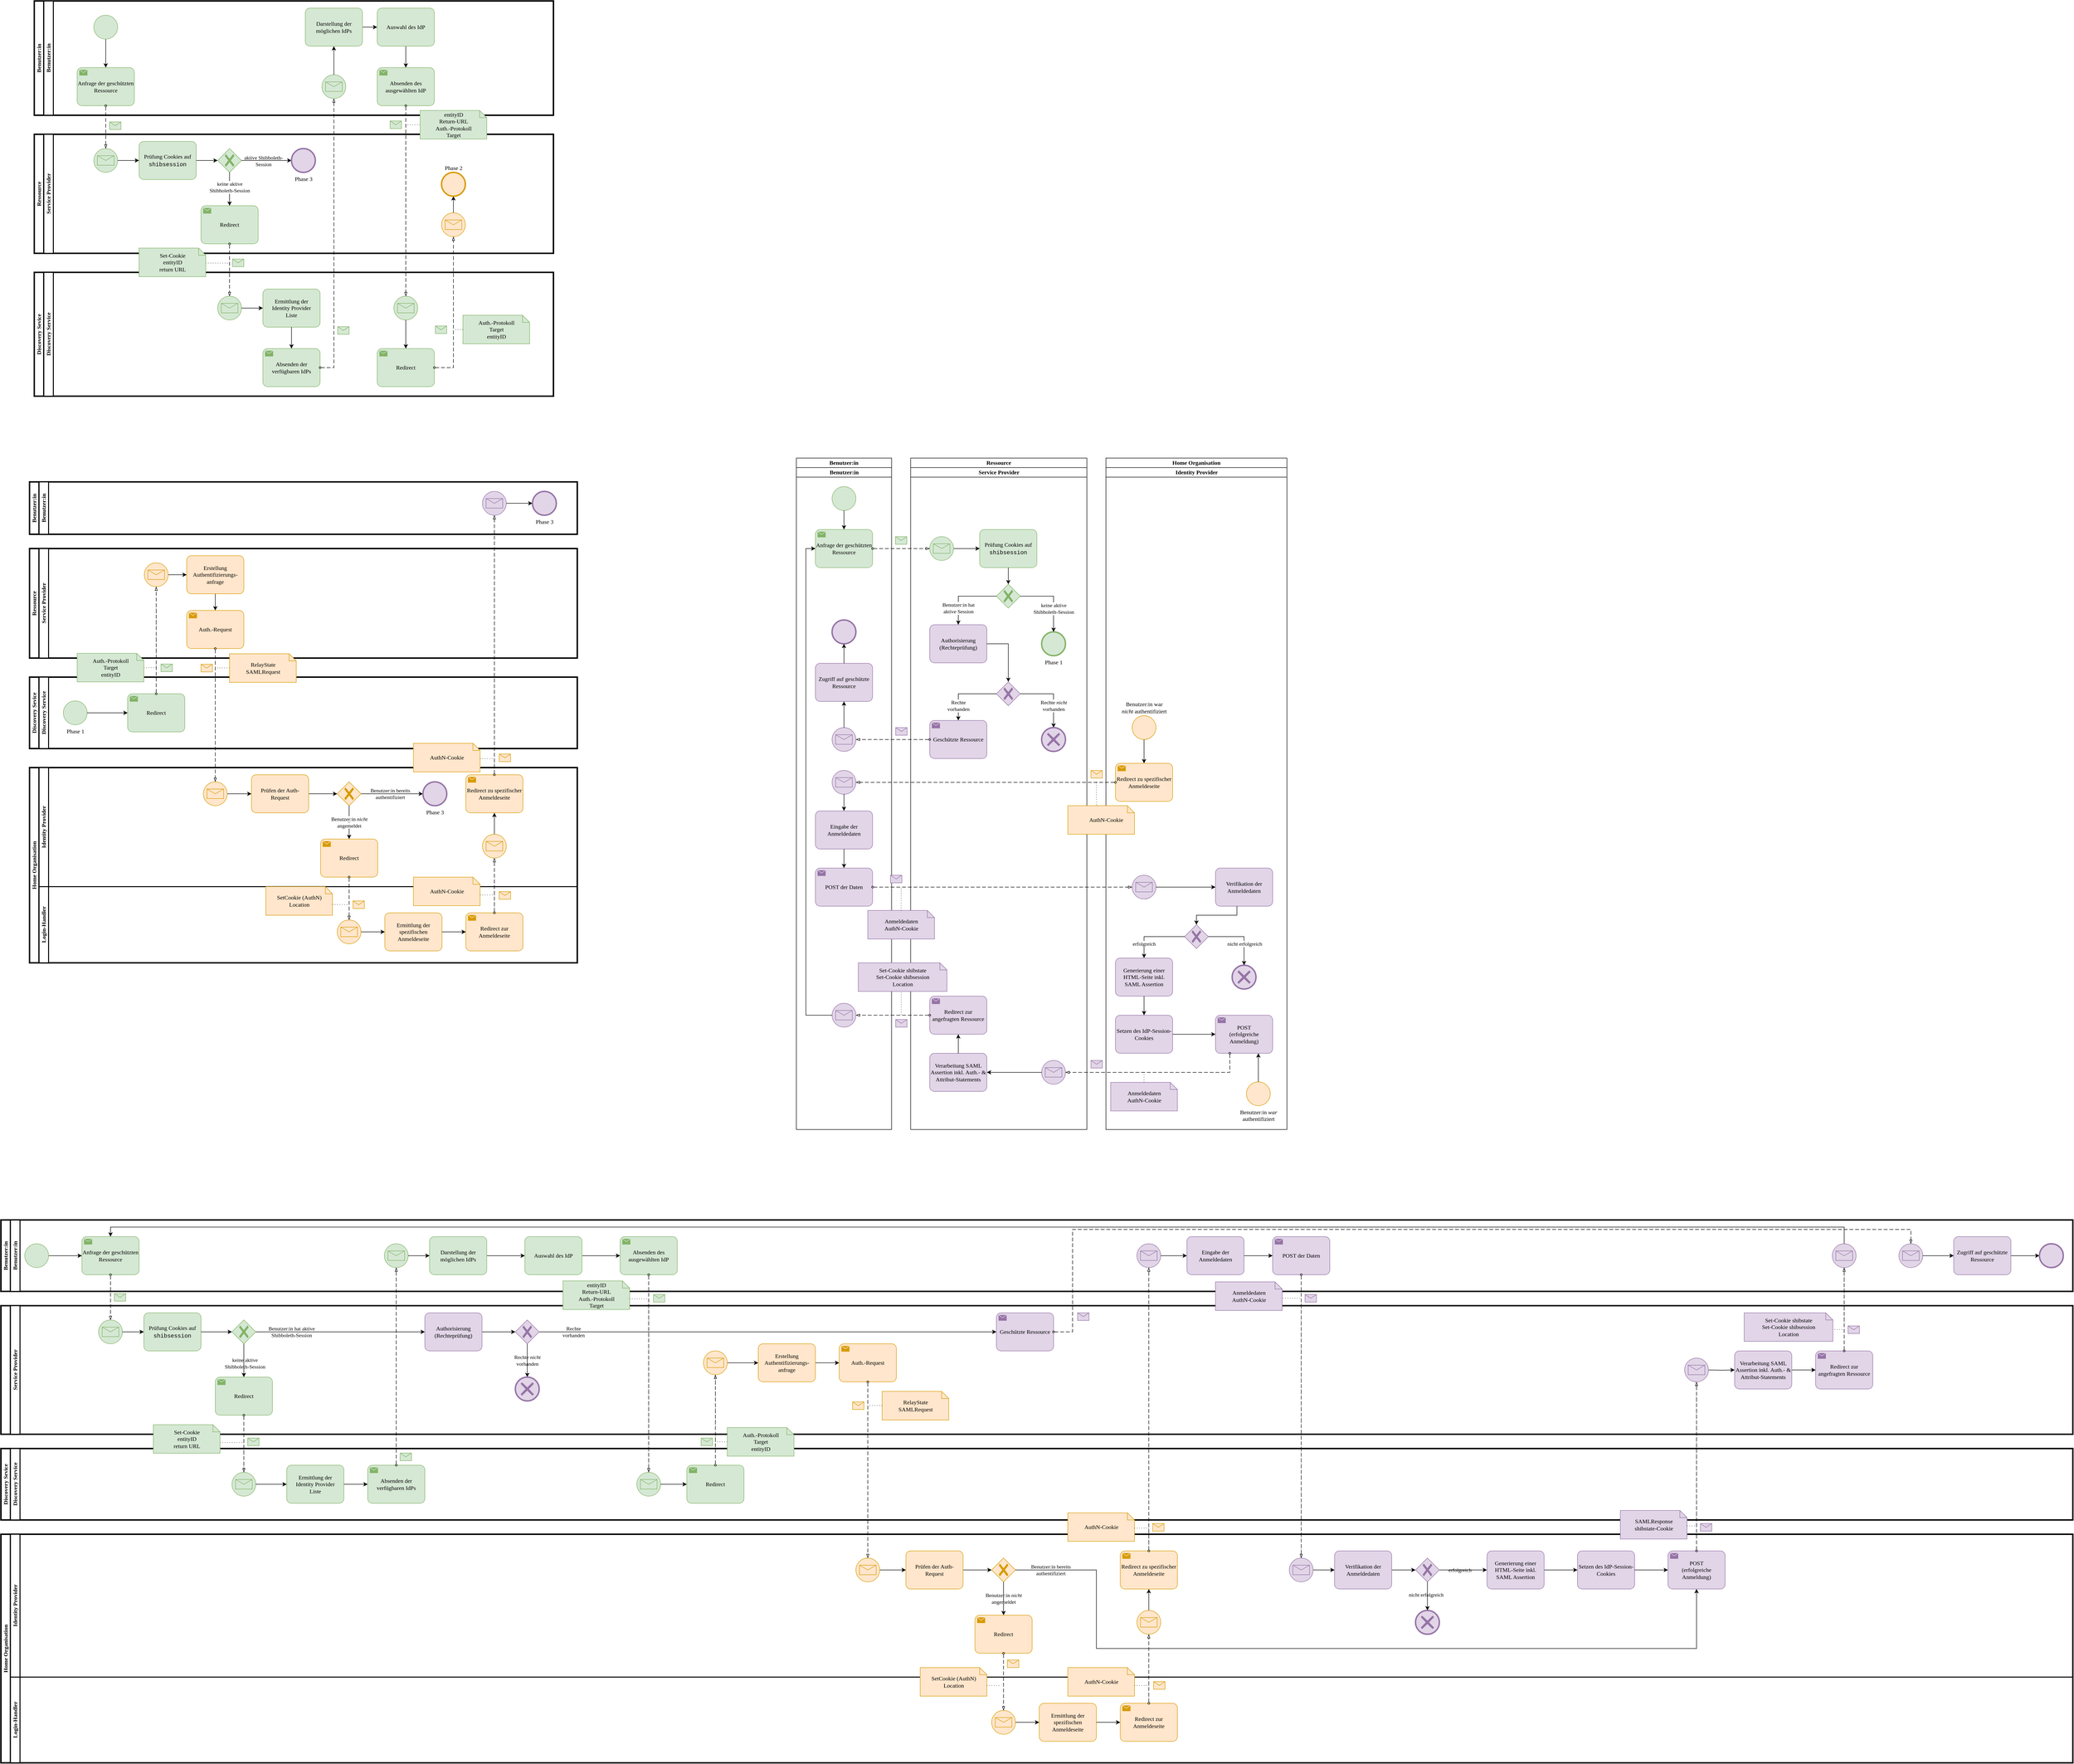 <mxfile version="26.0.2">
  <diagram name="Page-1" id="78sKbAdPxCWYyD5-eGmq">
    <mxGraphModel dx="1440" dy="4144" grid="0" gridSize="10" guides="1" tooltips="1" connect="1" arrows="1" fold="1" page="0" pageScale="1" pageWidth="827" pageHeight="1169" background="none" math="0" shadow="0">
      <root>
        <mxCell id="0" />
        <mxCell id="1" parent="0" />
        <mxCell id="JTD2nMqXW6SRApvUT_TU-1" value="&lt;div&gt;&lt;br/&gt;&lt;/div&gt;" style="swimlane;html=1;childLayout=stackLayout;resizeParent=1;resizeParentMax=0;horizontal=0;startSize=20;horizontalStack=0;whiteSpace=wrap;labelBackgroundColor=none;strokeWidth=3;fontFamily=CMU Serif;fontSource=https%3A%2F%2Fcdn.jsdelivr.net%2Fgh%2Fbitmaks%2Fcm-web-fonts%40latest%2Ffont%2FSerif%2Fcmunrm.woff;" parent="1" vertex="1">
          <mxGeometry x="110" y="-410" width="4350" height="270" as="geometry" />
        </mxCell>
        <mxCell id="JTD2nMqXW6SRApvUT_TU-3" value="Service Provider" style="swimlane;html=1;startSize=20;horizontal=0;fillColor=default;swimlaneFillColor=none;labelBackgroundColor=none;strokeWidth=2;fontFamily=CMU Serif;fontSource=https%3A%2F%2Fcdn.jsdelivr.net%2Fgh%2Fbitmaks%2Fcm-web-fonts%40latest%2Ffont%2FSerif%2Fcmunrm.woff;" parent="JTD2nMqXW6SRApvUT_TU-1" vertex="1">
          <mxGeometry x="20" width="4330" height="270" as="geometry" />
        </mxCell>
        <mxCell id="JTD2nMqXW6SRApvUT_TU-27" value="Prüfung Cookies auf&lt;font face=&quot;Courier New&quot;&gt; shibsession&lt;/font&gt;" style="points=[[0.25,0,0],[0.5,0,0],[0.75,0,0],[1,0.25,0],[1,0.5,0],[1,0.75,0],[0.75,1,0],[0.5,1,0],[0.25,1,0],[0,0.75,0],[0,0.5,0],[0,0.25,0]];shape=mxgraph.bpmn.task;whiteSpace=wrap;rectStyle=rounded;size=10;html=1;container=1;expand=0;collapsible=0;taskMarker=abstract;labelBackgroundColor=none;fillColor=#d5e8d4;strokeColor=#82b366;fontFamily=CMU Serif;fontSource=https%3A%2F%2Fcdn.jsdelivr.net%2Fgh%2Fbitmaks%2Fcm-web-fonts%40latest%2Ffont%2FSerif%2Fcmunrm.woff;" parent="JTD2nMqXW6SRApvUT_TU-3" vertex="1">
          <mxGeometry x="280" y="15" width="120" height="80" as="geometry" />
        </mxCell>
        <mxCell id="JTD2nMqXW6SRApvUT_TU-31" value="" style="points=[[0.25,0.25,0],[0.5,0,0],[0.75,0.25,0],[1,0.5,0],[0.75,0.75,0],[0.5,1,0],[0.25,0.75,0],[0,0.5,0]];shape=mxgraph.bpmn.gateway2;html=1;verticalLabelPosition=bottom;labelBackgroundColor=none;verticalAlign=top;align=center;perimeter=rhombusPerimeter;outlineConnect=0;outline=none;symbol=none;gwType=exclusive;fillColor=#d5e8d4;strokeColor=#82b366;fontFamily=CMU Serif;fontSource=https%3A%2F%2Fcdn.jsdelivr.net%2Fgh%2Fbitmaks%2Fcm-web-fonts%40latest%2Ffont%2FSerif%2Fcmunrm.woff;" parent="JTD2nMqXW6SRApvUT_TU-3" vertex="1">
          <mxGeometry x="465" y="30" width="50" height="50" as="geometry" />
        </mxCell>
        <mxCell id="JTD2nMqXW6SRApvUT_TU-32" style="edgeStyle=orthogonalEdgeStyle;rounded=0;orthogonalLoop=1;jettySize=auto;html=1;entryX=0;entryY=0.5;entryDx=0;entryDy=0;entryPerimeter=0;labelBackgroundColor=none;fontFamily=CMU Serif;fontSource=https%3A%2F%2Fcdn.jsdelivr.net%2Fgh%2Fbitmaks%2Fcm-web-fonts%40latest%2Ffont%2FSerif%2Fcmunrm.woff;" parent="JTD2nMqXW6SRApvUT_TU-3" source="JTD2nMqXW6SRApvUT_TU-27" target="JTD2nMqXW6SRApvUT_TU-31" edge="1">
          <mxGeometry relative="1" as="geometry" />
        </mxCell>
        <mxCell id="JTD2nMqXW6SRApvUT_TU-44" style="edgeStyle=orthogonalEdgeStyle;rounded=0;orthogonalLoop=1;jettySize=auto;html=1;entryX=0.5;entryY=0;entryDx=0;entryDy=0;entryPerimeter=0;verticalAlign=middle;labelBackgroundColor=none;fontFamily=CMU Serif;fontSource=https%3A%2F%2Fcdn.jsdelivr.net%2Fgh%2Fbitmaks%2Fcm-web-fonts%40latest%2Ffont%2FSerif%2Fcmunrm.woff;" parent="JTD2nMqXW6SRApvUT_TU-3" source="JTD2nMqXW6SRApvUT_TU-31" target="JTD2nMqXW6SRApvUT_TU-52" edge="1">
          <mxGeometry relative="1" as="geometry">
            <mxPoint x="490" y="140" as="targetPoint" />
          </mxGeometry>
        </mxCell>
        <mxCell id="JTD2nMqXW6SRApvUT_TU-45" value="&lt;div&gt;keine aktive&lt;/div&gt;&lt;div&gt;Shibboleth-Session&lt;/div&gt;" style="edgeLabel;html=1;align=center;verticalAlign=middle;resizable=0;points=[];labelBackgroundColor=none;fontFamily=CMU Serif;fontSource=https%3A%2F%2Fcdn.jsdelivr.net%2Fgh%2Fbitmaks%2Fcm-web-fonts%40latest%2Ffont%2FSerif%2Fcmunrm.woff;" parent="JTD2nMqXW6SRApvUT_TU-44" vertex="1" connectable="0">
          <mxGeometry x="0.15" y="2" relative="1" as="geometry">
            <mxPoint as="offset" />
          </mxGeometry>
        </mxCell>
        <mxCell id="JTD2nMqXW6SRApvUT_TU-48" value="" style="points=[[0.145,0.145,0],[0.5,0,0],[0.855,0.145,0],[1,0.5,0],[0.855,0.855,0],[0.5,1,0],[0.145,0.855,0],[0,0.5,0]];shape=mxgraph.bpmn.event;html=1;verticalLabelPosition=bottom;labelBackgroundColor=none;verticalAlign=top;align=center;perimeter=ellipsePerimeter;outlineConnect=0;aspect=fixed;outline=standard;symbol=message;fillColor=#d5e8d4;strokeColor=#82b366;fontFamily=CMU Serif;fontSource=https%3A%2F%2Fcdn.jsdelivr.net%2Fgh%2Fbitmaks%2Fcm-web-fonts%40latest%2Ffont%2FSerif%2Fcmunrm.woff;" parent="JTD2nMqXW6SRApvUT_TU-3" vertex="1">
          <mxGeometry x="185" y="30" width="50" height="50" as="geometry" />
        </mxCell>
        <mxCell id="JTD2nMqXW6SRApvUT_TU-49" style="edgeStyle=orthogonalEdgeStyle;rounded=0;orthogonalLoop=1;jettySize=auto;html=1;entryX=0;entryY=0.5;entryDx=0;entryDy=0;entryPerimeter=0;labelBackgroundColor=none;fontFamily=CMU Serif;fontSource=https%3A%2F%2Fcdn.jsdelivr.net%2Fgh%2Fbitmaks%2Fcm-web-fonts%40latest%2Ffont%2FSerif%2Fcmunrm.woff;" parent="JTD2nMqXW6SRApvUT_TU-3" source="JTD2nMqXW6SRApvUT_TU-48" target="JTD2nMqXW6SRApvUT_TU-27" edge="1">
          <mxGeometry relative="1" as="geometry" />
        </mxCell>
        <mxCell id="JTD2nMqXW6SRApvUT_TU-52" value="Redirect" style="points=[[0.25,0,0],[0.5,0,0],[0.75,0,0],[1,0.25,0],[1,0.5,0],[1,0.75,0],[0.75,1,0],[0.5,1,0],[0.25,1,0],[0,0.75,0],[0,0.5,0],[0,0.25,0]];shape=mxgraph.bpmn.task;whiteSpace=wrap;rectStyle=rounded;size=10;html=1;container=1;expand=0;collapsible=0;taskMarker=send;labelBackgroundColor=none;fillColor=#d5e8d4;strokeColor=#82b366;fontFamily=CMU Serif;fontSource=https%3A%2F%2Fcdn.jsdelivr.net%2Fgh%2Fbitmaks%2Fcm-web-fonts%40latest%2Ffont%2FSerif%2Fcmunrm.woff;" parent="JTD2nMqXW6SRApvUT_TU-3" vertex="1">
          <mxGeometry x="430" y="150" width="120" height="80" as="geometry" />
        </mxCell>
        <mxCell id="JTD2nMqXW6SRApvUT_TU-17" style="edgeStyle=orthogonalEdgeStyle;rounded=0;orthogonalLoop=1;jettySize=auto;html=1;entryX=0;entryY=0.5;entryDx=0;entryDy=0;entryPerimeter=0;exitX=1;exitY=0.5;exitDx=0;exitDy=0;exitPerimeter=0;labelBackgroundColor=none;fontFamily=CMU Serif;fontSource=https%3A%2F%2Fcdn.jsdelivr.net%2Fgh%2Fbitmaks%2Fcm-web-fonts%40latest%2Ffont%2FSerif%2Fcmunrm.woff;" parent="JTD2nMqXW6SRApvUT_TU-3" source="JTD2nMqXW6SRApvUT_TU-31" target="JTD2nMqXW6SRApvUT_TU-189" edge="1">
          <mxGeometry relative="1" as="geometry">
            <mxPoint x="575" y="-109" as="sourcePoint" />
            <mxPoint x="710.0" y="55" as="targetPoint" />
          </mxGeometry>
        </mxCell>
        <mxCell id="JTD2nMqXW6SRApvUT_TU-18" value="&lt;div&gt;Benutzer:in hat aktive&lt;/div&gt;&lt;div&gt;Shibboleth-Session&lt;/div&gt;" style="edgeLabel;html=1;align=center;verticalAlign=middle;resizable=0;points=[];labelBackgroundColor=none;fontFamily=CMU Serif;fontSource=https%3A%2F%2Fcdn.jsdelivr.net%2Fgh%2Fbitmaks%2Fcm-web-fonts%40latest%2Ffont%2FSerif%2Fcmunrm.woff;" parent="JTD2nMqXW6SRApvUT_TU-17" vertex="1" connectable="0">
          <mxGeometry x="-0.196" relative="1" as="geometry">
            <mxPoint x="-68" as="offset" />
          </mxGeometry>
        </mxCell>
        <mxCell id="JTD2nMqXW6SRApvUT_TU-93" style="edgeStyle=orthogonalEdgeStyle;rounded=0;orthogonalLoop=1;jettySize=auto;html=1;labelBackgroundColor=none;fontFamily=CMU Serif;fontSource=https%3A%2F%2Fcdn.jsdelivr.net%2Fgh%2Fbitmaks%2Fcm-web-fonts%40latest%2Ffont%2FSerif%2Fcmunrm.woff;" parent="JTD2nMqXW6SRApvUT_TU-3" source="JTD2nMqXW6SRApvUT_TU-82" target="JTD2nMqXW6SRApvUT_TU-88" edge="1">
          <mxGeometry relative="1" as="geometry" />
        </mxCell>
        <mxCell id="JTD2nMqXW6SRApvUT_TU-82" value="" style="points=[[0.145,0.145,0],[0.5,0,0],[0.855,0.145,0],[1,0.5,0],[0.855,0.855,0],[0.5,1,0],[0.145,0.855,0],[0,0.5,0]];shape=mxgraph.bpmn.event;html=1;verticalLabelPosition=bottom;labelBackgroundColor=none;verticalAlign=top;align=center;perimeter=ellipsePerimeter;outlineConnect=0;aspect=fixed;outline=standard;symbol=message;fillColor=#ffe6cc;strokeColor=#d79b00;fontFamily=CMU Serif;fontSource=https%3A%2F%2Fcdn.jsdelivr.net%2Fgh%2Fbitmaks%2Fcm-web-fonts%40latest%2Ffont%2FSerif%2Fcmunrm.woff;" parent="JTD2nMqXW6SRApvUT_TU-3" vertex="1">
          <mxGeometry x="1455" y="95" width="50" height="50" as="geometry" />
        </mxCell>
        <mxCell id="JTD2nMqXW6SRApvUT_TU-95" style="edgeStyle=orthogonalEdgeStyle;rounded=0;orthogonalLoop=1;jettySize=auto;html=1;labelBackgroundColor=none;fontFamily=CMU Serif;fontSource=https%3A%2F%2Fcdn.jsdelivr.net%2Fgh%2Fbitmaks%2Fcm-web-fonts%40latest%2Ffont%2FSerif%2Fcmunrm.woff;" parent="JTD2nMqXW6SRApvUT_TU-3" source="JTD2nMqXW6SRApvUT_TU-88" target="JTD2nMqXW6SRApvUT_TU-94" edge="1">
          <mxGeometry relative="1" as="geometry" />
        </mxCell>
        <mxCell id="JTD2nMqXW6SRApvUT_TU-88" value="Erstellung Authentifizierungs-anfrage" style="points=[[0.25,0,0],[0.5,0,0],[0.75,0,0],[1,0.25,0],[1,0.5,0],[1,0.75,0],[0.75,1,0],[0.5,1,0],[0.25,1,0],[0,0.75,0],[0,0.5,0],[0,0.25,0]];shape=mxgraph.bpmn.task;whiteSpace=wrap;rectStyle=rounded;size=10;html=1;container=1;expand=0;collapsible=0;taskMarker=abstract;labelBackgroundColor=none;fillColor=#ffe6cc;strokeColor=#d79b00;fontFamily=CMU Serif;fontSource=https%3A%2F%2Fcdn.jsdelivr.net%2Fgh%2Fbitmaks%2Fcm-web-fonts%40latest%2Ffont%2FSerif%2Fcmunrm.woff;" parent="JTD2nMqXW6SRApvUT_TU-3" vertex="1">
          <mxGeometry x="1570" y="80" width="120" height="80" as="geometry" />
        </mxCell>
        <mxCell id="JTD2nMqXW6SRApvUT_TU-94" value="&lt;div&gt;Auth.-Request&lt;/div&gt;" style="points=[[0.25,0,0],[0.5,0,0],[0.75,0,0],[1,0.25,0],[1,0.5,0],[1,0.75,0],[0.75,1,0],[0.5,1,0],[0.25,1,0],[0,0.75,0],[0,0.5,0],[0,0.25,0]];shape=mxgraph.bpmn.task;whiteSpace=wrap;rectStyle=rounded;size=10;html=1;container=1;expand=0;collapsible=0;taskMarker=send;labelBackgroundColor=none;fillColor=#ffe6cc;strokeColor=#d79b00;fontFamily=CMU Serif;fontSource=https%3A%2F%2Fcdn.jsdelivr.net%2Fgh%2Fbitmaks%2Fcm-web-fonts%40latest%2Ffont%2FSerif%2Fcmunrm.woff;" parent="JTD2nMqXW6SRApvUT_TU-3" vertex="1">
          <mxGeometry x="1740" y="80" width="120" height="80" as="geometry" />
        </mxCell>
        <mxCell id="JTD2nMqXW6SRApvUT_TU-99" value="" style="group;labelBackgroundColor=none;fontFamily=CMU Serif;fontSource=https%3A%2F%2Fcdn.jsdelivr.net%2Fgh%2Fbitmaks%2Fcm-web-fonts%40latest%2Ffont%2FSerif%2Fcmunrm.woff;" parent="JTD2nMqXW6SRApvUT_TU-3" vertex="1" connectable="0">
          <mxGeometry x="1830" y="180" width="140" height="60" as="geometry" />
        </mxCell>
        <mxCell id="JTD2nMqXW6SRApvUT_TU-100" value="" style="shape=mxgraph.bpmn.data;labelPosition=center;verticalLabelPosition=bottom;align=center;verticalAlign=top;size=15;html=1;labelBackgroundColor=none;fillColor=#ffe6cc;strokeColor=#d79b00;fontFamily=CMU Serif;fontSource=https%3A%2F%2Fcdn.jsdelivr.net%2Fgh%2Fbitmaks%2Fcm-web-fonts%40latest%2Ffont%2FSerif%2Fcmunrm.woff;" parent="JTD2nMqXW6SRApvUT_TU-99" vertex="1">
          <mxGeometry width="140" height="60" as="geometry" />
        </mxCell>
        <mxCell id="JTD2nMqXW6SRApvUT_TU-101" value="&lt;div&gt;RelayState&lt;/div&gt;&lt;div&gt;SAMLRequest&lt;br&gt;&lt;/div&gt;" style="text;html=1;align=center;verticalAlign=middle;resizable=0;points=[];autosize=1;strokeColor=none;fillColor=none;fontFamily=CMU Serif;labelBackgroundColor=none;fontSource=https%3A%2F%2Fcdn.jsdelivr.net%2Fgh%2Fbitmaks%2Fcm-web-fonts%40latest%2Ffont%2FSerif%2Fcmunrm.woff;" parent="JTD2nMqXW6SRApvUT_TU-99" vertex="1">
          <mxGeometry x="20" y="10" width="100" height="40" as="geometry" />
        </mxCell>
        <mxCell id="JTD2nMqXW6SRApvUT_TU-102" value="" style="edgeStyle=elbowEdgeStyle;fontSize=12;html=1;endFill=0;startFill=0;endSize=6;startSize=6;dashed=1;dashPattern=1 4;endArrow=none;startArrow=none;rounded=0;exitX=0;exitY=0.5;exitDx=0;exitDy=0;exitPerimeter=0;labelBackgroundColor=none;fontFamily=CMU Serif;fontSource=https%3A%2F%2Fcdn.jsdelivr.net%2Fgh%2Fbitmaks%2Fcm-web-fonts%40latest%2Ffont%2FSerif%2Fcmunrm.woff;" parent="JTD2nMqXW6SRApvUT_TU-3" edge="1">
          <mxGeometry width="160" relative="1" as="geometry">
            <mxPoint x="1830" y="209.68" as="sourcePoint" />
            <mxPoint x="1800" y="209.68" as="targetPoint" />
          </mxGeometry>
        </mxCell>
        <mxCell id="JTD2nMqXW6SRApvUT_TU-167" style="edgeStyle=orthogonalEdgeStyle;rounded=0;orthogonalLoop=1;jettySize=auto;html=1;labelBackgroundColor=none;fontFamily=CMU Serif;fontSource=https%3A%2F%2Fcdn.jsdelivr.net%2Fgh%2Fbitmaks%2Fcm-web-fonts%40latest%2Ffont%2FSerif%2Fcmunrm.woff;" parent="JTD2nMqXW6SRApvUT_TU-3" target="JTD2nMqXW6SRApvUT_TU-166" edge="1">
          <mxGeometry relative="1" as="geometry">
            <mxPoint x="3565" y="135" as="sourcePoint" />
          </mxGeometry>
        </mxCell>
        <mxCell id="JTD2nMqXW6SRApvUT_TU-176" style="edgeStyle=orthogonalEdgeStyle;rounded=0;orthogonalLoop=1;jettySize=auto;html=1;entryX=0;entryY=0.5;entryDx=0;entryDy=0;entryPerimeter=0;labelBackgroundColor=none;fontFamily=CMU Serif;fontSource=https%3A%2F%2Fcdn.jsdelivr.net%2Fgh%2Fbitmaks%2Fcm-web-fonts%40latest%2Ffont%2FSerif%2Fcmunrm.woff;" parent="JTD2nMqXW6SRApvUT_TU-3" source="JTD2nMqXW6SRApvUT_TU-166" target="JTD2nMqXW6SRApvUT_TU-177" edge="1">
          <mxGeometry relative="1" as="geometry">
            <mxPoint x="3790" y="135" as="targetPoint" />
          </mxGeometry>
        </mxCell>
        <mxCell id="JTD2nMqXW6SRApvUT_TU-166" value="Verarbeitung SAML Assertion inkl. Auth.- &amp;amp; Attribut-Statements" style="points=[[0.25,0,0],[0.5,0,0],[0.75,0,0],[1,0.25,0],[1,0.5,0],[1,0.75,0],[0.75,1,0],[0.5,1,0],[0.25,1,0],[0,0.75,0],[0,0.5,0],[0,0.25,0]];shape=mxgraph.bpmn.task;whiteSpace=wrap;rectStyle=rounded;size=10;html=1;container=1;expand=0;collapsible=0;taskMarker=abstract;labelBackgroundColor=none;fillColor=#e1d5e7;strokeColor=#9673a6;fontFamily=CMU Serif;fontSource=https%3A%2F%2Fcdn.jsdelivr.net%2Fgh%2Fbitmaks%2Fcm-web-fonts%40latest%2Ffont%2FSerif%2Fcmunrm.woff;" parent="JTD2nMqXW6SRApvUT_TU-3" vertex="1">
          <mxGeometry x="3620" y="95" width="120" height="80" as="geometry" />
        </mxCell>
        <mxCell id="JTD2nMqXW6SRApvUT_TU-177" value="Redirect zur angefragten Ressource" style="points=[[0.25,0,0],[0.5,0,0],[0.75,0,0],[1,0.25,0],[1,0.5,0],[1,0.75,0],[0.75,1,0],[0.5,1,0],[0.25,1,0],[0,0.75,0],[0,0.5,0],[0,0.25,0]];shape=mxgraph.bpmn.task;whiteSpace=wrap;rectStyle=rounded;size=10;html=1;container=1;expand=0;collapsible=0;taskMarker=send;labelBackgroundColor=none;fillColor=#e1d5e7;strokeColor=#9673a6;fontFamily=CMU Serif;fontSource=https%3A%2F%2Fcdn.jsdelivr.net%2Fgh%2Fbitmaks%2Fcm-web-fonts%40latest%2Ffont%2FSerif%2Fcmunrm.woff;" parent="JTD2nMqXW6SRApvUT_TU-3" vertex="1">
          <mxGeometry x="3790" y="95" width="120" height="80" as="geometry" />
        </mxCell>
        <mxCell id="JTD2nMqXW6SRApvUT_TU-184" value="" style="group;labelBackgroundColor=none;fontFamily=CMU Serif;fontSource=https%3A%2F%2Fcdn.jsdelivr.net%2Fgh%2Fbitmaks%2Fcm-web-fonts%40latest%2Ffont%2FSerif%2Fcmunrm.woff;" parent="JTD2nMqXW6SRApvUT_TU-3" vertex="1" connectable="0">
          <mxGeometry x="3660" y="15" width="190" height="60" as="geometry" />
        </mxCell>
        <mxCell id="JTD2nMqXW6SRApvUT_TU-185" value="" style="shape=mxgraph.bpmn.data;labelPosition=center;verticalLabelPosition=bottom;align=center;verticalAlign=top;size=15;html=1;labelBackgroundColor=none;fillColor=#e1d5e7;strokeColor=#9673a6;fontFamily=CMU Serif;fontSource=https%3A%2F%2Fcdn.jsdelivr.net%2Fgh%2Fbitmaks%2Fcm-web-fonts%40latest%2Ffont%2FSerif%2Fcmunrm.woff;" parent="JTD2nMqXW6SRApvUT_TU-184" vertex="1">
          <mxGeometry x="-20" width="186.25" height="60" as="geometry" />
        </mxCell>
        <mxCell id="JTD2nMqXW6SRApvUT_TU-186" value="&lt;div&gt;Set-Cookie shibstate&lt;/div&gt;&lt;div&gt;Set-Cookie shibsession&lt;/div&gt;&lt;div&gt;Location&lt;br&gt;&lt;/div&gt;" style="text;html=1;align=center;verticalAlign=middle;resizable=0;points=[];autosize=1;strokeColor=none;fillColor=none;fontFamily=CMU Serif;labelBackgroundColor=none;fontSource=https%3A%2F%2Fcdn.jsdelivr.net%2Fgh%2Fbitmaks%2Fcm-web-fonts%40latest%2Ffont%2FSerif%2Fcmunrm.woff;" parent="JTD2nMqXW6SRApvUT_TU-184" vertex="1">
          <mxGeometry x="-16.87" width="180" height="60" as="geometry" />
        </mxCell>
        <mxCell id="JTD2nMqXW6SRApvUT_TU-197" style="edgeStyle=orthogonalEdgeStyle;rounded=0;orthogonalLoop=1;jettySize=auto;html=1;labelBackgroundColor=none;fontFamily=CMU Serif;fontSource=https%3A%2F%2Fcdn.jsdelivr.net%2Fgh%2Fbitmaks%2Fcm-web-fonts%40latest%2Ffont%2FSerif%2Fcmunrm.woff;" parent="JTD2nMqXW6SRApvUT_TU-3" source="JTD2nMqXW6SRApvUT_TU-189" target="JTD2nMqXW6SRApvUT_TU-196" edge="1">
          <mxGeometry relative="1" as="geometry" />
        </mxCell>
        <mxCell id="JTD2nMqXW6SRApvUT_TU-189" value="Authorisierung (Rechteprüfung)" style="points=[[0.25,0,0],[0.5,0,0],[0.75,0,0],[1,0.25,0],[1,0.5,0],[1,0.75,0],[0.75,1,0],[0.5,1,0],[0.25,1,0],[0,0.75,0],[0,0.5,0],[0,0.25,0]];shape=mxgraph.bpmn.task;whiteSpace=wrap;rectStyle=rounded;size=10;html=1;container=1;expand=0;collapsible=0;taskMarker=abstract;labelBackgroundColor=none;fillColor=#e1d5e7;strokeColor=#9673a6;fontFamily=CMU Serif;fontSource=https%3A%2F%2Fcdn.jsdelivr.net%2Fgh%2Fbitmaks%2Fcm-web-fonts%40latest%2Ffont%2FSerif%2Fcmunrm.woff;" parent="JTD2nMqXW6SRApvUT_TU-3" vertex="1">
          <mxGeometry x="870" y="15" width="120" height="80" as="geometry" />
        </mxCell>
        <mxCell id="JTD2nMqXW6SRApvUT_TU-199" style="edgeStyle=orthogonalEdgeStyle;rounded=0;orthogonalLoop=1;jettySize=auto;html=1;entryX=0;entryY=0.5;entryDx=0;entryDy=0;entryPerimeter=0;labelBackgroundColor=none;fontFamily=CMU Serif;fontSource=https%3A%2F%2Fcdn.jsdelivr.net%2Fgh%2Fbitmaks%2Fcm-web-fonts%40latest%2Ffont%2FSerif%2Fcmunrm.woff;" parent="JTD2nMqXW6SRApvUT_TU-3" source="JTD2nMqXW6SRApvUT_TU-196" target="JTD2nMqXW6SRApvUT_TU-205" edge="1">
          <mxGeometry relative="1" as="geometry">
            <mxPoint x="1190" y="55" as="targetPoint" />
          </mxGeometry>
        </mxCell>
        <mxCell id="JTD2nMqXW6SRApvUT_TU-201" value="&lt;div&gt;Rechte&lt;/div&gt;&lt;div&gt;vorhanden&lt;/div&gt;" style="edgeLabel;html=1;align=center;verticalAlign=middle;resizable=0;points=[];labelBackgroundColor=none;fontFamily=CMU Serif;fontSource=https%3A%2F%2Fcdn.jsdelivr.net%2Fgh%2Fbitmaks%2Fcm-web-fonts%40latest%2Ffont%2FSerif%2Fcmunrm.woff;" parent="JTD2nMqXW6SRApvUT_TU-199" vertex="1" connectable="0">
          <mxGeometry x="-0.012" y="-1" relative="1" as="geometry">
            <mxPoint x="-402" y="-1" as="offset" />
          </mxGeometry>
        </mxCell>
        <mxCell id="JTD2nMqXW6SRApvUT_TU-204" value="&lt;div&gt;Rechte &lt;i&gt;nicht&lt;/i&gt;&lt;br&gt;&lt;/div&gt;&lt;div&gt;vorhanden&lt;/div&gt;" style="edgeStyle=orthogonalEdgeStyle;rounded=0;orthogonalLoop=1;jettySize=auto;html=1;labelBackgroundColor=none;fontFamily=CMU Serif;fontSource=https%3A%2F%2Fcdn.jsdelivr.net%2Fgh%2Fbitmaks%2Fcm-web-fonts%40latest%2Ffont%2FSerif%2Fcmunrm.woff;" parent="JTD2nMqXW6SRApvUT_TU-3" source="JTD2nMqXW6SRApvUT_TU-196" target="JTD2nMqXW6SRApvUT_TU-203" edge="1">
          <mxGeometry relative="1" as="geometry" />
        </mxCell>
        <mxCell id="JTD2nMqXW6SRApvUT_TU-196" value="" style="points=[[0.25,0.25,0],[0.5,0,0],[0.75,0.25,0],[1,0.5,0],[0.75,0.75,0],[0.5,1,0],[0.25,0.75,0],[0,0.5,0]];shape=mxgraph.bpmn.gateway2;html=1;verticalLabelPosition=bottom;labelBackgroundColor=none;verticalAlign=top;align=center;perimeter=rhombusPerimeter;outlineConnect=0;outline=none;symbol=none;gwType=exclusive;fillColor=#e1d5e7;strokeColor=#9673a6;fontFamily=CMU Serif;fontSource=https%3A%2F%2Fcdn.jsdelivr.net%2Fgh%2Fbitmaks%2Fcm-web-fonts%40latest%2Ffont%2FSerif%2Fcmunrm.woff;" parent="JTD2nMqXW6SRApvUT_TU-3" vertex="1">
          <mxGeometry x="1060" y="30" width="50" height="50" as="geometry" />
        </mxCell>
        <mxCell id="JTD2nMqXW6SRApvUT_TU-203" value="" style="points=[[0.145,0.145,0],[0.5,0,0],[0.855,0.145,0],[1,0.5,0],[0.855,0.855,0],[0.5,1,0],[0.145,0.855,0],[0,0.5,0]];shape=mxgraph.bpmn.event;html=1;verticalLabelPosition=bottom;labelBackgroundColor=none;verticalAlign=top;align=center;perimeter=ellipsePerimeter;outlineConnect=0;aspect=fixed;outline=end;symbol=cancel;fillColor=#e1d5e7;strokeColor=#9673a6;fontFamily=CMU Serif;fontSource=https%3A%2F%2Fcdn.jsdelivr.net%2Fgh%2Fbitmaks%2Fcm-web-fonts%40latest%2Ffont%2FSerif%2Fcmunrm.woff;" parent="JTD2nMqXW6SRApvUT_TU-3" vertex="1">
          <mxGeometry x="1060" y="150" width="50" height="50" as="geometry" />
        </mxCell>
        <mxCell id="JTD2nMqXW6SRApvUT_TU-205" value="Geschützte Ressource" style="points=[[0.25,0,0],[0.5,0,0],[0.75,0,0],[1,0.25,0],[1,0.5,0],[1,0.75,0],[0.75,1,0],[0.5,1,0],[0.25,1,0],[0,0.75,0],[0,0.5,0],[0,0.25,0]];shape=mxgraph.bpmn.task;whiteSpace=wrap;rectStyle=rounded;size=10;html=1;container=1;expand=0;collapsible=0;taskMarker=send;labelBackgroundColor=none;fillColor=#e1d5e7;strokeColor=#9673a6;fontFamily=CMU Serif;fontSource=https%3A%2F%2Fcdn.jsdelivr.net%2Fgh%2Fbitmaks%2Fcm-web-fonts%40latest%2Ffont%2FSerif%2Fcmunrm.woff;" parent="JTD2nMqXW6SRApvUT_TU-3" vertex="1">
          <mxGeometry x="2070" y="15" width="120" height="80" as="geometry" />
        </mxCell>
        <mxCell id="JTD2nMqXW6SRApvUT_TU-5" value="Benutzer:in" style="swimlane;html=1;childLayout=stackLayout;resizeParent=1;resizeParentMax=0;horizontal=0;startSize=20;horizontalStack=0;whiteSpace=wrap;swimlaneFillColor=none;fillColor=none;strokeColor=#000000;labelBackgroundColor=none;strokeWidth=3;fontFamily=CMU Serif;fontSource=https%3A%2F%2Fcdn.jsdelivr.net%2Fgh%2Fbitmaks%2Fcm-web-fonts%40latest%2Ffont%2FSerif%2Fcmunrm.woff;" parent="1" vertex="1">
          <mxGeometry x="110" y="-590" width="4350" height="150" as="geometry" />
        </mxCell>
        <mxCell id="JTD2nMqXW6SRApvUT_TU-6" value="Benutzer:in" style="swimlane;html=1;startSize=20;horizontal=0;labelBackgroundColor=none;strokeWidth=2;fontFamily=CMU Serif;fontSource=https%3A%2F%2Fcdn.jsdelivr.net%2Fgh%2Fbitmaks%2Fcm-web-fonts%40latest%2Ffont%2FSerif%2Fcmunrm.woff;" parent="JTD2nMqXW6SRApvUT_TU-5" vertex="1">
          <mxGeometry x="20" width="4330" height="150" as="geometry" />
        </mxCell>
        <mxCell id="JTD2nMqXW6SRApvUT_TU-29" style="edgeStyle=orthogonalEdgeStyle;rounded=0;orthogonalLoop=1;jettySize=auto;html=1;labelBackgroundColor=none;fontFamily=CMU Serif;fontSource=https%3A%2F%2Fcdn.jsdelivr.net%2Fgh%2Fbitmaks%2Fcm-web-fonts%40latest%2Ffont%2FSerif%2Fcmunrm.woff;" parent="JTD2nMqXW6SRApvUT_TU-6" source="JTD2nMqXW6SRApvUT_TU-13" edge="1">
          <mxGeometry relative="1" as="geometry">
            <mxPoint x="150" y="75" as="targetPoint" />
          </mxGeometry>
        </mxCell>
        <mxCell id="JTD2nMqXW6SRApvUT_TU-13" value="" style="points=[[0.145,0.145,0],[0.5,0,0],[0.855,0.145,0],[1,0.5,0],[0.855,0.855,0],[0.5,1,0],[0.145,0.855,0],[0,0.5,0]];shape=mxgraph.bpmn.event;html=1;verticalLabelPosition=bottom;labelBackgroundColor=none;verticalAlign=top;align=center;perimeter=ellipsePerimeter;outlineConnect=0;aspect=fixed;outline=standard;symbol=general;fillColor=#d5e8d4;strokeColor=#82b366;fontFamily=CMU Serif;fontSource=https%3A%2F%2Fcdn.jsdelivr.net%2Fgh%2Fbitmaks%2Fcm-web-fonts%40latest%2Ffont%2FSerif%2Fcmunrm.woff;" parent="JTD2nMqXW6SRApvUT_TU-6" vertex="1">
          <mxGeometry x="30" y="50" width="50" height="50" as="geometry" />
        </mxCell>
        <mxCell id="JTD2nMqXW6SRApvUT_TU-46" value="Anfrage der geschützten Ressource" style="points=[[0.25,0,0],[0.5,0,0],[0.75,0,0],[1,0.25,0],[1,0.5,0],[1,0.75,0],[0.75,1,0],[0.5,1,0],[0.25,1,0],[0,0.75,0],[0,0.5,0],[0,0.25,0]];shape=mxgraph.bpmn.task;whiteSpace=wrap;rectStyle=rounded;size=10;html=1;container=1;expand=0;collapsible=0;taskMarker=send;labelBackgroundColor=none;fillColor=#d5e8d4;strokeColor=#82b366;fontFamily=CMU Serif;fontSource=https%3A%2F%2Fcdn.jsdelivr.net%2Fgh%2Fbitmaks%2Fcm-web-fonts%40latest%2Ffont%2FSerif%2Fcmunrm.woff;" parent="JTD2nMqXW6SRApvUT_TU-6" vertex="1">
          <mxGeometry x="150" y="35" width="120" height="80" as="geometry" />
        </mxCell>
        <mxCell id="JTD2nMqXW6SRApvUT_TU-75" style="edgeStyle=orthogonalEdgeStyle;rounded=0;orthogonalLoop=1;jettySize=auto;html=1;labelBackgroundColor=none;fontFamily=CMU Serif;fontSource=https%3A%2F%2Fcdn.jsdelivr.net%2Fgh%2Fbitmaks%2Fcm-web-fonts%40latest%2Ffont%2FSerif%2Fcmunrm.woff;" parent="JTD2nMqXW6SRApvUT_TU-6" source="JTD2nMqXW6SRApvUT_TU-68" target="JTD2nMqXW6SRApvUT_TU-73" edge="1">
          <mxGeometry relative="1" as="geometry" />
        </mxCell>
        <mxCell id="JTD2nMqXW6SRApvUT_TU-68" value="Darstellung der möglichen IdPs" style="points=[[0.25,0,0],[0.5,0,0],[0.75,0,0],[1,0.25,0],[1,0.5,0],[1,0.75,0],[0.75,1,0],[0.5,1,0],[0.25,1,0],[0,0.75,0],[0,0.5,0],[0,0.25,0]];shape=mxgraph.bpmn.task;whiteSpace=wrap;rectStyle=rounded;size=10;html=1;container=1;expand=0;collapsible=0;taskMarker=abstract;labelBackgroundColor=none;fillColor=#d5e8d4;strokeColor=#82b366;fontFamily=CMU Serif;fontSource=https%3A%2F%2Fcdn.jsdelivr.net%2Fgh%2Fbitmaks%2Fcm-web-fonts%40latest%2Ffont%2FSerif%2Fcmunrm.woff;" parent="JTD2nMqXW6SRApvUT_TU-6" vertex="1">
          <mxGeometry x="880" y="35" width="120" height="80" as="geometry" />
        </mxCell>
        <mxCell id="JTD2nMqXW6SRApvUT_TU-71" value="" style="points=[[0.145,0.145,0],[0.5,0,0],[0.855,0.145,0],[1,0.5,0],[0.855,0.855,0],[0.5,1,0],[0.145,0.855,0],[0,0.5,0]];shape=mxgraph.bpmn.event;html=1;verticalLabelPosition=bottom;labelBackgroundColor=none;verticalAlign=top;align=center;perimeter=ellipsePerimeter;outlineConnect=0;aspect=fixed;outline=standard;symbol=message;fillColor=#d5e8d4;strokeColor=#82b366;fontFamily=CMU Serif;fontSource=https%3A%2F%2Fcdn.jsdelivr.net%2Fgh%2Fbitmaks%2Fcm-web-fonts%40latest%2Ffont%2FSerif%2Fcmunrm.woff;" parent="JTD2nMqXW6SRApvUT_TU-6" vertex="1">
          <mxGeometry x="785" y="50" width="50" height="50" as="geometry" />
        </mxCell>
        <mxCell id="JTD2nMqXW6SRApvUT_TU-72" style="edgeStyle=orthogonalEdgeStyle;rounded=0;orthogonalLoop=1;jettySize=auto;html=1;entryX=0;entryY=0.5;entryDx=0;entryDy=0;entryPerimeter=0;labelBackgroundColor=none;fontFamily=CMU Serif;fontSource=https%3A%2F%2Fcdn.jsdelivr.net%2Fgh%2Fbitmaks%2Fcm-web-fonts%40latest%2Ffont%2FSerif%2Fcmunrm.woff;" parent="JTD2nMqXW6SRApvUT_TU-6" source="JTD2nMqXW6SRApvUT_TU-71" target="JTD2nMqXW6SRApvUT_TU-68" edge="1">
          <mxGeometry relative="1" as="geometry" />
        </mxCell>
        <mxCell id="JTD2nMqXW6SRApvUT_TU-76" style="edgeStyle=orthogonalEdgeStyle;rounded=0;orthogonalLoop=1;jettySize=auto;html=1;labelBackgroundColor=none;fontFamily=CMU Serif;fontSource=https%3A%2F%2Fcdn.jsdelivr.net%2Fgh%2Fbitmaks%2Fcm-web-fonts%40latest%2Ffont%2FSerif%2Fcmunrm.woff;" parent="JTD2nMqXW6SRApvUT_TU-6" source="JTD2nMqXW6SRApvUT_TU-73" target="JTD2nMqXW6SRApvUT_TU-74" edge="1">
          <mxGeometry relative="1" as="geometry" />
        </mxCell>
        <mxCell id="JTD2nMqXW6SRApvUT_TU-73" value="Auswahl des IdP" style="points=[[0.25,0,0],[0.5,0,0],[0.75,0,0],[1,0.25,0],[1,0.5,0],[1,0.75,0],[0.75,1,0],[0.5,1,0],[0.25,1,0],[0,0.75,0],[0,0.5,0],[0,0.25,0]];shape=mxgraph.bpmn.task;whiteSpace=wrap;rectStyle=rounded;size=10;html=1;container=1;expand=0;collapsible=0;taskMarker=abstract;labelBackgroundColor=none;fillColor=#d5e8d4;strokeColor=#82b366;fontFamily=CMU Serif;fontSource=https%3A%2F%2Fcdn.jsdelivr.net%2Fgh%2Fbitmaks%2Fcm-web-fonts%40latest%2Ffont%2FSerif%2Fcmunrm.woff;" parent="JTD2nMqXW6SRApvUT_TU-6" vertex="1">
          <mxGeometry x="1080" y="35" width="120" height="80" as="geometry" />
        </mxCell>
        <mxCell id="JTD2nMqXW6SRApvUT_TU-74" value="Absenden des ausgewählten IdP" style="points=[[0.25,0,0],[0.5,0,0],[0.75,0,0],[1,0.25,0],[1,0.5,0],[1,0.75,0],[0.75,1,0],[0.5,1,0],[0.25,1,0],[0,0.75,0],[0,0.5,0],[0,0.25,0]];shape=mxgraph.bpmn.task;whiteSpace=wrap;rectStyle=rounded;size=10;html=1;container=1;expand=0;collapsible=0;taskMarker=send;labelBackgroundColor=none;fillColor=#d5e8d4;strokeColor=#82b366;fontFamily=CMU Serif;fontSource=https%3A%2F%2Fcdn.jsdelivr.net%2Fgh%2Fbitmaks%2Fcm-web-fonts%40latest%2Ffont%2FSerif%2Fcmunrm.woff;" parent="JTD2nMqXW6SRApvUT_TU-6" vertex="1">
          <mxGeometry x="1280" y="35" width="120" height="80" as="geometry" />
        </mxCell>
        <mxCell id="JTD2nMqXW6SRApvUT_TU-138" style="edgeStyle=orthogonalEdgeStyle;rounded=0;orthogonalLoop=1;jettySize=auto;html=1;labelBackgroundColor=none;fontFamily=CMU Serif;fontSource=https%3A%2F%2Fcdn.jsdelivr.net%2Fgh%2Fbitmaks%2Fcm-web-fonts%40latest%2Ffont%2FSerif%2Fcmunrm.woff;" parent="JTD2nMqXW6SRApvUT_TU-6" source="JTD2nMqXW6SRApvUT_TU-134" target="JTD2nMqXW6SRApvUT_TU-137" edge="1">
          <mxGeometry relative="1" as="geometry" />
        </mxCell>
        <mxCell id="JTD2nMqXW6SRApvUT_TU-134" value="" style="points=[[0.145,0.145,0],[0.5,0,0],[0.855,0.145,0],[1,0.5,0],[0.855,0.855,0],[0.5,1,0],[0.145,0.855,0],[0,0.5,0]];shape=mxgraph.bpmn.event;html=1;verticalLabelPosition=bottom;labelBackgroundColor=none;verticalAlign=top;align=center;perimeter=ellipsePerimeter;outlineConnect=0;aspect=fixed;outline=standard;symbol=message;fillColor=#e1d5e7;strokeColor=#9673a6;fontFamily=CMU Serif;fontSource=https%3A%2F%2Fcdn.jsdelivr.net%2Fgh%2Fbitmaks%2Fcm-web-fonts%40latest%2Ffont%2FSerif%2Fcmunrm.woff;" parent="JTD2nMqXW6SRApvUT_TU-6" vertex="1">
          <mxGeometry x="2365" y="50" width="50" height="50" as="geometry" />
        </mxCell>
        <mxCell id="JTD2nMqXW6SRApvUT_TU-137" value="Eingabe der Anmeldedaten" style="points=[[0.25,0,0],[0.5,0,0],[0.75,0,0],[1,0.25,0],[1,0.5,0],[1,0.75,0],[0.75,1,0],[0.5,1,0],[0.25,1,0],[0,0.75,0],[0,0.5,0],[0,0.25,0]];shape=mxgraph.bpmn.task;whiteSpace=wrap;rectStyle=rounded;size=10;html=1;container=1;expand=0;collapsible=0;taskMarker=abstract;labelBackgroundColor=none;fillColor=#e1d5e7;strokeColor=#9673a6;fontFamily=CMU Serif;fontSource=https%3A%2F%2Fcdn.jsdelivr.net%2Fgh%2Fbitmaks%2Fcm-web-fonts%40latest%2Ffont%2FSerif%2Fcmunrm.woff;" parent="JTD2nMqXW6SRApvUT_TU-6" vertex="1">
          <mxGeometry x="2470" y="35" width="120" height="80" as="geometry" />
        </mxCell>
        <mxCell id="JTD2nMqXW6SRApvUT_TU-139" value="POST der Daten" style="points=[[0.25,0,0],[0.5,0,0],[0.75,0,0],[1,0.25,0],[1,0.5,0],[1,0.75,0],[0.75,1,0],[0.5,1,0],[0.25,1,0],[0,0.75,0],[0,0.5,0],[0,0.25,0]];shape=mxgraph.bpmn.task;whiteSpace=wrap;rectStyle=rounded;size=10;html=1;container=1;expand=0;collapsible=0;taskMarker=send;labelBackgroundColor=none;fillColor=#e1d5e7;strokeColor=#9673a6;fontFamily=CMU Serif;fontSource=https%3A%2F%2Fcdn.jsdelivr.net%2Fgh%2Fbitmaks%2Fcm-web-fonts%40latest%2Ffont%2FSerif%2Fcmunrm.woff;" parent="JTD2nMqXW6SRApvUT_TU-6" vertex="1">
          <mxGeometry x="2650" y="35" width="120" height="80" as="geometry" />
        </mxCell>
        <mxCell id="JTD2nMqXW6SRApvUT_TU-140" style="edgeStyle=orthogonalEdgeStyle;rounded=0;orthogonalLoop=1;jettySize=auto;html=1;entryX=0;entryY=0.5;entryDx=0;entryDy=0;entryPerimeter=0;labelBackgroundColor=none;fontFamily=CMU Serif;fontSource=https%3A%2F%2Fcdn.jsdelivr.net%2Fgh%2Fbitmaks%2Fcm-web-fonts%40latest%2Ffont%2FSerif%2Fcmunrm.woff;" parent="JTD2nMqXW6SRApvUT_TU-6" source="JTD2nMqXW6SRApvUT_TU-137" target="JTD2nMqXW6SRApvUT_TU-139" edge="1">
          <mxGeometry relative="1" as="geometry" />
        </mxCell>
        <mxCell id="JTD2nMqXW6SRApvUT_TU-188" style="edgeStyle=orthogonalEdgeStyle;rounded=0;orthogonalLoop=1;jettySize=auto;html=1;entryX=0.5;entryY=0;entryDx=0;entryDy=0;entryPerimeter=0;labelBackgroundColor=none;fontFamily=CMU Serif;fontSource=https%3A%2F%2Fcdn.jsdelivr.net%2Fgh%2Fbitmaks%2Fcm-web-fonts%40latest%2Ffont%2FSerif%2Fcmunrm.woff;" parent="JTD2nMqXW6SRApvUT_TU-6" source="JTD2nMqXW6SRApvUT_TU-181" target="JTD2nMqXW6SRApvUT_TU-46" edge="1">
          <mxGeometry relative="1" as="geometry">
            <mxPoint x="2050" y="-90" as="targetPoint" />
            <Array as="points">
              <mxPoint x="3850" y="15" />
              <mxPoint x="210" y="15" />
            </Array>
          </mxGeometry>
        </mxCell>
        <mxCell id="JTD2nMqXW6SRApvUT_TU-181" value="" style="points=[[0.145,0.145,0],[0.5,0,0],[0.855,0.145,0],[1,0.5,0],[0.855,0.855,0],[0.5,1,0],[0.145,0.855,0],[0,0.5,0]];shape=mxgraph.bpmn.event;html=1;verticalLabelPosition=bottom;labelBackgroundColor=none;verticalAlign=top;align=center;perimeter=ellipsePerimeter;outlineConnect=0;aspect=fixed;outline=standard;symbol=message;fillColor=#e1d5e7;strokeColor=#9673a6;fontFamily=CMU Serif;fontSource=https%3A%2F%2Fcdn.jsdelivr.net%2Fgh%2Fbitmaks%2Fcm-web-fonts%40latest%2Ffont%2FSerif%2Fcmunrm.woff;" parent="JTD2nMqXW6SRApvUT_TU-6" vertex="1">
          <mxGeometry x="3825" y="50" width="50" height="50" as="geometry" />
        </mxCell>
        <mxCell id="JTD2nMqXW6SRApvUT_TU-207" value="" style="points=[[0.145,0.145,0],[0.5,0,0],[0.855,0.145,0],[1,0.5,0],[0.855,0.855,0],[0.5,1,0],[0.145,0.855,0],[0,0.5,0]];shape=mxgraph.bpmn.event;html=1;verticalLabelPosition=bottom;labelBackgroundColor=none;verticalAlign=top;align=center;perimeter=ellipsePerimeter;outlineConnect=0;aspect=fixed;outline=standard;symbol=message;fillColor=#e1d5e7;strokeColor=#9673a6;fontFamily=CMU Serif;fontSource=https%3A%2F%2Fcdn.jsdelivr.net%2Fgh%2Fbitmaks%2Fcm-web-fonts%40latest%2Ffont%2FSerif%2Fcmunrm.woff;" parent="JTD2nMqXW6SRApvUT_TU-6" vertex="1">
          <mxGeometry x="3965" y="50" width="50" height="50" as="geometry" />
        </mxCell>
        <mxCell id="JTD2nMqXW6SRApvUT_TU-213" style="edgeStyle=orthogonalEdgeStyle;rounded=0;orthogonalLoop=1;jettySize=auto;html=1;labelBackgroundColor=none;fontFamily=CMU Serif;fontSource=https%3A%2F%2Fcdn.jsdelivr.net%2Fgh%2Fbitmaks%2Fcm-web-fonts%40latest%2Ffont%2FSerif%2Fcmunrm.woff;" parent="JTD2nMqXW6SRApvUT_TU-6" source="JTD2nMqXW6SRApvUT_TU-210" target="JTD2nMqXW6SRApvUT_TU-212" edge="1">
          <mxGeometry relative="1" as="geometry" />
        </mxCell>
        <mxCell id="JTD2nMqXW6SRApvUT_TU-210" value="Zugriff auf geschützte Ressource" style="points=[[0.25,0,0],[0.5,0,0],[0.75,0,0],[1,0.25,0],[1,0.5,0],[1,0.75,0],[0.75,1,0],[0.5,1,0],[0.25,1,0],[0,0.75,0],[0,0.5,0],[0,0.25,0]];shape=mxgraph.bpmn.task;whiteSpace=wrap;rectStyle=rounded;size=10;html=1;container=1;expand=0;collapsible=0;taskMarker=abstract;labelBackgroundColor=none;fillColor=#e1d5e7;strokeColor=#9673a6;fontFamily=CMU Serif;fontSource=https%3A%2F%2Fcdn.jsdelivr.net%2Fgh%2Fbitmaks%2Fcm-web-fonts%40latest%2Ffont%2FSerif%2Fcmunrm.woff;" parent="JTD2nMqXW6SRApvUT_TU-6" vertex="1">
          <mxGeometry x="4080" y="35" width="120" height="80" as="geometry" />
        </mxCell>
        <mxCell id="JTD2nMqXW6SRApvUT_TU-211" style="edgeStyle=orthogonalEdgeStyle;rounded=0;orthogonalLoop=1;jettySize=auto;html=1;entryX=0;entryY=0.5;entryDx=0;entryDy=0;entryPerimeter=0;labelBackgroundColor=none;fontFamily=CMU Serif;fontSource=https%3A%2F%2Fcdn.jsdelivr.net%2Fgh%2Fbitmaks%2Fcm-web-fonts%40latest%2Ffont%2FSerif%2Fcmunrm.woff;" parent="JTD2nMqXW6SRApvUT_TU-6" source="JTD2nMqXW6SRApvUT_TU-207" target="JTD2nMqXW6SRApvUT_TU-210" edge="1">
          <mxGeometry relative="1" as="geometry" />
        </mxCell>
        <mxCell id="JTD2nMqXW6SRApvUT_TU-212" value="" style="points=[[0.145,0.145,0],[0.5,0,0],[0.855,0.145,0],[1,0.5,0],[0.855,0.855,0],[0.5,1,0],[0.145,0.855,0],[0,0.5,0]];shape=mxgraph.bpmn.event;html=1;verticalLabelPosition=bottom;labelBackgroundColor=none;verticalAlign=top;align=center;perimeter=ellipsePerimeter;outlineConnect=0;aspect=fixed;outline=end;symbol=terminate2;fillColor=#e1d5e7;strokeColor=#9673a6;fontFamily=CMU Serif;fontSource=https%3A%2F%2Fcdn.jsdelivr.net%2Fgh%2Fbitmaks%2Fcm-web-fonts%40latest%2Ffont%2FSerif%2Fcmunrm.woff;" parent="JTD2nMqXW6SRApvUT_TU-6" vertex="1">
          <mxGeometry x="4260" y="50" width="50" height="50" as="geometry" />
        </mxCell>
        <mxCell id="JTD2nMqXW6SRApvUT_TU-34" value="Home Organisation" style="swimlane;html=1;childLayout=stackLayout;resizeParent=1;resizeParentMax=0;horizontal=0;startSize=20;horizontalStack=0;whiteSpace=wrap;labelBackgroundColor=none;swimlaneFillColor=none;strokeWidth=3;fontFamily=CMU Serif;fontSource=https%3A%2F%2Fcdn.jsdelivr.net%2Fgh%2Fbitmaks%2Fcm-web-fonts%40latest%2Ffont%2FSerif%2Fcmunrm.woff;" parent="1" vertex="1">
          <mxGeometry x="110" y="70" width="4350" height="480" as="geometry" />
        </mxCell>
        <mxCell id="JTD2nMqXW6SRApvUT_TU-35" value="Identity Provider" style="swimlane;html=1;startSize=20;horizontal=0;labelBackgroundColor=none;swimlaneFillColor=none;strokeWidth=2;fontFamily=CMU Serif;fontSource=https%3A%2F%2Fcdn.jsdelivr.net%2Fgh%2Fbitmaks%2Fcm-web-fonts%40latest%2Ffont%2FSerif%2Fcmunrm.woff;" parent="JTD2nMqXW6SRApvUT_TU-34" vertex="1">
          <mxGeometry x="20" width="4330" height="300" as="geometry" />
        </mxCell>
        <mxCell id="JTD2nMqXW6SRApvUT_TU-105" style="edgeStyle=orthogonalEdgeStyle;rounded=0;orthogonalLoop=1;jettySize=auto;html=1;labelBackgroundColor=none;fontFamily=CMU Serif;fontSource=https%3A%2F%2Fcdn.jsdelivr.net%2Fgh%2Fbitmaks%2Fcm-web-fonts%40latest%2Ffont%2FSerif%2Fcmunrm.woff;" parent="JTD2nMqXW6SRApvUT_TU-35" source="JTD2nMqXW6SRApvUT_TU-96" target="JTD2nMqXW6SRApvUT_TU-103" edge="1">
          <mxGeometry relative="1" as="geometry" />
        </mxCell>
        <mxCell id="JTD2nMqXW6SRApvUT_TU-96" value="" style="points=[[0.145,0.145,0],[0.5,0,0],[0.855,0.145,0],[1,0.5,0],[0.855,0.855,0],[0.5,1,0],[0.145,0.855,0],[0,0.5,0]];shape=mxgraph.bpmn.event;html=1;verticalLabelPosition=bottom;labelBackgroundColor=none;verticalAlign=top;align=center;perimeter=ellipsePerimeter;outlineConnect=0;aspect=fixed;outline=standard;symbol=message;fillColor=#ffe6cc;strokeColor=#d79b00;fontFamily=CMU Serif;fontSource=https%3A%2F%2Fcdn.jsdelivr.net%2Fgh%2Fbitmaks%2Fcm-web-fonts%40latest%2Ffont%2FSerif%2Fcmunrm.woff;" parent="JTD2nMqXW6SRApvUT_TU-35" vertex="1">
          <mxGeometry x="1775" y="50" width="50" height="50" as="geometry" />
        </mxCell>
        <mxCell id="JTD2nMqXW6SRApvUT_TU-106" style="edgeStyle=orthogonalEdgeStyle;rounded=0;orthogonalLoop=1;jettySize=auto;html=1;labelBackgroundColor=none;fontFamily=CMU Serif;fontSource=https%3A%2F%2Fcdn.jsdelivr.net%2Fgh%2Fbitmaks%2Fcm-web-fonts%40latest%2Ffont%2FSerif%2Fcmunrm.woff;" parent="JTD2nMqXW6SRApvUT_TU-35" source="JTD2nMqXW6SRApvUT_TU-103" target="JTD2nMqXW6SRApvUT_TU-104" edge="1">
          <mxGeometry relative="1" as="geometry" />
        </mxCell>
        <mxCell id="JTD2nMqXW6SRApvUT_TU-103" value="Prüfen der Auth-Request" style="points=[[0.25,0,0],[0.5,0,0],[0.75,0,0],[1,0.25,0],[1,0.5,0],[1,0.75,0],[0.75,1,0],[0.5,1,0],[0.25,1,0],[0,0.75,0],[0,0.5,0],[0,0.25,0]];shape=mxgraph.bpmn.task;whiteSpace=wrap;rectStyle=rounded;size=10;html=1;container=1;expand=0;collapsible=0;taskMarker=abstract;labelBackgroundColor=none;fillColor=#ffe6cc;strokeColor=#d79b00;fontFamily=CMU Serif;fontSource=https%3A%2F%2Fcdn.jsdelivr.net%2Fgh%2Fbitmaks%2Fcm-web-fonts%40latest%2Ffont%2FSerif%2Fcmunrm.woff;" parent="JTD2nMqXW6SRApvUT_TU-35" vertex="1">
          <mxGeometry x="1880" y="35" width="120" height="80" as="geometry" />
        </mxCell>
        <mxCell id="JTD2nMqXW6SRApvUT_TU-104" value="" style="points=[[0.25,0.25,0],[0.5,0,0],[0.75,0.25,0],[1,0.5,0],[0.75,0.75,0],[0.5,1,0],[0.25,0.75,0],[0,0.5,0]];shape=mxgraph.bpmn.gateway2;html=1;verticalLabelPosition=bottom;labelBackgroundColor=none;verticalAlign=top;align=center;perimeter=rhombusPerimeter;outlineConnect=0;outline=none;symbol=none;gwType=exclusive;fillColor=#ffe6cc;strokeColor=#d79b00;fontFamily=CMU Serif;fontSource=https%3A%2F%2Fcdn.jsdelivr.net%2Fgh%2Fbitmaks%2Fcm-web-fonts%40latest%2Ffont%2FSerif%2Fcmunrm.woff;" parent="JTD2nMqXW6SRApvUT_TU-35" vertex="1">
          <mxGeometry x="2060" y="50" width="50" height="50" as="geometry" />
        </mxCell>
        <mxCell id="JTD2nMqXW6SRApvUT_TU-108" value="&lt;div&gt;Benutzer:in &lt;i&gt;nicht&lt;/i&gt;&lt;/div&gt;&lt;div&gt;angemeldet&lt;/div&gt;" style="edgeStyle=orthogonalEdgeStyle;rounded=0;orthogonalLoop=1;jettySize=auto;html=1;entryX=0.5;entryY=0;entryDx=0;entryDy=0;entryPerimeter=0;labelBackgroundColor=none;fontFamily=CMU Serif;fontSource=https%3A%2F%2Fcdn.jsdelivr.net%2Fgh%2Fbitmaks%2Fcm-web-fonts%40latest%2Ffont%2FSerif%2Fcmunrm.woff;" parent="JTD2nMqXW6SRApvUT_TU-35" source="JTD2nMqXW6SRApvUT_TU-104" target="JTD2nMqXW6SRApvUT_TU-121" edge="1">
          <mxGeometry relative="1" as="geometry">
            <mxPoint x="2085.0" y="160.0" as="targetPoint" />
          </mxGeometry>
        </mxCell>
        <mxCell id="JTD2nMqXW6SRApvUT_TU-121" value="&lt;div&gt;Redirect&lt;/div&gt;" style="points=[[0.25,0,0],[0.5,0,0],[0.75,0,0],[1,0.25,0],[1,0.5,0],[1,0.75,0],[0.75,1,0],[0.5,1,0],[0.25,1,0],[0,0.75,0],[0,0.5,0],[0,0.25,0]];shape=mxgraph.bpmn.task;whiteSpace=wrap;rectStyle=rounded;size=10;html=1;container=1;expand=0;collapsible=0;taskMarker=send;labelBackgroundColor=none;fillColor=#ffe6cc;strokeColor=#d79b00;fontFamily=CMU Serif;fontSource=https%3A%2F%2Fcdn.jsdelivr.net%2Fgh%2Fbitmaks%2Fcm-web-fonts%40latest%2Ffont%2FSerif%2Fcmunrm.woff;" parent="JTD2nMqXW6SRApvUT_TU-35" vertex="1">
          <mxGeometry x="2025" y="170" width="120" height="80" as="geometry" />
        </mxCell>
        <mxCell id="JTD2nMqXW6SRApvUT_TU-150" style="edgeStyle=orthogonalEdgeStyle;rounded=0;orthogonalLoop=1;jettySize=auto;html=1;labelBackgroundColor=none;fontFamily=CMU Serif;fontSource=https%3A%2F%2Fcdn.jsdelivr.net%2Fgh%2Fbitmaks%2Fcm-web-fonts%40latest%2Ffont%2FSerif%2Fcmunrm.woff;" parent="JTD2nMqXW6SRApvUT_TU-35" source="JTD2nMqXW6SRApvUT_TU-141" target="JTD2nMqXW6SRApvUT_TU-148" edge="1">
          <mxGeometry relative="1" as="geometry" />
        </mxCell>
        <mxCell id="JTD2nMqXW6SRApvUT_TU-141" value="" style="points=[[0.145,0.145,0],[0.5,0,0],[0.855,0.145,0],[1,0.5,0],[0.855,0.855,0],[0.5,1,0],[0.145,0.855,0],[0,0.5,0]];shape=mxgraph.bpmn.event;html=1;verticalLabelPosition=bottom;labelBackgroundColor=none;verticalAlign=top;align=center;perimeter=ellipsePerimeter;outlineConnect=0;aspect=fixed;outline=standard;symbol=message;fillColor=#e1d5e7;strokeColor=#9673a6;fontFamily=CMU Serif;fontSource=https%3A%2F%2Fcdn.jsdelivr.net%2Fgh%2Fbitmaks%2Fcm-web-fonts%40latest%2Ffont%2FSerif%2Fcmunrm.woff;" parent="JTD2nMqXW6SRApvUT_TU-35" vertex="1">
          <mxGeometry x="2685" y="50" width="50" height="50" as="geometry" />
        </mxCell>
        <mxCell id="JTD2nMqXW6SRApvUT_TU-153" style="edgeStyle=orthogonalEdgeStyle;rounded=0;orthogonalLoop=1;jettySize=auto;html=1;labelBackgroundColor=none;fontFamily=CMU Serif;fontSource=https%3A%2F%2Fcdn.jsdelivr.net%2Fgh%2Fbitmaks%2Fcm-web-fonts%40latest%2Ffont%2FSerif%2Fcmunrm.woff;" parent="JTD2nMqXW6SRApvUT_TU-35" source="JTD2nMqXW6SRApvUT_TU-148" target="JTD2nMqXW6SRApvUT_TU-151" edge="1">
          <mxGeometry relative="1" as="geometry" />
        </mxCell>
        <mxCell id="JTD2nMqXW6SRApvUT_TU-148" value="Verifikation der Anmeldedaten" style="points=[[0.25,0,0],[0.5,0,0],[0.75,0,0],[1,0.25,0],[1,0.5,0],[1,0.75,0],[0.75,1,0],[0.5,1,0],[0.25,1,0],[0,0.75,0],[0,0.5,0],[0,0.25,0]];shape=mxgraph.bpmn.task;whiteSpace=wrap;rectStyle=rounded;size=10;html=1;container=1;expand=0;collapsible=0;taskMarker=abstract;labelBackgroundColor=none;fillColor=#e1d5e7;strokeColor=#9673a6;fontFamily=CMU Serif;fontSource=https%3A%2F%2Fcdn.jsdelivr.net%2Fgh%2Fbitmaks%2Fcm-web-fonts%40latest%2Ffont%2FSerif%2Fcmunrm.woff;" parent="JTD2nMqXW6SRApvUT_TU-35" vertex="1">
          <mxGeometry x="2780" y="35" width="120" height="80" as="geometry" />
        </mxCell>
        <mxCell id="JTD2nMqXW6SRApvUT_TU-147" value="" style="edgeStyle=elbowEdgeStyle;fontSize=12;html=1;endFill=0;startFill=0;endSize=6;startSize=6;dashed=1;dashPattern=1 4;endArrow=none;startArrow=none;rounded=0;exitX=1.01;exitY=0.57;exitDx=0;exitDy=0;exitPerimeter=0;labelBackgroundColor=none;fontFamily=CMU Serif;fontSource=https%3A%2F%2Fcdn.jsdelivr.net%2Fgh%2Fbitmaks%2Fcm-web-fonts%40latest%2Ffont%2FSerif%2Fcmunrm.woff;" parent="JTD2nMqXW6SRApvUT_TU-35" source="JTD2nMqXW6SRApvUT_TU-145" edge="1">
          <mxGeometry width="160" relative="1" as="geometry">
            <mxPoint x="2570" as="sourcePoint" />
            <mxPoint x="2710" y="50" as="targetPoint" />
            <Array as="points">
              <mxPoint x="2710" y="-90" />
            </Array>
          </mxGeometry>
        </mxCell>
        <mxCell id="JTD2nMqXW6SRApvUT_TU-156" style="edgeStyle=orthogonalEdgeStyle;rounded=0;orthogonalLoop=1;jettySize=auto;html=1;labelBackgroundColor=none;fontFamily=CMU Serif;fontSource=https%3A%2F%2Fcdn.jsdelivr.net%2Fgh%2Fbitmaks%2Fcm-web-fonts%40latest%2Ffont%2FSerif%2Fcmunrm.woff;" parent="JTD2nMqXW6SRApvUT_TU-35" source="JTD2nMqXW6SRApvUT_TU-151" target="JTD2nMqXW6SRApvUT_TU-155" edge="1">
          <mxGeometry relative="1" as="geometry" />
        </mxCell>
        <mxCell id="JTD2nMqXW6SRApvUT_TU-158" value="erfolgreich" style="edgeLabel;html=1;align=center;verticalAlign=middle;resizable=0;points=[];labelBackgroundColor=none;fontFamily=CMU Serif;fontSource=https%3A%2F%2Fcdn.jsdelivr.net%2Fgh%2Fbitmaks%2Fcm-web-fonts%40latest%2Ffont%2FSerif%2Fcmunrm.woff;" parent="JTD2nMqXW6SRApvUT_TU-156" vertex="1" connectable="0">
          <mxGeometry x="-0.152" relative="1" as="geometry">
            <mxPoint as="offset" />
          </mxGeometry>
        </mxCell>
        <mxCell id="JTD2nMqXW6SRApvUT_TU-151" value="" style="points=[[0.25,0.25,0],[0.5,0,0],[0.75,0.25,0],[1,0.5,0],[0.75,0.75,0],[0.5,1,0],[0.25,0.75,0],[0,0.5,0]];shape=mxgraph.bpmn.gateway2;html=1;verticalLabelPosition=bottom;labelBackgroundColor=none;verticalAlign=top;align=center;perimeter=rhombusPerimeter;outlineConnect=0;outline=none;symbol=none;gwType=exclusive;fillColor=#e1d5e7;strokeColor=#9673a6;fontFamily=CMU Serif;fontSource=https%3A%2F%2Fcdn.jsdelivr.net%2Fgh%2Fbitmaks%2Fcm-web-fonts%40latest%2Ffont%2FSerif%2Fcmunrm.woff;" parent="JTD2nMqXW6SRApvUT_TU-35" vertex="1">
          <mxGeometry x="2950" y="50" width="50" height="50" as="geometry" />
        </mxCell>
        <mxCell id="JTD2nMqXW6SRApvUT_TU-160" style="edgeStyle=orthogonalEdgeStyle;rounded=0;orthogonalLoop=1;jettySize=auto;html=1;labelBackgroundColor=none;fontFamily=CMU Serif;fontSource=https%3A%2F%2Fcdn.jsdelivr.net%2Fgh%2Fbitmaks%2Fcm-web-fonts%40latest%2Ffont%2FSerif%2Fcmunrm.woff;" parent="JTD2nMqXW6SRApvUT_TU-35" source="JTD2nMqXW6SRApvUT_TU-155" target="JTD2nMqXW6SRApvUT_TU-159" edge="1">
          <mxGeometry relative="1" as="geometry" />
        </mxCell>
        <mxCell id="JTD2nMqXW6SRApvUT_TU-155" value="Generierung einer HTML-Seite inkl. SAML Assertion" style="points=[[0.25,0,0],[0.5,0,0],[0.75,0,0],[1,0.25,0],[1,0.5,0],[1,0.75,0],[0.75,1,0],[0.5,1,0],[0.25,1,0],[0,0.75,0],[0,0.5,0],[0,0.25,0]];shape=mxgraph.bpmn.task;whiteSpace=wrap;rectStyle=rounded;size=10;html=1;container=1;expand=0;collapsible=0;taskMarker=abstract;labelBackgroundColor=none;fillColor=#e1d5e7;strokeColor=#9673a6;fontFamily=CMU Serif;fontSource=https%3A%2F%2Fcdn.jsdelivr.net%2Fgh%2Fbitmaks%2Fcm-web-fonts%40latest%2Ffont%2FSerif%2Fcmunrm.woff;" parent="JTD2nMqXW6SRApvUT_TU-35" vertex="1">
          <mxGeometry x="3100" y="35" width="120" height="80" as="geometry" />
        </mxCell>
        <mxCell id="JTD2nMqXW6SRApvUT_TU-159" value="Setzen des IdP-Session-Cookies" style="points=[[0.25,0,0],[0.5,0,0],[0.75,0,0],[1,0.25,0],[1,0.5,0],[1,0.75,0],[0.75,1,0],[0.5,1,0],[0.25,1,0],[0,0.75,0],[0,0.5,0],[0,0.25,0]];shape=mxgraph.bpmn.task;whiteSpace=wrap;rectStyle=rounded;size=10;html=1;container=1;expand=0;collapsible=0;taskMarker=abstract;labelBackgroundColor=none;fillColor=#e1d5e7;strokeColor=#9673a6;fontFamily=CMU Serif;fontSource=https%3A%2F%2Fcdn.jsdelivr.net%2Fgh%2Fbitmaks%2Fcm-web-fonts%40latest%2Ffont%2FSerif%2Fcmunrm.woff;" parent="JTD2nMqXW6SRApvUT_TU-35" vertex="1">
          <mxGeometry x="3290" y="35" width="120" height="80" as="geometry" />
        </mxCell>
        <mxCell id="JTD2nMqXW6SRApvUT_TU-161" value="&lt;div&gt;POST&lt;/div&gt;&lt;div&gt;(erfolgreiche Anmeldung)&lt;/div&gt;" style="points=[[0.25,0,0],[0.5,0,0],[0.75,0,0],[1,0.25,0],[1,0.5,0],[1,0.75,0],[0.75,1,0],[0.5,1,0],[0.25,1,0],[0,0.75,0],[0,0.5,0],[0,0.25,0]];shape=mxgraph.bpmn.task;whiteSpace=wrap;rectStyle=rounded;size=10;html=1;container=1;expand=0;collapsible=0;taskMarker=send;labelBackgroundColor=none;fillColor=#e1d5e7;strokeColor=#9673a6;fontFamily=CMU Serif;fontSource=https%3A%2F%2Fcdn.jsdelivr.net%2Fgh%2Fbitmaks%2Fcm-web-fonts%40latest%2Ffont%2FSerif%2Fcmunrm.woff;" parent="JTD2nMqXW6SRApvUT_TU-35" vertex="1">
          <mxGeometry x="3480" y="35" width="120" height="80" as="geometry" />
        </mxCell>
        <mxCell id="JTD2nMqXW6SRApvUT_TU-162" style="edgeStyle=orthogonalEdgeStyle;rounded=0;orthogonalLoop=1;jettySize=auto;html=1;labelBackgroundColor=none;fontFamily=CMU Serif;fontSource=https%3A%2F%2Fcdn.jsdelivr.net%2Fgh%2Fbitmaks%2Fcm-web-fonts%40latest%2Ffont%2FSerif%2Fcmunrm.woff;" parent="JTD2nMqXW6SRApvUT_TU-35" source="JTD2nMqXW6SRApvUT_TU-159" target="JTD2nMqXW6SRApvUT_TU-161" edge="1">
          <mxGeometry relative="1" as="geometry" />
        </mxCell>
        <mxCell id="JTD2nMqXW6SRApvUT_TU-221" style="edgeStyle=orthogonalEdgeStyle;rounded=0;orthogonalLoop=1;jettySize=auto;html=1;entryX=0.5;entryY=1;entryDx=0;entryDy=0;entryPerimeter=0;labelBackgroundColor=none;fontFamily=CMU Serif;fontSource=https%3A%2F%2Fcdn.jsdelivr.net%2Fgh%2Fbitmaks%2Fcm-web-fonts%40latest%2Ffont%2FSerif%2Fcmunrm.woff;" parent="JTD2nMqXW6SRApvUT_TU-35" source="JTD2nMqXW6SRApvUT_TU-104" target="JTD2nMqXW6SRApvUT_TU-161" edge="1">
          <mxGeometry relative="1" as="geometry">
            <Array as="points">
              <mxPoint x="2280" y="75" />
              <mxPoint x="2280" y="240" />
              <mxPoint x="3540" y="240" />
            </Array>
          </mxGeometry>
        </mxCell>
        <mxCell id="JTD2nMqXW6SRApvUT_TU-222" value="&lt;div&gt;Benutzer:in bereits&lt;/div&gt;&lt;div&gt;authentifiziert&lt;/div&gt;" style="edgeLabel;html=1;align=center;verticalAlign=middle;resizable=0;points=[];labelBackgroundColor=none;fontFamily=CMU Serif;fontSource=https%3A%2F%2Fcdn.jsdelivr.net%2Fgh%2Fbitmaks%2Fcm-web-fonts%40latest%2Ffont%2FSerif%2Fcmunrm.woff;" parent="JTD2nMqXW6SRApvUT_TU-221" vertex="1" connectable="0">
          <mxGeometry x="-0.952" y="2" relative="1" as="geometry">
            <mxPoint x="32" y="2" as="offset" />
          </mxGeometry>
        </mxCell>
        <mxCell id="JTD2nMqXW6SRApvUT_TU-223" value="" style="points=[[0.145,0.145,0],[0.5,0,0],[0.855,0.145,0],[1,0.5,0],[0.855,0.855,0],[0.5,1,0],[0.145,0.855,0],[0,0.5,0]];shape=mxgraph.bpmn.event;html=1;verticalLabelPosition=bottom;labelBackgroundColor=none;verticalAlign=top;align=center;perimeter=ellipsePerimeter;outlineConnect=0;aspect=fixed;outline=end;symbol=cancel;fillColor=#e1d5e7;strokeColor=#9673a6;fontFamily=CMU Serif;fontSource=https%3A%2F%2Fcdn.jsdelivr.net%2Fgh%2Fbitmaks%2Fcm-web-fonts%40latest%2Ffont%2FSerif%2Fcmunrm.woff;" parent="JTD2nMqXW6SRApvUT_TU-35" vertex="1">
          <mxGeometry x="2950" y="160" width="50" height="50" as="geometry" />
        </mxCell>
        <mxCell id="JTD2nMqXW6SRApvUT_TU-224" style="edgeStyle=orthogonalEdgeStyle;rounded=0;orthogonalLoop=1;jettySize=auto;html=1;entryX=0.5;entryY=0;entryDx=0;entryDy=0;entryPerimeter=0;labelBackgroundColor=none;fontFamily=CMU Serif;fontSource=https%3A%2F%2Fcdn.jsdelivr.net%2Fgh%2Fbitmaks%2Fcm-web-fonts%40latest%2Ffont%2FSerif%2Fcmunrm.woff;" parent="JTD2nMqXW6SRApvUT_TU-35" source="JTD2nMqXW6SRApvUT_TU-151" target="JTD2nMqXW6SRApvUT_TU-223" edge="1">
          <mxGeometry relative="1" as="geometry" />
        </mxCell>
        <mxCell id="JTD2nMqXW6SRApvUT_TU-225" value="nicht erfolgreich" style="edgeLabel;html=1;align=center;verticalAlign=middle;resizable=0;points=[];labelBackgroundColor=none;fontFamily=CMU Serif;fontSource=https%3A%2F%2Fcdn.jsdelivr.net%2Fgh%2Fbitmaks%2Fcm-web-fonts%40latest%2Ffont%2FSerif%2Fcmunrm.woff;" parent="JTD2nMqXW6SRApvUT_TU-224" vertex="1" connectable="0">
          <mxGeometry x="-0.12" y="-3" relative="1" as="geometry">
            <mxPoint as="offset" />
          </mxGeometry>
        </mxCell>
        <mxCell id="JTD2nMqXW6SRApvUT_TU-232" style="edgeStyle=orthogonalEdgeStyle;rounded=0;orthogonalLoop=1;jettySize=auto;html=1;labelBackgroundColor=none;fontFamily=CMU Serif;fontSource=https%3A%2F%2Fcdn.jsdelivr.net%2Fgh%2Fbitmaks%2Fcm-web-fonts%40latest%2Ffont%2FSerif%2Fcmunrm.woff;" parent="JTD2nMqXW6SRApvUT_TU-35" source="JTD2nMqXW6SRApvUT_TU-230" target="JTD2nMqXW6SRApvUT_TU-231" edge="1">
          <mxGeometry relative="1" as="geometry" />
        </mxCell>
        <mxCell id="JTD2nMqXW6SRApvUT_TU-230" value="" style="points=[[0.145,0.145,0],[0.5,0,0],[0.855,0.145,0],[1,0.5,0],[0.855,0.855,0],[0.5,1,0],[0.145,0.855,0],[0,0.5,0]];shape=mxgraph.bpmn.event;html=1;verticalLabelPosition=bottom;labelBackgroundColor=none;verticalAlign=top;align=center;perimeter=ellipsePerimeter;outlineConnect=0;aspect=fixed;outline=standard;symbol=message;fillColor=#ffe6cc;strokeColor=#d79b00;fontFamily=CMU Serif;fontSource=https%3A%2F%2Fcdn.jsdelivr.net%2Fgh%2Fbitmaks%2Fcm-web-fonts%40latest%2Ffont%2FSerif%2Fcmunrm.woff;" parent="JTD2nMqXW6SRApvUT_TU-35" vertex="1">
          <mxGeometry x="2365" y="160" width="50" height="50" as="geometry" />
        </mxCell>
        <mxCell id="JTD2nMqXW6SRApvUT_TU-231" value="&lt;div&gt;Redirect zu spezifischer Anmeldeseite&lt;br&gt;&lt;/div&gt;" style="points=[[0.25,0,0],[0.5,0,0],[0.75,0,0],[1,0.25,0],[1,0.5,0],[1,0.75,0],[0.75,1,0],[0.5,1,0],[0.25,1,0],[0,0.75,0],[0,0.5,0],[0,0.25,0]];shape=mxgraph.bpmn.task;whiteSpace=wrap;rectStyle=rounded;size=10;html=1;container=1;expand=0;collapsible=0;taskMarker=send;labelBackgroundColor=none;fillColor=#ffe6cc;strokeColor=#d79b00;fontFamily=CMU Serif;fontSource=https%3A%2F%2Fcdn.jsdelivr.net%2Fgh%2Fbitmaks%2Fcm-web-fonts%40latest%2Ffont%2FSerif%2Fcmunrm.woff;" parent="JTD2nMqXW6SRApvUT_TU-35" vertex="1">
          <mxGeometry x="2330" y="35" width="120" height="80" as="geometry" />
        </mxCell>
        <mxCell id="JTD2nMqXW6SRApvUT_TU-120" value="Login-Handler" style="swimlane;html=1;startSize=20;horizontal=0;labelBackgroundColor=none;strokeWidth=2;fontFamily=CMU Serif;fontSource=https%3A%2F%2Fcdn.jsdelivr.net%2Fgh%2Fbitmaks%2Fcm-web-fonts%40latest%2Ffont%2FSerif%2Fcmunrm.woff;" parent="JTD2nMqXW6SRApvUT_TU-34" vertex="1">
          <mxGeometry x="20" y="300" width="4330" height="180" as="geometry" />
        </mxCell>
        <mxCell id="JTD2nMqXW6SRApvUT_TU-131" style="edgeStyle=orthogonalEdgeStyle;rounded=0;orthogonalLoop=1;jettySize=auto;html=1;labelBackgroundColor=none;fontFamily=CMU Serif;fontSource=https%3A%2F%2Fcdn.jsdelivr.net%2Fgh%2Fbitmaks%2Fcm-web-fonts%40latest%2Ffont%2FSerif%2Fcmunrm.woff;" parent="JTD2nMqXW6SRApvUT_TU-120" source="JTD2nMqXW6SRApvUT_TU-123" target="JTD2nMqXW6SRApvUT_TU-130" edge="1">
          <mxGeometry relative="1" as="geometry" />
        </mxCell>
        <mxCell id="JTD2nMqXW6SRApvUT_TU-123" value="" style="points=[[0.145,0.145,0],[0.5,0,0],[0.855,0.145,0],[1,0.5,0],[0.855,0.855,0],[0.5,1,0],[0.145,0.855,0],[0,0.5,0]];shape=mxgraph.bpmn.event;html=1;verticalLabelPosition=bottom;labelBackgroundColor=none;verticalAlign=top;align=center;perimeter=ellipsePerimeter;outlineConnect=0;aspect=fixed;outline=standard;symbol=message;fillColor=#ffe6cc;strokeColor=#d79b00;fontFamily=CMU Serif;fontSource=https%3A%2F%2Fcdn.jsdelivr.net%2Fgh%2Fbitmaks%2Fcm-web-fonts%40latest%2Ffont%2FSerif%2Fcmunrm.woff;" parent="JTD2nMqXW6SRApvUT_TU-120" vertex="1">
          <mxGeometry x="2060" y="70" width="50" height="50" as="geometry" />
        </mxCell>
        <mxCell id="JTD2nMqXW6SRApvUT_TU-126" value="" style="group;labelBackgroundColor=none;fontFamily=CMU Serif;fontSource=https%3A%2F%2Fcdn.jsdelivr.net%2Fgh%2Fbitmaks%2Fcm-web-fonts%40latest%2Ffont%2FSerif%2Fcmunrm.woff;" parent="JTD2nMqXW6SRApvUT_TU-120" vertex="1" connectable="0">
          <mxGeometry x="1910" y="-20" width="145" height="60" as="geometry" />
        </mxCell>
        <mxCell id="JTD2nMqXW6SRApvUT_TU-127" value="" style="shape=mxgraph.bpmn.data;labelPosition=center;verticalLabelPosition=bottom;align=center;verticalAlign=top;size=15;html=1;labelBackgroundColor=none;fillColor=#ffe6cc;strokeColor=#d79b00;fontFamily=CMU Serif;fontSource=https%3A%2F%2Fcdn.jsdelivr.net%2Fgh%2Fbitmaks%2Fcm-web-fonts%40latest%2Ffont%2FSerif%2Fcmunrm.woff;" parent="JTD2nMqXW6SRApvUT_TU-126" vertex="1">
          <mxGeometry width="140" height="60" as="geometry" />
        </mxCell>
        <mxCell id="JTD2nMqXW6SRApvUT_TU-128" value="&lt;div&gt;SetCookie (AuthN)&lt;br&gt;&lt;/div&gt;&lt;div&gt;Location&lt;br&gt;&lt;/div&gt;" style="text;html=1;align=center;verticalAlign=middle;resizable=0;points=[];autosize=1;strokeColor=none;fillColor=none;fontFamily=CMU Serif;labelBackgroundColor=none;fontSource=https%3A%2F%2Fcdn.jsdelivr.net%2Fgh%2Fbitmaks%2Fcm-web-fonts%40latest%2Ffont%2FSerif%2Fcmunrm.woff;" parent="JTD2nMqXW6SRApvUT_TU-126" vertex="1">
          <mxGeometry x="-5" y="10" width="150" height="40" as="geometry" />
        </mxCell>
        <mxCell id="JTD2nMqXW6SRApvUT_TU-129" value="" style="edgeStyle=elbowEdgeStyle;fontSize=12;html=1;endFill=0;startFill=0;endSize=6;startSize=6;dashed=1;dashPattern=1 4;endArrow=none;startArrow=none;rounded=0;exitX=0;exitY=0;exitDx=140;exitDy=37.5;exitPerimeter=0;labelBackgroundColor=none;fontFamily=CMU Serif;fontSource=https%3A%2F%2Fcdn.jsdelivr.net%2Fgh%2Fbitmaks%2Fcm-web-fonts%40latest%2Ffont%2FSerif%2Fcmunrm.woff;" parent="JTD2nMqXW6SRApvUT_TU-120" source="JTD2nMqXW6SRApvUT_TU-127" edge="1">
          <mxGeometry width="160" relative="1" as="geometry">
            <mxPoint x="2120" y="40" as="sourcePoint" />
            <mxPoint x="2080" y="18" as="targetPoint" />
          </mxGeometry>
        </mxCell>
        <mxCell id="JTD2nMqXW6SRApvUT_TU-130" value="Ermittlung der spezifischen Anmeldeseite" style="points=[[0.25,0,0],[0.5,0,0],[0.75,0,0],[1,0.25,0],[1,0.5,0],[1,0.75,0],[0.75,1,0],[0.5,1,0],[0.25,1,0],[0,0.75,0],[0,0.5,0],[0,0.25,0]];shape=mxgraph.bpmn.task;whiteSpace=wrap;rectStyle=rounded;size=10;html=1;container=1;expand=0;collapsible=0;taskMarker=abstract;labelBackgroundColor=none;fillColor=#ffe6cc;strokeColor=#d79b00;fontFamily=CMU Serif;fontSource=https%3A%2F%2Fcdn.jsdelivr.net%2Fgh%2Fbitmaks%2Fcm-web-fonts%40latest%2Ffont%2FSerif%2Fcmunrm.woff;" parent="JTD2nMqXW6SRApvUT_TU-120" vertex="1">
          <mxGeometry x="2160" y="55" width="120" height="80" as="geometry" />
        </mxCell>
        <mxCell id="JTD2nMqXW6SRApvUT_TU-132" value="&lt;div&gt;Redirect zur Anmeldeseite&lt;br&gt;&lt;/div&gt;" style="points=[[0.25,0,0],[0.5,0,0],[0.75,0,0],[1,0.25,0],[1,0.5,0],[1,0.75,0],[0.75,1,0],[0.5,1,0],[0.25,1,0],[0,0.75,0],[0,0.5,0],[0,0.25,0]];shape=mxgraph.bpmn.task;whiteSpace=wrap;rectStyle=rounded;size=10;html=1;container=1;expand=0;collapsible=0;taskMarker=send;labelBackgroundColor=none;fillColor=#ffe6cc;strokeColor=#d79b00;fontFamily=CMU Serif;fontSource=https%3A%2F%2Fcdn.jsdelivr.net%2Fgh%2Fbitmaks%2Fcm-web-fonts%40latest%2Ffont%2FSerif%2Fcmunrm.woff;" parent="JTD2nMqXW6SRApvUT_TU-120" vertex="1">
          <mxGeometry x="2330" y="55" width="120" height="80" as="geometry" />
        </mxCell>
        <mxCell id="JTD2nMqXW6SRApvUT_TU-133" style="edgeStyle=orthogonalEdgeStyle;rounded=0;orthogonalLoop=1;jettySize=auto;html=1;entryX=0;entryY=0.5;entryDx=0;entryDy=0;entryPerimeter=0;labelBackgroundColor=none;fontFamily=CMU Serif;fontSource=https%3A%2F%2Fcdn.jsdelivr.net%2Fgh%2Fbitmaks%2Fcm-web-fonts%40latest%2Ffont%2FSerif%2Fcmunrm.woff;" parent="JTD2nMqXW6SRApvUT_TU-120" source="JTD2nMqXW6SRApvUT_TU-130" target="JTD2nMqXW6SRApvUT_TU-132" edge="1">
          <mxGeometry relative="1" as="geometry" />
        </mxCell>
        <mxCell id="JTD2nMqXW6SRApvUT_TU-226" value="" style="group;labelBackgroundColor=none;fontFamily=CMU Serif;fontSource=https%3A%2F%2Fcdn.jsdelivr.net%2Fgh%2Fbitmaks%2Fcm-web-fonts%40latest%2Ffont%2FSerif%2Fcmunrm.woff;" parent="JTD2nMqXW6SRApvUT_TU-120" vertex="1" connectable="0">
          <mxGeometry x="2220" y="-20" width="145" height="60" as="geometry" />
        </mxCell>
        <mxCell id="JTD2nMqXW6SRApvUT_TU-227" value="" style="shape=mxgraph.bpmn.data;labelPosition=center;verticalLabelPosition=bottom;align=center;verticalAlign=top;size=15;html=1;labelBackgroundColor=none;fillColor=#ffe6cc;strokeColor=#d79b00;fontFamily=CMU Serif;fontSource=https%3A%2F%2Fcdn.jsdelivr.net%2Fgh%2Fbitmaks%2Fcm-web-fonts%40latest%2Ffont%2FSerif%2Fcmunrm.woff;" parent="JTD2nMqXW6SRApvUT_TU-226" vertex="1">
          <mxGeometry width="140" height="60" as="geometry" />
        </mxCell>
        <mxCell id="JTD2nMqXW6SRApvUT_TU-228" value="AuthN-Cookie" style="text;html=1;align=center;verticalAlign=middle;resizable=0;points=[];autosize=1;strokeColor=none;fillColor=none;fontFamily=CMU Serif;labelBackgroundColor=none;fontSource=https%3A%2F%2Fcdn.jsdelivr.net%2Fgh%2Fbitmaks%2Fcm-web-fonts%40latest%2Ffont%2FSerif%2Fcmunrm.woff;" parent="JTD2nMqXW6SRApvUT_TU-226" vertex="1">
          <mxGeometry x="15" y="15" width="110" height="30" as="geometry" />
        </mxCell>
        <mxCell id="JTD2nMqXW6SRApvUT_TU-229" value="" style="edgeStyle=elbowEdgeStyle;fontSize=12;html=1;endFill=0;startFill=0;endSize=6;startSize=6;dashed=1;dashPattern=1 4;endArrow=none;startArrow=none;rounded=0;exitX=0;exitY=0;exitDx=140;exitDy=37.5;exitPerimeter=0;entryX=0.5;entryY=0;entryDx=0;entryDy=0;entryPerimeter=0;labelBackgroundColor=none;fontFamily=CMU Serif;fontSource=https%3A%2F%2Fcdn.jsdelivr.net%2Fgh%2Fbitmaks%2Fcm-web-fonts%40latest%2Ffont%2FSerif%2Fcmunrm.woff;" parent="JTD2nMqXW6SRApvUT_TU-120" source="JTD2nMqXW6SRApvUT_TU-227" target="JTD2nMqXW6SRApvUT_TU-132" edge="1">
          <mxGeometry width="160" relative="1" as="geometry">
            <mxPoint x="2240" as="sourcePoint" />
            <mxPoint x="2390" y="60" as="targetPoint" />
            <Array as="points">
              <mxPoint x="2390" y="30" />
            </Array>
          </mxGeometry>
        </mxCell>
        <mxCell id="JTD2nMqXW6SRApvUT_TU-124" value="" style="endArrow=blockThin;html=1;labelPosition=left;verticalLabelPosition=middle;align=right;verticalAlign=middle;dashed=1;dashPattern=8 4;endFill=0;startArrow=oval;startFill=0;endSize=6;startSize=4;rounded=0;exitX=0.5;exitY=1;exitDx=0;exitDy=0;exitPerimeter=0;entryX=0.5;entryY=0;entryDx=0;entryDy=0;entryPerimeter=0;labelBackgroundColor=none;fontFamily=CMU Serif;fontSource=https%3A%2F%2Fcdn.jsdelivr.net%2Fgh%2Fbitmaks%2Fcm-web-fonts%40latest%2Ffont%2FSerif%2Fcmunrm.woff;" parent="JTD2nMqXW6SRApvUT_TU-34" source="JTD2nMqXW6SRApvUT_TU-121" target="JTD2nMqXW6SRApvUT_TU-123" edge="1">
          <mxGeometry relative="1" as="geometry">
            <mxPoint x="1890" y="200" as="sourcePoint" />
            <mxPoint x="2050" y="200" as="targetPoint" />
          </mxGeometry>
        </mxCell>
        <mxCell id="JTD2nMqXW6SRApvUT_TU-125" value="" style="shape=message;html=1;outlineConnect=0;labelPosition=left;verticalLabelPosition=middle;align=right;verticalAlign=middle;spacingRight=5;labelBackgroundColor=none;fillColor=#ffe6cc;strokeColor=#d79b00;fontFamily=CMU Serif;fontSource=https%3A%2F%2Fcdn.jsdelivr.net%2Fgh%2Fbitmaks%2Fcm-web-fonts%40latest%2Ffont%2FSerif%2Fcmunrm.woff;" parent="JTD2nMqXW6SRApvUT_TU-124" vertex="1">
          <mxGeometry width="24" height="16" relative="1" as="geometry">
            <mxPoint x="8" y="-46" as="offset" />
          </mxGeometry>
        </mxCell>
        <mxCell id="JTD2nMqXW6SRApvUT_TU-135" value="" style="endArrow=blockThin;html=1;labelPosition=left;verticalLabelPosition=middle;align=right;verticalAlign=middle;dashed=1;dashPattern=8 4;endFill=0;startArrow=oval;startFill=0;endSize=6;startSize=4;rounded=0;exitX=0.5;exitY=0;exitDx=0;exitDy=0;exitPerimeter=0;entryX=0.5;entryY=1;entryDx=0;entryDy=0;entryPerimeter=0;labelBackgroundColor=none;fontFamily=CMU Serif;fontSource=https%3A%2F%2Fcdn.jsdelivr.net%2Fgh%2Fbitmaks%2Fcm-web-fonts%40latest%2Ffont%2FSerif%2Fcmunrm.woff;" parent="JTD2nMqXW6SRApvUT_TU-34" source="JTD2nMqXW6SRApvUT_TU-132" target="JTD2nMqXW6SRApvUT_TU-230" edge="1">
          <mxGeometry relative="1" as="geometry">
            <mxPoint x="2200" y="-110" as="sourcePoint" />
            <mxPoint x="2410" y="210" as="targetPoint" />
          </mxGeometry>
        </mxCell>
        <mxCell id="JTD2nMqXW6SRApvUT_TU-136" value="" style="shape=message;html=1;outlineConnect=0;labelPosition=left;verticalLabelPosition=middle;align=right;verticalAlign=middle;spacingRight=5;labelBackgroundColor=none;fillColor=#ffe6cc;strokeColor=#d79b00;fontFamily=CMU Serif;fontSource=https%3A%2F%2Fcdn.jsdelivr.net%2Fgh%2Fbitmaks%2Fcm-web-fonts%40latest%2Ffont%2FSerif%2Fcmunrm.woff;" parent="JTD2nMqXW6SRApvUT_TU-135" vertex="1">
          <mxGeometry width="24" height="16" relative="1" as="geometry">
            <mxPoint x="10" y="27" as="offset" />
          </mxGeometry>
        </mxCell>
        <mxCell id="JTD2nMqXW6SRApvUT_TU-39" value="Discovery Sevice" style="swimlane;html=1;childLayout=stackLayout;resizeParent=1;resizeParentMax=0;horizontal=0;startSize=20;horizontalStack=0;whiteSpace=wrap;labelBackgroundColor=none;strokeWidth=3;fontFamily=CMU Serif;fontSource=https%3A%2F%2Fcdn.jsdelivr.net%2Fgh%2Fbitmaks%2Fcm-web-fonts%40latest%2Ffont%2FSerif%2Fcmunrm.woff;" parent="1" vertex="1">
          <mxGeometry x="110" y="-110" width="4350" height="150" as="geometry" />
        </mxCell>
        <mxCell id="JTD2nMqXW6SRApvUT_TU-40" value="Discovery Service" style="swimlane;html=1;startSize=20;horizontal=0;labelBackgroundColor=none;swimlaneFillColor=none;strokeWidth=2;fontFamily=CMU Serif;fontSource=https%3A%2F%2Fcdn.jsdelivr.net%2Fgh%2Fbitmaks%2Fcm-web-fonts%40latest%2Ffont%2FSerif%2Fcmunrm.woff;" parent="JTD2nMqXW6SRApvUT_TU-39" vertex="1">
          <mxGeometry x="20" width="4330" height="150" as="geometry" />
        </mxCell>
        <mxCell id="JTD2nMqXW6SRApvUT_TU-54" value="" style="points=[[0.145,0.145,0],[0.5,0,0],[0.855,0.145,0],[1,0.5,0],[0.855,0.855,0],[0.5,1,0],[0.145,0.855,0],[0,0.5,0]];shape=mxgraph.bpmn.event;html=1;verticalLabelPosition=bottom;labelBackgroundColor=none;verticalAlign=top;align=center;perimeter=ellipsePerimeter;outlineConnect=0;aspect=fixed;outline=standard;symbol=message;fillColor=#d5e8d4;strokeColor=#82b366;fontFamily=CMU Serif;fontSource=https%3A%2F%2Fcdn.jsdelivr.net%2Fgh%2Fbitmaks%2Fcm-web-fonts%40latest%2Ffont%2FSerif%2Fcmunrm.woff;" parent="JTD2nMqXW6SRApvUT_TU-40" vertex="1">
          <mxGeometry x="465" y="50" width="50" height="50" as="geometry" />
        </mxCell>
        <mxCell id="JTD2nMqXW6SRApvUT_TU-64" value="Ermittlung der&lt;br&gt;Identity Provider&lt;div&gt;Liste&lt;/div&gt;" style="points=[[0.25,0,0],[0.5,0,0],[0.75,0,0],[1,0.25,0],[1,0.5,0],[1,0.75,0],[0.75,1,0],[0.5,1,0],[0.25,1,0],[0,0.75,0],[0,0.5,0],[0,0.25,0]];shape=mxgraph.bpmn.task;whiteSpace=wrap;rectStyle=rounded;size=10;html=1;container=1;expand=0;collapsible=0;taskMarker=abstract;labelBackgroundColor=none;fillColor=#d5e8d4;strokeColor=#82b366;fontFamily=CMU Serif;fontSource=https%3A%2F%2Fcdn.jsdelivr.net%2Fgh%2Fbitmaks%2Fcm-web-fonts%40latest%2Ffont%2FSerif%2Fcmunrm.woff;" parent="JTD2nMqXW6SRApvUT_TU-40" vertex="1">
          <mxGeometry x="580" y="35" width="120" height="80" as="geometry" />
        </mxCell>
        <mxCell id="JTD2nMqXW6SRApvUT_TU-65" style="edgeStyle=orthogonalEdgeStyle;rounded=0;orthogonalLoop=1;jettySize=auto;html=1;entryX=0;entryY=0.5;entryDx=0;entryDy=0;entryPerimeter=0;exitX=1;exitY=0.5;exitDx=0;exitDy=0;exitPerimeter=0;labelBackgroundColor=none;fontFamily=CMU Serif;fontSource=https%3A%2F%2Fcdn.jsdelivr.net%2Fgh%2Fbitmaks%2Fcm-web-fonts%40latest%2Ffont%2FSerif%2Fcmunrm.woff;" parent="JTD2nMqXW6SRApvUT_TU-40" source="JTD2nMqXW6SRApvUT_TU-54" target="JTD2nMqXW6SRApvUT_TU-64" edge="1">
          <mxGeometry relative="1" as="geometry">
            <mxPoint x="690" y="75" as="sourcePoint" />
          </mxGeometry>
        </mxCell>
        <mxCell id="JTD2nMqXW6SRApvUT_TU-66" value="Absenden der verfügbaren IdPs" style="points=[[0.25,0,0],[0.5,0,0],[0.75,0,0],[1,0.25,0],[1,0.5,0],[1,0.75,0],[0.75,1,0],[0.5,1,0],[0.25,1,0],[0,0.75,0],[0,0.5,0],[0,0.25,0]];shape=mxgraph.bpmn.task;whiteSpace=wrap;rectStyle=rounded;size=10;html=1;container=1;expand=0;collapsible=0;taskMarker=send;labelBackgroundColor=none;fillColor=#d5e8d4;strokeColor=#82b366;fontFamily=CMU Serif;fontSource=https%3A%2F%2Fcdn.jsdelivr.net%2Fgh%2Fbitmaks%2Fcm-web-fonts%40latest%2Ffont%2FSerif%2Fcmunrm.woff;" parent="JTD2nMqXW6SRApvUT_TU-40" vertex="1">
          <mxGeometry x="750" y="35" width="120" height="80" as="geometry" />
        </mxCell>
        <mxCell id="JTD2nMqXW6SRApvUT_TU-67" style="edgeStyle=orthogonalEdgeStyle;rounded=0;orthogonalLoop=1;jettySize=auto;html=1;entryX=0;entryY=0.5;entryDx=0;entryDy=0;entryPerimeter=0;labelBackgroundColor=none;fontFamily=CMU Serif;fontSource=https%3A%2F%2Fcdn.jsdelivr.net%2Fgh%2Fbitmaks%2Fcm-web-fonts%40latest%2Ffont%2FSerif%2Fcmunrm.woff;" parent="JTD2nMqXW6SRApvUT_TU-40" source="JTD2nMqXW6SRApvUT_TU-64" target="JTD2nMqXW6SRApvUT_TU-66" edge="1">
          <mxGeometry relative="1" as="geometry" />
        </mxCell>
        <mxCell id="JTD2nMqXW6SRApvUT_TU-77" value="" style="points=[[0.145,0.145,0],[0.5,0,0],[0.855,0.145,0],[1,0.5,0],[0.855,0.855,0],[0.5,1,0],[0.145,0.855,0],[0,0.5,0]];shape=mxgraph.bpmn.event;html=1;verticalLabelPosition=bottom;labelBackgroundColor=none;verticalAlign=top;align=center;perimeter=ellipsePerimeter;outlineConnect=0;aspect=fixed;outline=standard;symbol=message;fillColor=#d5e8d4;strokeColor=#82b366;fontFamily=CMU Serif;fontSource=https%3A%2F%2Fcdn.jsdelivr.net%2Fgh%2Fbitmaks%2Fcm-web-fonts%40latest%2Ffont%2FSerif%2Fcmunrm.woff;" parent="JTD2nMqXW6SRApvUT_TU-40" vertex="1">
          <mxGeometry x="1315" y="50" width="50" height="50" as="geometry" />
        </mxCell>
        <mxCell id="JTD2nMqXW6SRApvUT_TU-80" value="Redirect" style="points=[[0.25,0,0],[0.5,0,0],[0.75,0,0],[1,0.25,0],[1,0.5,0],[1,0.75,0],[0.75,1,0],[0.5,1,0],[0.25,1,0],[0,0.75,0],[0,0.5,0],[0,0.25,0]];shape=mxgraph.bpmn.task;whiteSpace=wrap;rectStyle=rounded;size=10;html=1;container=1;expand=0;collapsible=0;taskMarker=send;labelBackgroundColor=none;fillColor=#d5e8d4;strokeColor=#82b366;fontFamily=CMU Serif;fontSource=https%3A%2F%2Fcdn.jsdelivr.net%2Fgh%2Fbitmaks%2Fcm-web-fonts%40latest%2Ffont%2FSerif%2Fcmunrm.woff;" parent="JTD2nMqXW6SRApvUT_TU-40" vertex="1">
          <mxGeometry x="1420" y="35" width="120" height="80" as="geometry" />
        </mxCell>
        <mxCell id="JTD2nMqXW6SRApvUT_TU-81" style="edgeStyle=orthogonalEdgeStyle;rounded=0;orthogonalLoop=1;jettySize=auto;html=1;entryX=0;entryY=0.5;entryDx=0;entryDy=0;entryPerimeter=0;labelBackgroundColor=none;fontFamily=CMU Serif;fontSource=https%3A%2F%2Fcdn.jsdelivr.net%2Fgh%2Fbitmaks%2Fcm-web-fonts%40latest%2Ffont%2FSerif%2Fcmunrm.woff;" parent="JTD2nMqXW6SRApvUT_TU-40" source="JTD2nMqXW6SRApvUT_TU-77" target="JTD2nMqXW6SRApvUT_TU-80" edge="1">
          <mxGeometry relative="1" as="geometry" />
        </mxCell>
        <mxCell id="JTD2nMqXW6SRApvUT_TU-50" value="" style="endArrow=blockThin;html=1;labelPosition=left;verticalLabelPosition=middle;align=right;verticalAlign=middle;dashed=1;dashPattern=8 4;endFill=0;startArrow=oval;startFill=0;endSize=6;startSize=4;rounded=0;exitX=0.5;exitY=1;exitDx=0;exitDy=0;exitPerimeter=0;entryX=0.5;entryY=0;entryDx=0;entryDy=0;entryPerimeter=0;labelBackgroundColor=none;fontFamily=CMU Serif;fontSource=https%3A%2F%2Fcdn.jsdelivr.net%2Fgh%2Fbitmaks%2Fcm-web-fonts%40latest%2Ffont%2FSerif%2Fcmunrm.woff;" parent="1" source="JTD2nMqXW6SRApvUT_TU-46" target="JTD2nMqXW6SRApvUT_TU-48" edge="1">
          <mxGeometry relative="1" as="geometry">
            <mxPoint x="510" y="-270" as="sourcePoint" />
            <mxPoint x="670" y="-270" as="targetPoint" />
          </mxGeometry>
        </mxCell>
        <mxCell id="JTD2nMqXW6SRApvUT_TU-51" value="" style="shape=message;html=1;outlineConnect=0;labelPosition=left;verticalLabelPosition=middle;align=right;verticalAlign=middle;spacingRight=5;labelBackgroundColor=none;fillColor=#d5e8d4;strokeColor=#82b366;fontFamily=CMU Serif;fontSource=https%3A%2F%2Fcdn.jsdelivr.net%2Fgh%2Fbitmaks%2Fcm-web-fonts%40latest%2Ffont%2FSerif%2Fcmunrm.woff;" parent="JTD2nMqXW6SRApvUT_TU-50" vertex="1">
          <mxGeometry width="24" height="16" relative="1" as="geometry">
            <mxPoint x="8" y="-8" as="offset" />
          </mxGeometry>
        </mxCell>
        <mxCell id="JTD2nMqXW6SRApvUT_TU-55" value="" style="endArrow=blockThin;html=1;labelPosition=left;verticalLabelPosition=middle;align=right;verticalAlign=middle;dashed=1;dashPattern=8 4;endFill=0;startArrow=oval;startFill=0;endSize=6;startSize=4;rounded=0;exitX=0.5;exitY=1;exitDx=0;exitDy=0;exitPerimeter=0;labelBackgroundColor=none;fontFamily=CMU Serif;fontSource=https%3A%2F%2Fcdn.jsdelivr.net%2Fgh%2Fbitmaks%2Fcm-web-fonts%40latest%2Ffont%2FSerif%2Fcmunrm.woff;" parent="1" source="JTD2nMqXW6SRApvUT_TU-52" target="JTD2nMqXW6SRApvUT_TU-54" edge="1">
          <mxGeometry relative="1" as="geometry">
            <mxPoint x="540" y="-120" as="sourcePoint" />
            <mxPoint x="540" y="-25" as="targetPoint" />
          </mxGeometry>
        </mxCell>
        <mxCell id="JTD2nMqXW6SRApvUT_TU-56" value="" style="shape=message;html=1;outlineConnect=0;labelPosition=left;verticalLabelPosition=middle;align=right;verticalAlign=middle;spacingRight=5;labelBackgroundColor=none;fillColor=#d5e8d4;strokeColor=#82b366;fontFamily=CMU Serif;fontSource=https%3A%2F%2Fcdn.jsdelivr.net%2Fgh%2Fbitmaks%2Fcm-web-fonts%40latest%2Ffont%2FSerif%2Fcmunrm.woff;" parent="JTD2nMqXW6SRApvUT_TU-55" vertex="1">
          <mxGeometry width="24" height="16" relative="1" as="geometry">
            <mxPoint x="8" y="-12" as="offset" />
          </mxGeometry>
        </mxCell>
        <mxCell id="JTD2nMqXW6SRApvUT_TU-59" value="" style="edgeStyle=elbowEdgeStyle;fontSize=12;html=1;endFill=0;startFill=0;endSize=6;startSize=6;dashed=1;dashPattern=1 4;endArrow=none;startArrow=none;rounded=0;exitX=0;exitY=0;exitDx=140;exitDy=37.5;exitPerimeter=0;labelBackgroundColor=none;fontFamily=CMU Serif;fontSource=https%3A%2F%2Fcdn.jsdelivr.net%2Fgh%2Fbitmaks%2Fcm-web-fonts%40latest%2Ffont%2FSerif%2Fcmunrm.woff;" parent="1" source="JTD2nMqXW6SRApvUT_TU-53" edge="1">
          <mxGeometry width="160" relative="1" as="geometry">
            <mxPoint x="500" y="-110" as="sourcePoint" />
            <mxPoint x="620" y="-60" as="targetPoint" />
            <Array as="points">
              <mxPoint x="620" y="-80" />
            </Array>
          </mxGeometry>
        </mxCell>
        <mxCell id="JTD2nMqXW6SRApvUT_TU-69" value="" style="endArrow=blockThin;html=1;labelPosition=left;verticalLabelPosition=middle;align=right;verticalAlign=middle;dashed=1;dashPattern=8 4;endFill=0;startArrow=oval;startFill=0;endSize=6;startSize=4;rounded=0;exitX=0.5;exitY=0;exitDx=0;exitDy=0;exitPerimeter=0;entryX=0.5;entryY=1;entryDx=0;entryDy=0;entryPerimeter=0;labelBackgroundColor=none;fontFamily=CMU Serif;fontSource=https%3A%2F%2Fcdn.jsdelivr.net%2Fgh%2Fbitmaks%2Fcm-web-fonts%40latest%2Ffont%2FSerif%2Fcmunrm.woff;" parent="1" source="JTD2nMqXW6SRApvUT_TU-66" target="JTD2nMqXW6SRApvUT_TU-71" edge="1">
          <mxGeometry relative="1" as="geometry">
            <mxPoint x="590" y="-240" as="sourcePoint" />
            <mxPoint x="940" y="-470" as="targetPoint" />
          </mxGeometry>
        </mxCell>
        <mxCell id="JTD2nMqXW6SRApvUT_TU-70" value="" style="shape=message;html=1;outlineConnect=0;labelPosition=left;verticalLabelPosition=middle;align=right;verticalAlign=middle;spacingRight=5;labelBackgroundColor=none;fillColor=#d5e8d4;strokeColor=#82b366;fontFamily=CMU Serif;fontSource=https%3A%2F%2Fcdn.jsdelivr.net%2Fgh%2Fbitmaks%2Fcm-web-fonts%40latest%2Ffont%2FSerif%2Fcmunrm.woff;" parent="JTD2nMqXW6SRApvUT_TU-69" vertex="1">
          <mxGeometry width="24" height="16" relative="1" as="geometry">
            <mxPoint x="8" y="182" as="offset" />
          </mxGeometry>
        </mxCell>
        <mxCell id="JTD2nMqXW6SRApvUT_TU-78" value="" style="endArrow=blockThin;html=1;labelPosition=left;verticalLabelPosition=middle;align=right;verticalAlign=middle;dashed=1;dashPattern=8 4;endFill=0;startArrow=oval;startFill=0;endSize=6;startSize=4;rounded=0;exitX=0.5;exitY=1;exitDx=0;exitDy=0;exitPerimeter=0;entryX=0.5;entryY=0;entryDx=0;entryDy=0;entryPerimeter=0;labelBackgroundColor=none;fontFamily=CMU Serif;fontSource=https%3A%2F%2Fcdn.jsdelivr.net%2Fgh%2Fbitmaks%2Fcm-web-fonts%40latest%2Ffont%2FSerif%2Fcmunrm.woff;" parent="1" source="JTD2nMqXW6SRApvUT_TU-74" target="JTD2nMqXW6SRApvUT_TU-77" edge="1">
          <mxGeometry relative="1" as="geometry">
            <mxPoint x="1240" y="-240" as="sourcePoint" />
            <mxPoint x="1400" y="-240" as="targetPoint" />
          </mxGeometry>
        </mxCell>
        <mxCell id="JTD2nMqXW6SRApvUT_TU-79" value="" style="shape=message;html=1;outlineConnect=0;labelPosition=left;verticalLabelPosition=middle;align=right;verticalAlign=middle;spacingRight=5;labelBackgroundColor=none;fillColor=#d5e8d4;strokeColor=#82b366;fontFamily=CMU Serif;fontSource=https%3A%2F%2Fcdn.jsdelivr.net%2Fgh%2Fbitmaks%2Fcm-web-fonts%40latest%2Ffont%2FSerif%2Fcmunrm.woff;" parent="JTD2nMqXW6SRApvUT_TU-78" vertex="1">
          <mxGeometry width="24" height="16" relative="1" as="geometry">
            <mxPoint x="10" y="-166" as="offset" />
          </mxGeometry>
        </mxCell>
        <mxCell id="JTD2nMqXW6SRApvUT_TU-83" value="" style="endArrow=blockThin;html=1;labelPosition=left;verticalLabelPosition=middle;align=right;verticalAlign=middle;dashed=1;dashPattern=8 4;endFill=0;startArrow=oval;startFill=0;endSize=6;startSize=4;rounded=0;exitX=0.5;exitY=0;exitDx=0;exitDy=0;exitPerimeter=0;labelBackgroundColor=none;fontFamily=CMU Serif;fontSource=https%3A%2F%2Fcdn.jsdelivr.net%2Fgh%2Fbitmaks%2Fcm-web-fonts%40latest%2Ffont%2FSerif%2Fcmunrm.woff;" parent="1" source="JTD2nMqXW6SRApvUT_TU-80" target="JTD2nMqXW6SRApvUT_TU-82" edge="1">
          <mxGeometry relative="1" as="geometry">
            <mxPoint x="1610" y="-110" as="sourcePoint" />
            <mxPoint x="1650" y="10" as="targetPoint" />
          </mxGeometry>
        </mxCell>
        <mxCell id="JTD2nMqXW6SRApvUT_TU-84" value="" style="shape=message;html=1;outlineConnect=0;labelPosition=left;verticalLabelPosition=middle;align=right;verticalAlign=middle;spacingRight=5;labelBackgroundColor=none;fillColor=#d5e8d4;strokeColor=#82b366;fontFamily=CMU Serif;fontSource=https%3A%2F%2Fcdn.jsdelivr.net%2Fgh%2Fbitmaks%2Fcm-web-fonts%40latest%2Ffont%2FSerif%2Fcmunrm.woff;" parent="JTD2nMqXW6SRApvUT_TU-83" vertex="1">
          <mxGeometry width="24" height="16" relative="1" as="geometry">
            <mxPoint x="-30" y="38" as="offset" />
          </mxGeometry>
        </mxCell>
        <mxCell id="JTD2nMqXW6SRApvUT_TU-89" value="" style="edgeStyle=elbowEdgeStyle;fontSize=12;html=1;endFill=0;startFill=0;endSize=6;startSize=6;dashed=1;dashPattern=1 4;endArrow=none;startArrow=none;rounded=0;exitX=0;exitY=0.5;exitDx=0;exitDy=0;exitPerimeter=0;labelBackgroundColor=none;fontFamily=CMU Serif;fontSource=https%3A%2F%2Fcdn.jsdelivr.net%2Fgh%2Fbitmaks%2Fcm-web-fonts%40latest%2Ffont%2FSerif%2Fcmunrm.woff;" parent="1" source="JTD2nMqXW6SRApvUT_TU-86" edge="1">
          <mxGeometry width="160" relative="1" as="geometry">
            <mxPoint x="1550" y="16" as="sourcePoint" />
            <mxPoint x="1610" y="-264" as="targetPoint" />
            <Array as="points">
              <mxPoint x="1610" y="-194" />
            </Array>
          </mxGeometry>
        </mxCell>
        <mxCell id="JTD2nMqXW6SRApvUT_TU-97" value="" style="endArrow=blockThin;html=1;labelPosition=left;verticalLabelPosition=middle;align=right;verticalAlign=middle;dashed=1;dashPattern=8 4;endFill=0;startArrow=oval;startFill=0;endSize=6;startSize=4;rounded=0;exitX=0.5;exitY=1;exitDx=0;exitDy=0;exitPerimeter=0;entryX=0.5;entryY=0;entryDx=0;entryDy=0;entryPerimeter=0;labelBackgroundColor=none;fontFamily=CMU Serif;fontSource=https%3A%2F%2Fcdn.jsdelivr.net%2Fgh%2Fbitmaks%2Fcm-web-fonts%40latest%2Ffont%2FSerif%2Fcmunrm.woff;" parent="1" source="JTD2nMqXW6SRApvUT_TU-94" target="JTD2nMqXW6SRApvUT_TU-96" edge="1">
          <mxGeometry relative="1" as="geometry">
            <mxPoint x="1820" y="-40" as="sourcePoint" />
            <mxPoint x="1980" y="-40" as="targetPoint" />
          </mxGeometry>
        </mxCell>
        <mxCell id="JTD2nMqXW6SRApvUT_TU-98" value="" style="shape=message;html=1;outlineConnect=0;labelPosition=left;verticalLabelPosition=middle;align=right;verticalAlign=middle;spacingRight=5;labelBackgroundColor=none;fillColor=#ffe6cc;strokeColor=#d79b00;fontFamily=CMU Serif;fontSource=https%3A%2F%2Fcdn.jsdelivr.net%2Fgh%2Fbitmaks%2Fcm-web-fonts%40latest%2Ffont%2FSerif%2Fcmunrm.woff;" parent="JTD2nMqXW6SRApvUT_TU-97" vertex="1">
          <mxGeometry width="24" height="16" relative="1" as="geometry">
            <mxPoint x="-32" y="-143" as="offset" />
          </mxGeometry>
        </mxCell>
        <mxCell id="JTD2nMqXW6SRApvUT_TU-142" value="" style="endArrow=blockThin;html=1;labelPosition=left;verticalLabelPosition=middle;align=right;verticalAlign=middle;dashed=1;dashPattern=8 4;endFill=0;startArrow=oval;startFill=0;endSize=6;startSize=4;rounded=0;exitX=0.5;exitY=1;exitDx=0;exitDy=0;exitPerimeter=0;entryX=0.5;entryY=0;entryDx=0;entryDy=0;entryPerimeter=0;labelBackgroundColor=none;fontFamily=CMU Serif;fontSource=https%3A%2F%2Fcdn.jsdelivr.net%2Fgh%2Fbitmaks%2Fcm-web-fonts%40latest%2Ffont%2FSerif%2Fcmunrm.woff;" parent="1" source="JTD2nMqXW6SRApvUT_TU-139" target="JTD2nMqXW6SRApvUT_TU-141" edge="1">
          <mxGeometry relative="1" as="geometry">
            <mxPoint x="2550" y="-180" as="sourcePoint" />
            <mxPoint x="2710" y="-180" as="targetPoint" />
          </mxGeometry>
        </mxCell>
        <mxCell id="JTD2nMqXW6SRApvUT_TU-143" value="" style="shape=message;html=1;outlineConnect=0;labelPosition=left;verticalLabelPosition=middle;align=right;verticalAlign=middle;spacingRight=5;labelBackgroundColor=none;fillColor=#e1d5e7;strokeColor=#9673a6;fontFamily=CMU Serif;fontSource=https%3A%2F%2Fcdn.jsdelivr.net%2Fgh%2Fbitmaks%2Fcm-web-fonts%40latest%2Ffont%2FSerif%2Fcmunrm.woff;" parent="JTD2nMqXW6SRApvUT_TU-142" vertex="1">
          <mxGeometry width="24" height="16" relative="1" as="geometry">
            <mxPoint x="8" y="-256" as="offset" />
          </mxGeometry>
        </mxCell>
        <mxCell id="JTD2nMqXW6SRApvUT_TU-144" value="" style="group;labelBackgroundColor=none;fontFamily=CMU Serif;fontSource=https%3A%2F%2Fcdn.jsdelivr.net%2Fgh%2Fbitmaks%2Fcm-web-fonts%40latest%2Ffont%2FSerif%2Fcmunrm.woff;" parent="1" vertex="1" connectable="0">
          <mxGeometry x="2660" y="-460" width="140" height="60" as="geometry" />
        </mxCell>
        <mxCell id="JTD2nMqXW6SRApvUT_TU-145" value="" style="shape=mxgraph.bpmn.data;labelPosition=center;verticalLabelPosition=bottom;align=center;verticalAlign=top;size=15;html=1;labelBackgroundColor=none;fillColor=#e1d5e7;strokeColor=#9673a6;fontFamily=CMU Serif;fontSource=https%3A%2F%2Fcdn.jsdelivr.net%2Fgh%2Fbitmaks%2Fcm-web-fonts%40latest%2Ffont%2FSerif%2Fcmunrm.woff;" parent="JTD2nMqXW6SRApvUT_TU-144" vertex="1">
          <mxGeometry width="140" height="60" as="geometry" />
        </mxCell>
        <mxCell id="JTD2nMqXW6SRApvUT_TU-146" value="&lt;div&gt;Anmeldedaten&lt;/div&gt;&lt;div&gt;AuthN-Cookie&lt;br&gt;&lt;/div&gt;" style="text;html=1;align=center;verticalAlign=middle;resizable=0;points=[];autosize=1;strokeColor=none;fillColor=none;fontFamily=CMU Serif;labelBackgroundColor=none;fontSource=https%3A%2F%2Fcdn.jsdelivr.net%2Fgh%2Fbitmaks%2Fcm-web-fonts%40latest%2Ffont%2FSerif%2Fcmunrm.woff;" parent="JTD2nMqXW6SRApvUT_TU-144" vertex="1">
          <mxGeometry x="15" y="10" width="110" height="40" as="geometry" />
        </mxCell>
        <mxCell id="JTD2nMqXW6SRApvUT_TU-164" value="" style="endArrow=blockThin;html=1;labelPosition=left;verticalLabelPosition=middle;align=right;verticalAlign=middle;dashed=1;dashPattern=8 4;endFill=0;startArrow=oval;startFill=0;endSize=6;startSize=4;rounded=0;exitX=0.5;exitY=0;exitDx=0;exitDy=0;exitPerimeter=0;entryX=0.5;entryY=1;entryDx=0;entryDy=0;entryPerimeter=0;labelBackgroundColor=none;fontFamily=CMU Serif;fontSource=https%3A%2F%2Fcdn.jsdelivr.net%2Fgh%2Fbitmaks%2Fcm-web-fonts%40latest%2Ffont%2FSerif%2Fcmunrm.woff;" parent="1" source="JTD2nMqXW6SRApvUT_TU-161" edge="1">
          <mxGeometry relative="1" as="geometry">
            <mxPoint x="3560" y="-30" as="sourcePoint" />
            <mxPoint x="3670" y="-250" as="targetPoint" />
          </mxGeometry>
        </mxCell>
        <mxCell id="JTD2nMqXW6SRApvUT_TU-165" value="" style="shape=message;html=1;outlineConnect=0;labelPosition=left;verticalLabelPosition=middle;align=right;verticalAlign=middle;spacingRight=5;labelBackgroundColor=none;fillColor=#e1d5e7;strokeColor=#9673a6;fontFamily=CMU Serif;fontSource=https%3A%2F%2Fcdn.jsdelivr.net%2Fgh%2Fbitmaks%2Fcm-web-fonts%40latest%2Ffont%2FSerif%2Fcmunrm.woff;" parent="JTD2nMqXW6SRApvUT_TU-164" vertex="1">
          <mxGeometry width="24" height="16" relative="1" as="geometry">
            <mxPoint x="8" y="120" as="offset" />
          </mxGeometry>
        </mxCell>
        <mxCell id="JTD2nMqXW6SRApvUT_TU-180" value="" style="points=[[0.145,0.145,0],[0.5,0,0],[0.855,0.145,0],[1,0.5,0],[0.855,0.855,0],[0.5,1,0],[0.145,0.855,0],[0,0.5,0]];shape=mxgraph.bpmn.event;html=1;verticalLabelPosition=bottom;labelBackgroundColor=none;verticalAlign=top;align=center;perimeter=ellipsePerimeter;outlineConnect=0;aspect=fixed;outline=standard;symbol=message;fillColor=#e1d5e7;strokeColor=#9673a6;fontFamily=CMU Serif;fontSource=https%3A%2F%2Fcdn.jsdelivr.net%2Fgh%2Fbitmaks%2Fcm-web-fonts%40latest%2Ffont%2FSerif%2Fcmunrm.woff;" parent="1" vertex="1">
          <mxGeometry x="3645" y="-300" width="50" height="50" as="geometry" />
        </mxCell>
        <mxCell id="JTD2nMqXW6SRApvUT_TU-182" value="" style="endArrow=blockThin;html=1;labelPosition=left;verticalLabelPosition=middle;align=right;verticalAlign=middle;dashed=1;dashPattern=8 4;endFill=0;startArrow=oval;startFill=0;endSize=6;startSize=4;rounded=0;exitX=0.5;exitY=0;exitDx=0;exitDy=0;exitPerimeter=0;entryX=0.5;entryY=1;entryDx=0;entryDy=0;entryPerimeter=0;labelBackgroundColor=none;fontFamily=CMU Serif;fontSource=https%3A%2F%2Fcdn.jsdelivr.net%2Fgh%2Fbitmaks%2Fcm-web-fonts%40latest%2Ffont%2FSerif%2Fcmunrm.woff;" parent="1" source="JTD2nMqXW6SRApvUT_TU-177" target="JTD2nMqXW6SRApvUT_TU-181" edge="1">
          <mxGeometry relative="1" as="geometry">
            <mxPoint x="3890" y="-370" as="sourcePoint" />
            <mxPoint x="4050" y="-370" as="targetPoint" />
          </mxGeometry>
        </mxCell>
        <mxCell id="JTD2nMqXW6SRApvUT_TU-183" value="" style="shape=message;html=1;outlineConnect=0;labelPosition=left;verticalLabelPosition=middle;align=right;verticalAlign=middle;spacingRight=5;labelBackgroundColor=none;fillColor=#e1d5e7;strokeColor=#9673a6;fontFamily=CMU Serif;fontSource=https%3A%2F%2Fcdn.jsdelivr.net%2Fgh%2Fbitmaks%2Fcm-web-fonts%40latest%2Ffont%2FSerif%2Fcmunrm.woff;" parent="JTD2nMqXW6SRApvUT_TU-182" vertex="1">
          <mxGeometry width="24" height="16" relative="1" as="geometry">
            <mxPoint x="8" y="35" as="offset" />
          </mxGeometry>
        </mxCell>
        <mxCell id="JTD2nMqXW6SRApvUT_TU-187" value="" style="edgeStyle=elbowEdgeStyle;fontSize=12;html=1;endFill=0;startFill=0;endSize=6;startSize=6;dashed=1;dashPattern=1 4;endArrow=none;startArrow=none;rounded=0;labelBackgroundColor=none;fontFamily=CMU Serif;fontSource=https%3A%2F%2Fcdn.jsdelivr.net%2Fgh%2Fbitmaks%2Fcm-web-fonts%40latest%2Ffont%2FSerif%2Fcmunrm.woff;" parent="1" edge="1">
          <mxGeometry width="160" relative="1" as="geometry">
            <mxPoint x="3960" y="-360" as="sourcePoint" />
            <mxPoint x="3980" y="-490" as="targetPoint" />
            <Array as="points">
              <mxPoint x="3980" y="-420" />
            </Array>
          </mxGeometry>
        </mxCell>
        <mxCell id="JTD2nMqXW6SRApvUT_TU-214" value="" style="endArrow=blockThin;html=1;labelPosition=left;verticalLabelPosition=middle;align=right;verticalAlign=middle;dashed=1;dashPattern=8 4;endFill=0;startArrow=oval;startFill=0;endSize=6;startSize=4;rounded=0;exitX=1;exitY=0.5;exitDx=0;exitDy=0;exitPerimeter=0;entryX=0.5;entryY=0;entryDx=0;entryDy=0;entryPerimeter=0;labelBackgroundColor=none;fontFamily=CMU Serif;fontSource=https%3A%2F%2Fcdn.jsdelivr.net%2Fgh%2Fbitmaks%2Fcm-web-fonts%40latest%2Ffont%2FSerif%2Fcmunrm.woff;" parent="1" source="JTD2nMqXW6SRApvUT_TU-205" target="JTD2nMqXW6SRApvUT_TU-207" edge="1">
          <mxGeometry relative="1" as="geometry">
            <mxPoint x="2465" y="-338" as="sourcePoint" />
            <mxPoint x="2625" y="-338" as="targetPoint" />
            <Array as="points">
              <mxPoint x="2360" y="-355" />
              <mxPoint x="2360" y="-570" />
              <mxPoint x="4120" y="-570" />
            </Array>
          </mxGeometry>
        </mxCell>
        <mxCell id="JTD2nMqXW6SRApvUT_TU-215" value="" style="shape=message;html=1;outlineConnect=0;labelPosition=left;verticalLabelPosition=middle;align=right;verticalAlign=middle;spacingRight=5;labelBackgroundColor=none;fillColor=#e1d5e7;strokeColor=#9673a6;fontFamily=CMU Serif;fontSource=https%3A%2F%2Fcdn.jsdelivr.net%2Fgh%2Fbitmaks%2Fcm-web-fonts%40latest%2Ffont%2FSerif%2Fcmunrm.woff;" parent="JTD2nMqXW6SRApvUT_TU-214" vertex="1">
          <mxGeometry width="24" height="16" relative="1" as="geometry">
            <mxPoint x="-757" y="175" as="offset" />
          </mxGeometry>
        </mxCell>
        <mxCell id="JTD2nMqXW6SRApvUT_TU-61" value="" style="group;labelBackgroundColor=none;fontFamily=CMU Serif;fontSource=https%3A%2F%2Fcdn.jsdelivr.net%2Fgh%2Fbitmaks%2Fcm-web-fonts%40latest%2Ffont%2FSerif%2Fcmunrm.woff;" parent="1" vertex="1" connectable="0">
          <mxGeometry x="430" y="-160" width="140" height="60" as="geometry" />
        </mxCell>
        <mxCell id="JTD2nMqXW6SRApvUT_TU-53" value="" style="shape=mxgraph.bpmn.data;labelPosition=center;verticalLabelPosition=bottom;align=center;verticalAlign=top;size=15;html=1;labelBackgroundColor=none;fillColor=#d5e8d4;strokeColor=#82b366;fontFamily=CMU Serif;fontSource=https%3A%2F%2Fcdn.jsdelivr.net%2Fgh%2Fbitmaks%2Fcm-web-fonts%40latest%2Ffont%2FSerif%2Fcmunrm.woff;" parent="JTD2nMqXW6SRApvUT_TU-61" vertex="1">
          <mxGeometry width="140" height="60" as="geometry" />
        </mxCell>
        <mxCell id="JTD2nMqXW6SRApvUT_TU-60" value="&lt;div&gt;Set-Cookie&lt;/div&gt;&lt;div&gt;entityID&lt;/div&gt;&lt;div&gt;return URL&lt;br&gt;&lt;/div&gt;" style="text;html=1;align=center;verticalAlign=middle;resizable=0;points=[];autosize=1;fontFamily=CMU Serif;labelBackgroundColor=none;fontSource=https%3A%2F%2Fcdn.jsdelivr.net%2Fgh%2Fbitmaks%2Fcm-web-fonts%40latest%2Ffont%2FSerif%2Fcmunrm.woff;" parent="JTD2nMqXW6SRApvUT_TU-61" vertex="1">
          <mxGeometry x="20" width="100" height="60" as="geometry" />
        </mxCell>
        <mxCell id="JTD2nMqXW6SRApvUT_TU-217" value="" style="group;labelBackgroundColor=none;fontFamily=CMU Serif;fontSource=https%3A%2F%2Fcdn.jsdelivr.net%2Fgh%2Fbitmaks%2Fcm-web-fonts%40latest%2Ffont%2FSerif%2Fcmunrm.woff;" parent="1" vertex="1" connectable="0">
          <mxGeometry x="1290" y="-462" width="140" height="65" as="geometry" />
        </mxCell>
        <mxCell id="JTD2nMqXW6SRApvUT_TU-218" value="" style="shape=mxgraph.bpmn.data;labelPosition=center;verticalLabelPosition=bottom;align=center;verticalAlign=top;size=15;html=1;labelBackgroundColor=none;fillColor=#d5e8d4;strokeColor=#82b366;fontFamily=CMU Serif;fontSource=https%3A%2F%2Fcdn.jsdelivr.net%2Fgh%2Fbitmaks%2Fcm-web-fonts%40latest%2Ffont%2FSerif%2Fcmunrm.woff;" parent="JTD2nMqXW6SRApvUT_TU-217" vertex="1">
          <mxGeometry width="140" height="60" as="geometry" />
        </mxCell>
        <mxCell id="JTD2nMqXW6SRApvUT_TU-219" value="&lt;div&gt;entityID&lt;/div&gt;&lt;div&gt;Return-URL&lt;/div&gt;&lt;div&gt;Auth.-Protokoll&lt;/div&gt;&lt;div&gt;Target&lt;br&gt;&lt;/div&gt;" style="text;html=1;align=center;verticalAlign=middle;resizable=0;points=[];autosize=1;strokeColor=none;fillColor=none;fontFamily=CMU Serif;labelBackgroundColor=none;fontSource=https%3A%2F%2Fcdn.jsdelivr.net%2Fgh%2Fbitmaks%2Fcm-web-fonts%40latest%2Ffont%2FSerif%2Fcmunrm.woff;" parent="JTD2nMqXW6SRApvUT_TU-217" vertex="1">
          <mxGeometry x="5" y="-5" width="130" height="70" as="geometry" />
        </mxCell>
        <mxCell id="JTD2nMqXW6SRApvUT_TU-220" value="" style="edgeStyle=elbowEdgeStyle;fontSize=12;html=1;endFill=0;startFill=0;endSize=6;startSize=6;dashed=1;dashPattern=1 4;endArrow=none;startArrow=none;rounded=0;exitX=0;exitY=0;exitDx=140;exitDy=37.5;exitPerimeter=0;labelBackgroundColor=none;fontFamily=CMU Serif;fontSource=https%3A%2F%2Fcdn.jsdelivr.net%2Fgh%2Fbitmaks%2Fcm-web-fonts%40latest%2Ffont%2FSerif%2Fcmunrm.woff;" parent="1" source="JTD2nMqXW6SRApvUT_TU-218" edge="1">
          <mxGeometry width="160" relative="1" as="geometry">
            <mxPoint x="1430" y="-492" as="sourcePoint" />
            <mxPoint x="1470" y="-60" as="targetPoint" />
            <Array as="points">
              <mxPoint x="1470" y="-382" />
            </Array>
          </mxGeometry>
        </mxCell>
        <mxCell id="JTD2nMqXW6SRApvUT_TU-233" value="" style="endArrow=blockThin;html=1;labelPosition=left;verticalLabelPosition=middle;align=right;verticalAlign=middle;dashed=1;dashPattern=8 4;endFill=0;startArrow=oval;startFill=0;endSize=6;startSize=4;rounded=0;exitX=0.5;exitY=0;exitDx=0;exitDy=0;exitPerimeter=0;entryX=0.5;entryY=1;entryDx=0;entryDy=0;entryPerimeter=0;labelBackgroundColor=none;fontFamily=CMU Serif;fontSource=https%3A%2F%2Fcdn.jsdelivr.net%2Fgh%2Fbitmaks%2Fcm-web-fonts%40latest%2Ffont%2FSerif%2Fcmunrm.woff;" parent="1" source="JTD2nMqXW6SRApvUT_TU-231" target="JTD2nMqXW6SRApvUT_TU-134" edge="1">
          <mxGeometry relative="1" as="geometry">
            <mxPoint x="2510" y="100" as="sourcePoint" />
            <mxPoint x="2670" y="100" as="targetPoint" />
          </mxGeometry>
        </mxCell>
        <mxCell id="JTD2nMqXW6SRApvUT_TU-234" value="" style="shape=message;html=1;outlineConnect=0;labelPosition=left;verticalLabelPosition=middle;align=right;verticalAlign=middle;spacingRight=5;labelBackgroundColor=none;fillColor=#ffe6cc;strokeColor=#d79b00;fontFamily=CMU Serif;fontSource=https%3A%2F%2Fcdn.jsdelivr.net%2Fgh%2Fbitmaks%2Fcm-web-fonts%40latest%2Ffont%2FSerif%2Fcmunrm.woff;" parent="JTD2nMqXW6SRApvUT_TU-233" vertex="1">
          <mxGeometry width="24" height="16" relative="1" as="geometry">
            <mxPoint x="8" y="240" as="offset" />
          </mxGeometry>
        </mxCell>
        <mxCell id="JTD2nMqXW6SRApvUT_TU-235" value="" style="group;labelBackgroundColor=none;fontFamily=CMU Serif;fontSource=https%3A%2F%2Fcdn.jsdelivr.net%2Fgh%2Fbitmaks%2Fcm-web-fonts%40latest%2Ffont%2FSerif%2Fcmunrm.woff;" parent="1" vertex="1" connectable="0">
          <mxGeometry x="2350" y="25" width="145" height="60" as="geometry" />
        </mxCell>
        <mxCell id="JTD2nMqXW6SRApvUT_TU-236" value="" style="shape=mxgraph.bpmn.data;labelPosition=center;verticalLabelPosition=bottom;align=center;verticalAlign=top;size=15;html=1;labelBackgroundColor=none;fillColor=#ffe6cc;strokeColor=#d79b00;fontFamily=CMU Serif;fontSource=https%3A%2F%2Fcdn.jsdelivr.net%2Fgh%2Fbitmaks%2Fcm-web-fonts%40latest%2Ffont%2FSerif%2Fcmunrm.woff;" parent="JTD2nMqXW6SRApvUT_TU-235" vertex="1">
          <mxGeometry width="140" height="60" as="geometry" />
        </mxCell>
        <mxCell id="JTD2nMqXW6SRApvUT_TU-237" value="AuthN-Cookie" style="text;html=1;align=center;verticalAlign=middle;resizable=0;points=[];autosize=1;strokeColor=none;fillColor=none;fontFamily=CMU Serif;labelBackgroundColor=none;fontSource=https%3A%2F%2Fcdn.jsdelivr.net%2Fgh%2Fbitmaks%2Fcm-web-fonts%40latest%2Ffont%2FSerif%2Fcmunrm.woff;" parent="JTD2nMqXW6SRApvUT_TU-235" vertex="1">
          <mxGeometry x="15" y="15" width="110" height="30" as="geometry" />
        </mxCell>
        <mxCell id="JTD2nMqXW6SRApvUT_TU-240" value="" style="edgeStyle=elbowEdgeStyle;fontSize=12;html=1;endFill=0;startFill=0;endSize=6;startSize=6;dashed=1;dashPattern=1 4;endArrow=none;startArrow=none;rounded=0;exitX=0.999;exitY=0.535;exitDx=0;exitDy=0;exitPerimeter=0;entryX=0.5;entryY=0;entryDx=0;entryDy=0;entryPerimeter=0;labelBackgroundColor=none;fontFamily=CMU Serif;fontSource=https%3A%2F%2Fcdn.jsdelivr.net%2Fgh%2Fbitmaks%2Fcm-web-fonts%40latest%2Ffont%2FSerif%2Fcmunrm.woff;" parent="1" source="JTD2nMqXW6SRApvUT_TU-236" target="JTD2nMqXW6SRApvUT_TU-231" edge="1">
          <mxGeometry width="160" relative="1" as="geometry">
            <mxPoint x="2500" y="200" as="sourcePoint" />
            <mxPoint x="2660" y="200" as="targetPoint" />
            <Array as="points">
              <mxPoint x="2520" y="80" />
            </Array>
          </mxGeometry>
        </mxCell>
        <mxCell id="JTD2nMqXW6SRApvUT_TU-242" value="" style="group;labelBackgroundColor=none;fontFamily=CMU Serif;fontSource=https%3A%2F%2Fcdn.jsdelivr.net%2Fgh%2Fbitmaks%2Fcm-web-fonts%40latest%2Ffont%2FSerif%2Fcmunrm.woff;" parent="1" vertex="1" connectable="0">
          <mxGeometry x="3510" y="20" width="145" height="60" as="geometry" />
        </mxCell>
        <mxCell id="JTD2nMqXW6SRApvUT_TU-243" value="" style="shape=mxgraph.bpmn.data;labelPosition=center;verticalLabelPosition=bottom;align=center;verticalAlign=top;size=15;html=1;labelBackgroundColor=none;fillColor=#e1d5e7;strokeColor=#9673a6;fontFamily=CMU Serif;fontSource=https%3A%2F%2Fcdn.jsdelivr.net%2Fgh%2Fbitmaks%2Fcm-web-fonts%40latest%2Ffont%2FSerif%2Fcmunrm.woff;" parent="JTD2nMqXW6SRApvUT_TU-242" vertex="1">
          <mxGeometry width="140" height="60" as="geometry" />
        </mxCell>
        <mxCell id="JTD2nMqXW6SRApvUT_TU-244" value="&lt;div&gt;SAMLResponse&lt;/div&gt;&lt;div&gt;shibstate-Cookie&lt;br&gt;&lt;/div&gt;" style="text;html=1;align=center;verticalAlign=middle;resizable=0;points=[];autosize=1;strokeColor=none;fillColor=none;fontFamily=CMU Serif;labelBackgroundColor=none;fontSource=https%3A%2F%2Fcdn.jsdelivr.net%2Fgh%2Fbitmaks%2Fcm-web-fonts%40latest%2Ffont%2FSerif%2Fcmunrm.woff;" parent="JTD2nMqXW6SRApvUT_TU-242" vertex="1">
          <mxGeometry y="10" width="140" height="40" as="geometry" />
        </mxCell>
        <mxCell id="JTD2nMqXW6SRApvUT_TU-174" value="" style="edgeStyle=elbowEdgeStyle;fontSize=12;html=1;endFill=0;startFill=0;endSize=6;startSize=6;dashed=1;dashPattern=1 4;endArrow=none;startArrow=none;rounded=0;exitX=1.001;exitY=0.563;exitDx=0;exitDy=0;exitPerimeter=0;entryX=0.5;entryY=1;entryDx=0;entryDy=0;entryPerimeter=0;labelBackgroundColor=none;fontFamily=CMU Serif;fontSource=https%3A%2F%2Fcdn.jsdelivr.net%2Fgh%2Fbitmaks%2Fcm-web-fonts%40latest%2Ffont%2FSerif%2Fcmunrm.woff;" parent="1" source="JTD2nMqXW6SRApvUT_TU-244" target="JTD2nMqXW6SRApvUT_TU-180" edge="1">
          <mxGeometry width="160" relative="1" as="geometry">
            <mxPoint x="3649.3" y="-36.96" as="sourcePoint" />
            <mxPoint x="3675" y="-343" as="targetPoint" />
            <Array as="points">
              <mxPoint x="3670" y="-70" />
            </Array>
          </mxGeometry>
        </mxCell>
        <mxCell id="JTD2nMqXW6SRApvUT_TU-85" value="" style="group;labelBackgroundColor=none;fontFamily=CMU Serif;fontSource=https%3A%2F%2Fcdn.jsdelivr.net%2Fgh%2Fbitmaks%2Fcm-web-fonts%40latest%2Ffont%2FSerif%2Fcmunrm.woff;" parent="1" vertex="1" connectable="0">
          <mxGeometry x="1635" y="-154" width="140" height="60" as="geometry" />
        </mxCell>
        <mxCell id="JTD2nMqXW6SRApvUT_TU-86" value="" style="shape=mxgraph.bpmn.data;labelPosition=center;verticalLabelPosition=bottom;align=center;verticalAlign=top;size=15;html=1;labelBackgroundColor=none;fillColor=#d5e8d4;strokeColor=#82b366;fontFamily=CMU Serif;fontSource=https%3A%2F%2Fcdn.jsdelivr.net%2Fgh%2Fbitmaks%2Fcm-web-fonts%40latest%2Ffont%2FSerif%2Fcmunrm.woff;" parent="JTD2nMqXW6SRApvUT_TU-85" vertex="1">
          <mxGeometry width="140" height="60" as="geometry" />
        </mxCell>
        <mxCell id="JTD2nMqXW6SRApvUT_TU-87" value="&lt;div&gt;Auth.-Protokoll&lt;/div&gt;&lt;div&gt;Target&lt;/div&gt;&lt;div&gt;entityID&lt;br&gt;&lt;/div&gt;" style="text;html=1;align=center;verticalAlign=middle;resizable=0;points=[];autosize=1;strokeColor=none;fillColor=none;fontFamily=CMU Serif;labelBackgroundColor=none;fontSource=https%3A%2F%2Fcdn.jsdelivr.net%2Fgh%2Fbitmaks%2Fcm-web-fonts%40latest%2Ffont%2FSerif%2Fcmunrm.woff;" parent="JTD2nMqXW6SRApvUT_TU-85" vertex="1">
          <mxGeometry x="5" width="130" height="60" as="geometry" />
        </mxCell>
        <mxCell id="mQIjWDaoDwh8q7IW5GbV-71" value="Ressource" style="swimlane;html=1;childLayout=stackLayout;resizeParent=1;resizeParentMax=0;horizontal=0;startSize=20;horizontalStack=0;whiteSpace=wrap;labelBackgroundColor=none;strokeWidth=3;fontFamily=CMU Serif;fontSource=https%3A%2F%2Fcdn.jsdelivr.net%2Fgh%2Fbitmaks%2Fcm-web-fonts%40latest%2Ffont%2FSerif%2Fcmunrm.woff;" parent="1" vertex="1">
          <mxGeometry x="180" y="-2870" width="1090" height="250" as="geometry" />
        </mxCell>
        <mxCell id="mQIjWDaoDwh8q7IW5GbV-72" value="Service Provider" style="swimlane;html=1;startSize=20;horizontal=0;fillColor=default;swimlaneFillColor=none;labelBackgroundColor=none;strokeWidth=2;fontFamily=CMU Serif;fontSource=https%3A%2F%2Fcdn.jsdelivr.net%2Fgh%2Fbitmaks%2Fcm-web-fonts%40latest%2Ffont%2FSerif%2Fcmunrm.woff;" parent="mQIjWDaoDwh8q7IW5GbV-71" vertex="1">
          <mxGeometry x="20" width="1070" height="250" as="geometry" />
        </mxCell>
        <mxCell id="mQIjWDaoDwh8q7IW5GbV-73" value="Prüfung Cookies auf&lt;font face=&quot;Courier New&quot;&gt; shibsession&lt;/font&gt;" style="points=[[0.25,0,0],[0.5,0,0],[0.75,0,0],[1,0.25,0],[1,0.5,0],[1,0.75,0],[0.75,1,0],[0.5,1,0],[0.25,1,0],[0,0.75,0],[0,0.5,0],[0,0.25,0]];shape=mxgraph.bpmn.task;whiteSpace=wrap;rectStyle=rounded;size=10;html=1;container=1;expand=0;collapsible=0;taskMarker=abstract;labelBackgroundColor=none;fillColor=#d5e8d4;strokeColor=#82b366;fontFamily=CMU Serif;fontSource=https%3A%2F%2Fcdn.jsdelivr.net%2Fgh%2Fbitmaks%2Fcm-web-fonts%40latest%2Ffont%2FSerif%2Fcmunrm.woff;" parent="mQIjWDaoDwh8q7IW5GbV-72" vertex="1">
          <mxGeometry x="200" y="15" width="120" height="80" as="geometry" />
        </mxCell>
        <mxCell id="mQIjWDaoDwh8q7IW5GbV-74" value="" style="points=[[0.25,0.25,0],[0.5,0,0],[0.75,0.25,0],[1,0.5,0],[0.75,0.75,0],[0.5,1,0],[0.25,0.75,0],[0,0.5,0]];shape=mxgraph.bpmn.gateway2;html=1;verticalLabelPosition=bottom;labelBackgroundColor=none;verticalAlign=top;align=center;perimeter=rhombusPerimeter;outlineConnect=0;outline=none;symbol=none;gwType=exclusive;fillColor=#d5e8d4;strokeColor=#82b366;fontFamily=CMU Serif;fontSource=https%3A%2F%2Fcdn.jsdelivr.net%2Fgh%2Fbitmaks%2Fcm-web-fonts%40latest%2Ffont%2FSerif%2Fcmunrm.woff;" parent="mQIjWDaoDwh8q7IW5GbV-72" vertex="1">
          <mxGeometry x="365" y="30" width="50" height="50" as="geometry" />
        </mxCell>
        <mxCell id="mQIjWDaoDwh8q7IW5GbV-76" style="edgeStyle=orthogonalEdgeStyle;rounded=0;orthogonalLoop=1;jettySize=auto;html=1;entryX=0.5;entryY=0;entryDx=0;entryDy=0;entryPerimeter=0;verticalAlign=middle;labelBackgroundColor=none;fontFamily=CMU Serif;fontSource=https%3A%2F%2Fcdn.jsdelivr.net%2Fgh%2Fbitmaks%2Fcm-web-fonts%40latest%2Ffont%2FSerif%2Fcmunrm.woff;" parent="mQIjWDaoDwh8q7IW5GbV-72" source="mQIjWDaoDwh8q7IW5GbV-74" target="mQIjWDaoDwh8q7IW5GbV-80" edge="1">
          <mxGeometry relative="1" as="geometry">
            <mxPoint x="390" y="140" as="targetPoint" />
          </mxGeometry>
        </mxCell>
        <mxCell id="mQIjWDaoDwh8q7IW5GbV-77" value="&lt;div&gt;keine aktive&lt;/div&gt;&lt;div&gt;Shibboleth-Session&lt;/div&gt;" style="edgeLabel;html=1;align=center;verticalAlign=middle;resizable=0;points=[];labelBackgroundColor=default;fontFamily=CMU Serif;fontSource=https%3A%2F%2Fcdn.jsdelivr.net%2Fgh%2Fbitmaks%2Fcm-web-fonts%40latest%2Ffont%2FSerif%2Fcmunrm.woff;" parent="mQIjWDaoDwh8q7IW5GbV-76" vertex="1" connectable="0">
          <mxGeometry x="0.15" y="2" relative="1" as="geometry">
            <mxPoint x="-2" y="-10" as="offset" />
          </mxGeometry>
        </mxCell>
        <mxCell id="mQIjWDaoDwh8q7IW5GbV-78" value="" style="points=[[0.145,0.145,0],[0.5,0,0],[0.855,0.145,0],[1,0.5,0],[0.855,0.855,0],[0.5,1,0],[0.145,0.855,0],[0,0.5,0]];shape=mxgraph.bpmn.event;html=1;verticalLabelPosition=bottom;labelBackgroundColor=none;verticalAlign=top;align=center;perimeter=ellipsePerimeter;outlineConnect=0;aspect=fixed;outline=standard;symbol=message;fillColor=#d5e8d4;strokeColor=#82b366;fontFamily=CMU Serif;fontSource=https%3A%2F%2Fcdn.jsdelivr.net%2Fgh%2Fbitmaks%2Fcm-web-fonts%40latest%2Ffont%2FSerif%2Fcmunrm.woff;" parent="mQIjWDaoDwh8q7IW5GbV-72" vertex="1">
          <mxGeometry x="105" y="30" width="50" height="50" as="geometry" />
        </mxCell>
        <mxCell id="mQIjWDaoDwh8q7IW5GbV-79" style="edgeStyle=orthogonalEdgeStyle;rounded=0;orthogonalLoop=1;jettySize=auto;html=1;entryX=0;entryY=0.5;entryDx=0;entryDy=0;entryPerimeter=0;labelBackgroundColor=none;fontFamily=CMU Serif;fontSource=https%3A%2F%2Fcdn.jsdelivr.net%2Fgh%2Fbitmaks%2Fcm-web-fonts%40latest%2Ffont%2FSerif%2Fcmunrm.woff;" parent="mQIjWDaoDwh8q7IW5GbV-72" source="mQIjWDaoDwh8q7IW5GbV-78" target="mQIjWDaoDwh8q7IW5GbV-73" edge="1">
          <mxGeometry relative="1" as="geometry" />
        </mxCell>
        <mxCell id="mQIjWDaoDwh8q7IW5GbV-80" value="Redirect" style="points=[[0.25,0,0],[0.5,0,0],[0.75,0,0],[1,0.25,0],[1,0.5,0],[1,0.75,0],[0.75,1,0],[0.5,1,0],[0.25,1,0],[0,0.75,0],[0,0.5,0],[0,0.25,0]];shape=mxgraph.bpmn.task;whiteSpace=wrap;rectStyle=rounded;size=10;html=1;container=1;expand=0;collapsible=0;taskMarker=send;labelBackgroundColor=none;fillColor=#d5e8d4;strokeColor=#82b366;fontFamily=CMU Serif;fontSource=https%3A%2F%2Fcdn.jsdelivr.net%2Fgh%2Fbitmaks%2Fcm-web-fonts%40latest%2Ffont%2FSerif%2Fcmunrm.woff;" parent="mQIjWDaoDwh8q7IW5GbV-72" vertex="1">
          <mxGeometry x="330" y="150" width="120" height="80" as="geometry" />
        </mxCell>
        <mxCell id="mQIjWDaoDwh8q7IW5GbV-81" style="edgeStyle=orthogonalEdgeStyle;rounded=0;orthogonalLoop=1;jettySize=auto;html=1;entryX=0;entryY=0.5;entryDx=0;entryDy=0;entryPerimeter=0;exitX=1;exitY=0.5;exitDx=0;exitDy=0;exitPerimeter=0;labelBackgroundColor=none;fontFamily=CMU Serif;fontSource=https%3A%2F%2Fcdn.jsdelivr.net%2Fgh%2Fbitmaks%2Fcm-web-fonts%40latest%2Ffont%2FSerif%2Fcmunrm.woff;" parent="mQIjWDaoDwh8q7IW5GbV-72" source="mQIjWDaoDwh8q7IW5GbV-403" edge="1">
          <mxGeometry relative="1" as="geometry">
            <mxPoint x="475" y="-109" as="sourcePoint" />
            <mxPoint x="570" y="55" as="targetPoint" />
          </mxGeometry>
        </mxCell>
        <mxCell id="mQIjWDaoDwh8q7IW5GbV-83" style="edgeStyle=orthogonalEdgeStyle;rounded=0;orthogonalLoop=1;jettySize=auto;html=1;labelBackgroundColor=none;entryX=0.5;entryY=1;entryDx=0;entryDy=0;entryPerimeter=0;fontFamily=CMU Serif;fontSource=https%3A%2F%2Fcdn.jsdelivr.net%2Fgh%2Fbitmaks%2Fcm-web-fonts%40latest%2Ffont%2FSerif%2Fcmunrm.woff;" parent="mQIjWDaoDwh8q7IW5GbV-72" source="mQIjWDaoDwh8q7IW5GbV-84" target="mQIjWDaoDwh8q7IW5GbV-404" edge="1">
          <mxGeometry relative="1" as="geometry">
            <mxPoint x="950" y="120" as="targetPoint" />
          </mxGeometry>
        </mxCell>
        <mxCell id="mQIjWDaoDwh8q7IW5GbV-84" value="" style="points=[[0.145,0.145,0],[0.5,0,0],[0.855,0.145,0],[1,0.5,0],[0.855,0.855,0],[0.5,1,0],[0.145,0.855,0],[0,0.5,0]];shape=mxgraph.bpmn.event;html=1;verticalLabelPosition=bottom;labelBackgroundColor=none;verticalAlign=top;align=center;perimeter=ellipsePerimeter;outlineConnect=0;aspect=fixed;outline=standard;symbol=message;fillColor=#ffe6cc;strokeColor=#d79b00;fontFamily=CMU Serif;fontSource=https%3A%2F%2Fcdn.jsdelivr.net%2Fgh%2Fbitmaks%2Fcm-web-fonts%40latest%2Ffont%2FSerif%2Fcmunrm.woff;" parent="mQIjWDaoDwh8q7IW5GbV-72" vertex="1">
          <mxGeometry x="835" y="165" width="50" height="50" as="geometry" />
        </mxCell>
        <mxCell id="mQIjWDaoDwh8q7IW5GbV-404" value="Phase 2" style="points=[[0.145,0.145,0],[0.5,0,0],[0.855,0.145,0],[1,0.5,0],[0.855,0.855,0],[0.5,1,0],[0.145,0.855,0],[0,0.5,0]];shape=mxgraph.bpmn.event;html=1;verticalLabelPosition=top;labelBackgroundColor=none;verticalAlign=bottom;align=center;perimeter=ellipsePerimeter;outlineConnect=0;aspect=fixed;outline=end;symbol=terminate2;fillColor=#ffe6cc;strokeColor=#d79b00;labelPosition=center;fontFamily=CMU Serif;fontSource=https%3A%2F%2Fcdn.jsdelivr.net%2Fgh%2Fbitmaks%2Fcm-web-fonts%40latest%2Ffont%2FSerif%2Fcmunrm.woff;" parent="mQIjWDaoDwh8q7IW5GbV-72" vertex="1">
          <mxGeometry x="835" y="80" width="50" height="50" as="geometry" />
        </mxCell>
        <mxCell id="mQIjWDaoDwh8q7IW5GbV-716" value="" style="edgeStyle=orthogonalEdgeStyle;rounded=0;orthogonalLoop=1;jettySize=auto;html=1;entryX=0;entryY=0.5;entryDx=0;entryDy=0;entryPerimeter=0;exitX=1;exitY=0.5;exitDx=0;exitDy=0;exitPerimeter=0;labelBackgroundColor=none;fontFamily=CMU Serif;fontSource=https%3A%2F%2Fcdn.jsdelivr.net%2Fgh%2Fbitmaks%2Fcm-web-fonts%40latest%2Ffont%2FSerif%2Fcmunrm.woff;" parent="mQIjWDaoDwh8q7IW5GbV-72" source="mQIjWDaoDwh8q7IW5GbV-74" target="mQIjWDaoDwh8q7IW5GbV-403" edge="1">
          <mxGeometry relative="1" as="geometry">
            <mxPoint x="615" y="-2835" as="sourcePoint" />
            <mxPoint x="770" y="-2835" as="targetPoint" />
          </mxGeometry>
        </mxCell>
        <mxCell id="mQIjWDaoDwh8q7IW5GbV-717" value="&lt;div&gt;aktive Shibboleth-&lt;/div&gt;&lt;div&gt;Session&lt;/div&gt;" style="edgeLabel;html=1;align=center;verticalAlign=middle;resizable=0;points=[];labelBackgroundColor=none;fontFamily=CMU Serif;fontSource=https%3A%2F%2Fcdn.jsdelivr.net%2Fgh%2Fbitmaks%2Fcm-web-fonts%40latest%2Ffont%2FSerif%2Fcmunrm.woff;" parent="mQIjWDaoDwh8q7IW5GbV-716" vertex="1" connectable="0">
          <mxGeometry x="-0.196" relative="1" as="geometry">
            <mxPoint x="4" y="1" as="offset" />
          </mxGeometry>
        </mxCell>
        <mxCell id="mQIjWDaoDwh8q7IW5GbV-403" value="Phase 3" style="points=[[0.145,0.145,0],[0.5,0,0],[0.855,0.145,0],[1,0.5,0],[0.855,0.855,0],[0.5,1,0],[0.145,0.855,0],[0,0.5,0]];shape=mxgraph.bpmn.event;html=1;verticalLabelPosition=bottom;labelBackgroundColor=none;verticalAlign=top;align=center;perimeter=ellipsePerimeter;outlineConnect=0;aspect=fixed;outline=end;symbol=terminate2;fillColor=#e1d5e7;strokeColor=#9673a6;fontFamily=CMU Serif;fontSource=https%3A%2F%2Fcdn.jsdelivr.net%2Fgh%2Fbitmaks%2Fcm-web-fonts%40latest%2Ffont%2FSerif%2Fcmunrm.woff;" parent="mQIjWDaoDwh8q7IW5GbV-72" vertex="1">
          <mxGeometry x="520" y="30" width="50" height="50" as="geometry" />
        </mxCell>
        <mxCell id="mQIjWDaoDwh8q7IW5GbV-720" style="edgeStyle=orthogonalEdgeStyle;rounded=0;orthogonalLoop=1;jettySize=auto;html=1;entryX=0;entryY=0.5;entryDx=0;entryDy=0;entryPerimeter=0;fontFamily=CMU Serif;fontSource=https%3A%2F%2Fcdn.jsdelivr.net%2Fgh%2Fbitmaks%2Fcm-web-fonts%40latest%2Ffont%2FSerif%2Fcmunrm.woff;" parent="mQIjWDaoDwh8q7IW5GbV-72" source="mQIjWDaoDwh8q7IW5GbV-73" target="mQIjWDaoDwh8q7IW5GbV-74" edge="1">
          <mxGeometry relative="1" as="geometry" />
        </mxCell>
        <mxCell id="mQIjWDaoDwh8q7IW5GbV-107" value="Benutzer:in" style="swimlane;html=1;childLayout=stackLayout;resizeParent=1;resizeParentMax=0;horizontal=0;startSize=20;horizontalStack=0;whiteSpace=wrap;swimlaneFillColor=none;fillColor=none;strokeColor=#000000;labelBackgroundColor=none;strokeWidth=3;fontFamily=CMU Serif;fontSource=https%3A%2F%2Fcdn.jsdelivr.net%2Fgh%2Fbitmaks%2Fcm-web-fonts%40latest%2Ffont%2FSerif%2Fcmunrm.woff;" parent="1" vertex="1">
          <mxGeometry x="180" y="-3150" width="1090" height="240" as="geometry" />
        </mxCell>
        <mxCell id="mQIjWDaoDwh8q7IW5GbV-108" value="Benutzer:in" style="swimlane;html=1;startSize=20;horizontal=0;labelBackgroundColor=none;strokeWidth=2;fontFamily=CMU Serif;fontSource=https%3A%2F%2Fcdn.jsdelivr.net%2Fgh%2Fbitmaks%2Fcm-web-fonts%40latest%2Ffont%2FSerif%2Fcmunrm.woff;" parent="mQIjWDaoDwh8q7IW5GbV-107" vertex="1">
          <mxGeometry x="20" width="1070" height="240" as="geometry" />
        </mxCell>
        <mxCell id="mQIjWDaoDwh8q7IW5GbV-109" style="edgeStyle=orthogonalEdgeStyle;rounded=0;orthogonalLoop=1;jettySize=auto;html=1;labelBackgroundColor=none;entryX=0.5;entryY=0;entryDx=0;entryDy=0;entryPerimeter=0;fontFamily=CMU Serif;fontSource=https%3A%2F%2Fcdn.jsdelivr.net%2Fgh%2Fbitmaks%2Fcm-web-fonts%40latest%2Ffont%2FSerif%2Fcmunrm.woff;" parent="mQIjWDaoDwh8q7IW5GbV-108" source="mQIjWDaoDwh8q7IW5GbV-110" target="mQIjWDaoDwh8q7IW5GbV-111" edge="1">
          <mxGeometry relative="1" as="geometry">
            <mxPoint x="70" y="55" as="targetPoint" />
          </mxGeometry>
        </mxCell>
        <mxCell id="mQIjWDaoDwh8q7IW5GbV-110" value="" style="points=[[0.145,0.145,0],[0.5,0,0],[0.855,0.145,0],[1,0.5,0],[0.855,0.855,0],[0.5,1,0],[0.145,0.855,0],[0,0.5,0]];shape=mxgraph.bpmn.event;html=1;verticalLabelPosition=bottom;labelBackgroundColor=none;verticalAlign=top;align=center;perimeter=ellipsePerimeter;outlineConnect=0;aspect=fixed;outline=standard;symbol=general;fillColor=#d5e8d4;strokeColor=#82b366;fontFamily=CMU Serif;fontSource=https%3A%2F%2Fcdn.jsdelivr.net%2Fgh%2Fbitmaks%2Fcm-web-fonts%40latest%2Ffont%2FSerif%2Fcmunrm.woff;" parent="mQIjWDaoDwh8q7IW5GbV-108" vertex="1">
          <mxGeometry x="105" y="30" width="50" height="50" as="geometry" />
        </mxCell>
        <mxCell id="mQIjWDaoDwh8q7IW5GbV-111" value="Anfrage der geschützten Ressource" style="points=[[0.25,0,0],[0.5,0,0],[0.75,0,0],[1,0.25,0],[1,0.5,0],[1,0.75,0],[0.75,1,0],[0.5,1,0],[0.25,1,0],[0,0.75,0],[0,0.5,0],[0,0.25,0]];shape=mxgraph.bpmn.task;whiteSpace=wrap;rectStyle=rounded;size=10;html=1;container=1;expand=0;collapsible=0;taskMarker=send;labelBackgroundColor=none;fillColor=#d5e8d4;strokeColor=#82b366;fontFamily=CMU Serif;fontSource=https%3A%2F%2Fcdn.jsdelivr.net%2Fgh%2Fbitmaks%2Fcm-web-fonts%40latest%2Ffont%2FSerif%2Fcmunrm.woff;" parent="mQIjWDaoDwh8q7IW5GbV-108" vertex="1">
          <mxGeometry x="70" y="140" width="120" height="80" as="geometry" />
        </mxCell>
        <mxCell id="mQIjWDaoDwh8q7IW5GbV-112" style="edgeStyle=orthogonalEdgeStyle;rounded=0;orthogonalLoop=1;jettySize=auto;html=1;labelBackgroundColor=none;fontFamily=CMU Serif;fontSource=https%3A%2F%2Fcdn.jsdelivr.net%2Fgh%2Fbitmaks%2Fcm-web-fonts%40latest%2Ffont%2FSerif%2Fcmunrm.woff;" parent="mQIjWDaoDwh8q7IW5GbV-108" source="mQIjWDaoDwh8q7IW5GbV-113" target="mQIjWDaoDwh8q7IW5GbV-117" edge="1">
          <mxGeometry relative="1" as="geometry" />
        </mxCell>
        <mxCell id="mQIjWDaoDwh8q7IW5GbV-113" value="Darstellung der möglichen IdPs" style="points=[[0.25,0,0],[0.5,0,0],[0.75,0,0],[1,0.25,0],[1,0.5,0],[1,0.75,0],[0.75,1,0],[0.5,1,0],[0.25,1,0],[0,0.75,0],[0,0.5,0],[0,0.25,0]];shape=mxgraph.bpmn.task;whiteSpace=wrap;rectStyle=rounded;size=10;html=1;container=1;expand=0;collapsible=0;taskMarker=abstract;labelBackgroundColor=none;fillColor=#d5e8d4;strokeColor=#82b366;fontFamily=CMU Serif;fontSource=https%3A%2F%2Fcdn.jsdelivr.net%2Fgh%2Fbitmaks%2Fcm-web-fonts%40latest%2Ffont%2FSerif%2Fcmunrm.woff;" parent="mQIjWDaoDwh8q7IW5GbV-108" vertex="1">
          <mxGeometry x="549" y="15" width="120" height="80" as="geometry" />
        </mxCell>
        <mxCell id="mQIjWDaoDwh8q7IW5GbV-114" value="" style="points=[[0.145,0.145,0],[0.5,0,0],[0.855,0.145,0],[1,0.5,0],[0.855,0.855,0],[0.5,1,0],[0.145,0.855,0],[0,0.5,0]];shape=mxgraph.bpmn.event;html=1;verticalLabelPosition=bottom;labelBackgroundColor=none;verticalAlign=top;align=center;perimeter=ellipsePerimeter;outlineConnect=0;aspect=fixed;outline=standard;symbol=message;fillColor=#d5e8d4;strokeColor=#82b366;fontFamily=CMU Serif;fontSource=https%3A%2F%2Fcdn.jsdelivr.net%2Fgh%2Fbitmaks%2Fcm-web-fonts%40latest%2Ffont%2FSerif%2Fcmunrm.woff;" parent="mQIjWDaoDwh8q7IW5GbV-108" vertex="1">
          <mxGeometry x="584" y="155" width="50" height="50" as="geometry" />
        </mxCell>
        <mxCell id="mQIjWDaoDwh8q7IW5GbV-115" style="edgeStyle=orthogonalEdgeStyle;rounded=0;orthogonalLoop=1;jettySize=auto;html=1;entryX=0.5;entryY=1;entryDx=0;entryDy=0;entryPerimeter=0;labelBackgroundColor=none;fontFamily=CMU Serif;fontSource=https%3A%2F%2Fcdn.jsdelivr.net%2Fgh%2Fbitmaks%2Fcm-web-fonts%40latest%2Ffont%2FSerif%2Fcmunrm.woff;" parent="mQIjWDaoDwh8q7IW5GbV-108" source="mQIjWDaoDwh8q7IW5GbV-114" target="mQIjWDaoDwh8q7IW5GbV-113" edge="1">
          <mxGeometry relative="1" as="geometry" />
        </mxCell>
        <mxCell id="mQIjWDaoDwh8q7IW5GbV-116" style="edgeStyle=orthogonalEdgeStyle;rounded=0;orthogonalLoop=1;jettySize=auto;html=1;labelBackgroundColor=none;fontFamily=CMU Serif;fontSource=https%3A%2F%2Fcdn.jsdelivr.net%2Fgh%2Fbitmaks%2Fcm-web-fonts%40latest%2Ffont%2FSerif%2Fcmunrm.woff;" parent="mQIjWDaoDwh8q7IW5GbV-108" source="mQIjWDaoDwh8q7IW5GbV-117" edge="1">
          <mxGeometry relative="1" as="geometry">
            <mxPoint x="760" y="140" as="targetPoint" />
          </mxGeometry>
        </mxCell>
        <mxCell id="mQIjWDaoDwh8q7IW5GbV-117" value="Auswahl des IdP" style="points=[[0.25,0,0],[0.5,0,0],[0.75,0,0],[1,0.25,0],[1,0.5,0],[1,0.75,0],[0.75,1,0],[0.5,1,0],[0.25,1,0],[0,0.75,0],[0,0.5,0],[0,0.25,0]];shape=mxgraph.bpmn.task;whiteSpace=wrap;rectStyle=rounded;size=10;html=1;container=1;expand=0;collapsible=0;taskMarker=abstract;labelBackgroundColor=none;fillColor=#d5e8d4;strokeColor=#82b366;fontFamily=CMU Serif;fontSource=https%3A%2F%2Fcdn.jsdelivr.net%2Fgh%2Fbitmaks%2Fcm-web-fonts%40latest%2Ffont%2FSerif%2Fcmunrm.woff;" parent="mQIjWDaoDwh8q7IW5GbV-108" vertex="1">
          <mxGeometry x="700" y="15" width="120" height="80" as="geometry" />
        </mxCell>
        <mxCell id="mQIjWDaoDwh8q7IW5GbV-118" value="Absenden des ausgewählten IdP" style="points=[[0.25,0,0],[0.5,0,0],[0.75,0,0],[1,0.25,0],[1,0.5,0],[1,0.75,0],[0.75,1,0],[0.5,1,0],[0.25,1,0],[0,0.75,0],[0,0.5,0],[0,0.25,0]];shape=mxgraph.bpmn.task;whiteSpace=wrap;rectStyle=rounded;size=10;html=1;container=1;expand=0;collapsible=0;taskMarker=send;labelBackgroundColor=none;fillColor=#d5e8d4;strokeColor=#82b366;fontFamily=CMU Serif;fontSource=https%3A%2F%2Fcdn.jsdelivr.net%2Fgh%2Fbitmaks%2Fcm-web-fonts%40latest%2Ffont%2FSerif%2Fcmunrm.woff;" parent="mQIjWDaoDwh8q7IW5GbV-108" vertex="1">
          <mxGeometry x="700" y="140" width="120" height="80" as="geometry" />
        </mxCell>
        <mxCell id="mQIjWDaoDwh8q7IW5GbV-179" value="Discovery Sevice" style="swimlane;html=1;childLayout=stackLayout;resizeParent=1;resizeParentMax=0;horizontal=0;startSize=20;horizontalStack=0;whiteSpace=wrap;labelBackgroundColor=none;strokeWidth=3;fontFamily=CMU Serif;fontSource=https%3A%2F%2Fcdn.jsdelivr.net%2Fgh%2Fbitmaks%2Fcm-web-fonts%40latest%2Ffont%2FSerif%2Fcmunrm.woff;" parent="1" vertex="1">
          <mxGeometry x="180" y="-2580" width="1090" height="260" as="geometry" />
        </mxCell>
        <mxCell id="mQIjWDaoDwh8q7IW5GbV-180" value="Discovery Service" style="swimlane;html=1;startSize=20;horizontal=0;labelBackgroundColor=none;swimlaneFillColor=none;strokeWidth=2;fontFamily=CMU Serif;fontSource=https%3A%2F%2Fcdn.jsdelivr.net%2Fgh%2Fbitmaks%2Fcm-web-fonts%40latest%2Ffont%2FSerif%2Fcmunrm.woff;" parent="mQIjWDaoDwh8q7IW5GbV-179" vertex="1">
          <mxGeometry x="20" width="1070" height="260" as="geometry" />
        </mxCell>
        <mxCell id="mQIjWDaoDwh8q7IW5GbV-181" value="" style="points=[[0.145,0.145,0],[0.5,0,0],[0.855,0.145,0],[1,0.5,0],[0.855,0.855,0],[0.5,1,0],[0.145,0.855,0],[0,0.5,0]];shape=mxgraph.bpmn.event;html=1;verticalLabelPosition=bottom;labelBackgroundColor=none;verticalAlign=top;align=center;perimeter=ellipsePerimeter;outlineConnect=0;aspect=fixed;outline=standard;symbol=message;fillColor=#d5e8d4;strokeColor=#82b366;fontFamily=CMU Serif;fontSource=https%3A%2F%2Fcdn.jsdelivr.net%2Fgh%2Fbitmaks%2Fcm-web-fonts%40latest%2Ffont%2FSerif%2Fcmunrm.woff;" parent="mQIjWDaoDwh8q7IW5GbV-180" vertex="1">
          <mxGeometry x="365" y="50" width="50" height="50" as="geometry" />
        </mxCell>
        <mxCell id="mQIjWDaoDwh8q7IW5GbV-182" value="Ermittlung der&lt;br&gt;Identity Provider&lt;div&gt;Liste&lt;/div&gt;" style="points=[[0.25,0,0],[0.5,0,0],[0.75,0,0],[1,0.25,0],[1,0.5,0],[1,0.75,0],[0.75,1,0],[0.5,1,0],[0.25,1,0],[0,0.75,0],[0,0.5,0],[0,0.25,0]];shape=mxgraph.bpmn.task;whiteSpace=wrap;rectStyle=rounded;size=10;html=1;container=1;expand=0;collapsible=0;taskMarker=abstract;labelBackgroundColor=none;fillColor=#d5e8d4;strokeColor=#82b366;fontFamily=CMU Serif;fontSource=https%3A%2F%2Fcdn.jsdelivr.net%2Fgh%2Fbitmaks%2Fcm-web-fonts%40latest%2Ffont%2FSerif%2Fcmunrm.woff;" parent="mQIjWDaoDwh8q7IW5GbV-180" vertex="1">
          <mxGeometry x="460" y="35" width="120" height="80" as="geometry" />
        </mxCell>
        <mxCell id="mQIjWDaoDwh8q7IW5GbV-183" style="edgeStyle=orthogonalEdgeStyle;rounded=0;orthogonalLoop=1;jettySize=auto;html=1;entryX=0;entryY=0.5;entryDx=0;entryDy=0;entryPerimeter=0;exitX=1;exitY=0.5;exitDx=0;exitDy=0;exitPerimeter=0;labelBackgroundColor=none;fontFamily=CMU Serif;fontSource=https%3A%2F%2Fcdn.jsdelivr.net%2Fgh%2Fbitmaks%2Fcm-web-fonts%40latest%2Ffont%2FSerif%2Fcmunrm.woff;" parent="mQIjWDaoDwh8q7IW5GbV-180" source="mQIjWDaoDwh8q7IW5GbV-181" target="mQIjWDaoDwh8q7IW5GbV-182" edge="1">
          <mxGeometry relative="1" as="geometry">
            <mxPoint x="590" y="75" as="sourcePoint" />
          </mxGeometry>
        </mxCell>
        <mxCell id="mQIjWDaoDwh8q7IW5GbV-184" value="Absenden der verfügbaren IdPs" style="points=[[0.25,0,0],[0.5,0,0],[0.75,0,0],[1,0.25,0],[1,0.5,0],[1,0.75,0],[0.75,1,0],[0.5,1,0],[0.25,1,0],[0,0.75,0],[0,0.5,0],[0,0.25,0]];shape=mxgraph.bpmn.task;whiteSpace=wrap;rectStyle=rounded;size=10;html=1;container=1;expand=0;collapsible=0;taskMarker=send;labelBackgroundColor=none;fillColor=#d5e8d4;strokeColor=#82b366;fontFamily=CMU Serif;fontSource=https%3A%2F%2Fcdn.jsdelivr.net%2Fgh%2Fbitmaks%2Fcm-web-fonts%40latest%2Ffont%2FSerif%2Fcmunrm.woff;" parent="mQIjWDaoDwh8q7IW5GbV-180" vertex="1">
          <mxGeometry x="460" y="160" width="120" height="80" as="geometry" />
        </mxCell>
        <mxCell id="mQIjWDaoDwh8q7IW5GbV-185" style="edgeStyle=orthogonalEdgeStyle;rounded=0;orthogonalLoop=1;jettySize=auto;html=1;labelBackgroundColor=none;fontFamily=CMU Serif;fontSource=https%3A%2F%2Fcdn.jsdelivr.net%2Fgh%2Fbitmaks%2Fcm-web-fonts%40latest%2Ffont%2FSerif%2Fcmunrm.woff;" parent="mQIjWDaoDwh8q7IW5GbV-180" source="mQIjWDaoDwh8q7IW5GbV-182" target="mQIjWDaoDwh8q7IW5GbV-184" edge="1">
          <mxGeometry relative="1" as="geometry" />
        </mxCell>
        <mxCell id="mQIjWDaoDwh8q7IW5GbV-186" value="" style="points=[[0.145,0.145,0],[0.5,0,0],[0.855,0.145,0],[1,0.5,0],[0.855,0.855,0],[0.5,1,0],[0.145,0.855,0],[0,0.5,0]];shape=mxgraph.bpmn.event;html=1;verticalLabelPosition=bottom;labelBackgroundColor=none;verticalAlign=top;align=center;perimeter=ellipsePerimeter;outlineConnect=0;aspect=fixed;outline=standard;symbol=message;fillColor=#d5e8d4;strokeColor=#82b366;fontFamily=CMU Serif;fontSource=https%3A%2F%2Fcdn.jsdelivr.net%2Fgh%2Fbitmaks%2Fcm-web-fonts%40latest%2Ffont%2FSerif%2Fcmunrm.woff;" parent="mQIjWDaoDwh8q7IW5GbV-180" vertex="1">
          <mxGeometry x="735" y="50" width="50" height="50" as="geometry" />
        </mxCell>
        <mxCell id="mQIjWDaoDwh8q7IW5GbV-187" value="Redirect" style="points=[[0.25,0,0],[0.5,0,0],[0.75,0,0],[1,0.25,0],[1,0.5,0],[1,0.75,0],[0.75,1,0],[0.5,1,0],[0.25,1,0],[0,0.75,0],[0,0.5,0],[0,0.25,0]];shape=mxgraph.bpmn.task;whiteSpace=wrap;rectStyle=rounded;size=10;html=1;container=1;expand=0;collapsible=0;taskMarker=send;labelBackgroundColor=none;fillColor=#d5e8d4;strokeColor=#82b366;fontFamily=CMU Serif;fontSource=https%3A%2F%2Fcdn.jsdelivr.net%2Fgh%2Fbitmaks%2Fcm-web-fonts%40latest%2Ffont%2FSerif%2Fcmunrm.woff;" parent="mQIjWDaoDwh8q7IW5GbV-180" vertex="1">
          <mxGeometry x="700" y="160" width="120" height="80" as="geometry" />
        </mxCell>
        <mxCell id="mQIjWDaoDwh8q7IW5GbV-188" style="edgeStyle=orthogonalEdgeStyle;rounded=0;orthogonalLoop=1;jettySize=auto;html=1;entryX=0.5;entryY=0;entryDx=0;entryDy=0;entryPerimeter=0;labelBackgroundColor=none;fontFamily=CMU Serif;fontSource=https%3A%2F%2Fcdn.jsdelivr.net%2Fgh%2Fbitmaks%2Fcm-web-fonts%40latest%2Ffont%2FSerif%2Fcmunrm.woff;" parent="mQIjWDaoDwh8q7IW5GbV-180" source="mQIjWDaoDwh8q7IW5GbV-186" target="mQIjWDaoDwh8q7IW5GbV-187" edge="1">
          <mxGeometry relative="1" as="geometry" />
        </mxCell>
        <mxCell id="mQIjWDaoDwh8q7IW5GbV-233" value="" style="group;labelBackgroundColor=none;fontFamily=CMU Serif;fontSource=https%3A%2F%2Fcdn.jsdelivr.net%2Fgh%2Fbitmaks%2Fcm-web-fonts%40latest%2Ffont%2FSerif%2Fcmunrm.woff;" parent="mQIjWDaoDwh8q7IW5GbV-180" vertex="1" connectable="0">
          <mxGeometry x="880" y="90" width="140" height="60" as="geometry" />
        </mxCell>
        <mxCell id="mQIjWDaoDwh8q7IW5GbV-234" value="" style="shape=mxgraph.bpmn.data;labelPosition=center;verticalLabelPosition=bottom;align=center;verticalAlign=top;size=15;html=1;labelBackgroundColor=none;fillColor=#d5e8d4;strokeColor=#82b366;fontFamily=CMU Serif;fontSource=https%3A%2F%2Fcdn.jsdelivr.net%2Fgh%2Fbitmaks%2Fcm-web-fonts%40latest%2Ffont%2FSerif%2Fcmunrm.woff;" parent="mQIjWDaoDwh8q7IW5GbV-233" vertex="1">
          <mxGeometry width="140" height="60" as="geometry" />
        </mxCell>
        <mxCell id="mQIjWDaoDwh8q7IW5GbV-235" value="&lt;div&gt;Auth.-Protokoll&lt;/div&gt;&lt;div&gt;Target&lt;/div&gt;&lt;div&gt;entityID&lt;br&gt;&lt;/div&gt;" style="text;html=1;align=center;verticalAlign=middle;resizable=0;points=[];autosize=1;strokeColor=none;fillColor=none;fontFamily=CMU Serif;labelBackgroundColor=none;fontSource=https%3A%2F%2Fcdn.jsdelivr.net%2Fgh%2Fbitmaks%2Fcm-web-fonts%40latest%2Ffont%2FSerif%2Fcmunrm.woff;" parent="mQIjWDaoDwh8q7IW5GbV-233" vertex="1">
          <mxGeometry x="5" width="130" height="60" as="geometry" />
        </mxCell>
        <mxCell id="mQIjWDaoDwh8q7IW5GbV-189" value="" style="endArrow=blockThin;html=1;labelPosition=left;verticalLabelPosition=middle;align=right;verticalAlign=middle;dashed=1;dashPattern=8 4;endFill=0;startArrow=oval;startFill=0;endSize=6;startSize=4;rounded=0;exitX=0.5;exitY=1;exitDx=0;exitDy=0;exitPerimeter=0;entryX=0.5;entryY=0;entryDx=0;entryDy=0;entryPerimeter=0;labelBackgroundColor=none;fontFamily=CMU Serif;fontSource=https%3A%2F%2Fcdn.jsdelivr.net%2Fgh%2Fbitmaks%2Fcm-web-fonts%40latest%2Ffont%2FSerif%2Fcmunrm.woff;" parent="1" source="mQIjWDaoDwh8q7IW5GbV-111" target="mQIjWDaoDwh8q7IW5GbV-78" edge="1">
          <mxGeometry relative="1" as="geometry">
            <mxPoint x="500" y="-2730" as="sourcePoint" />
            <mxPoint x="660" y="-2730" as="targetPoint" />
          </mxGeometry>
        </mxCell>
        <mxCell id="mQIjWDaoDwh8q7IW5GbV-190" value="" style="shape=message;html=1;outlineConnect=0;labelPosition=left;verticalLabelPosition=middle;align=right;verticalAlign=middle;spacingRight=5;labelBackgroundColor=none;fillColor=#d5e8d4;strokeColor=#82b366;fontFamily=CMU Serif;fontSource=https%3A%2F%2Fcdn.jsdelivr.net%2Fgh%2Fbitmaks%2Fcm-web-fonts%40latest%2Ffont%2FSerif%2Fcmunrm.woff;" parent="mQIjWDaoDwh8q7IW5GbV-189" vertex="1">
          <mxGeometry width="24" height="16" relative="1" as="geometry">
            <mxPoint x="8" y="-11" as="offset" />
          </mxGeometry>
        </mxCell>
        <mxCell id="mQIjWDaoDwh8q7IW5GbV-191" value="" style="endArrow=blockThin;html=1;labelPosition=left;verticalLabelPosition=middle;align=right;verticalAlign=middle;dashed=1;dashPattern=8 4;endFill=0;startArrow=oval;startFill=0;endSize=6;startSize=4;rounded=0;exitX=0.5;exitY=1;exitDx=0;exitDy=0;exitPerimeter=0;labelBackgroundColor=none;fontFamily=CMU Serif;fontSource=https%3A%2F%2Fcdn.jsdelivr.net%2Fgh%2Fbitmaks%2Fcm-web-fonts%40latest%2Ffont%2FSerif%2Fcmunrm.woff;" parent="1" source="mQIjWDaoDwh8q7IW5GbV-80" target="mQIjWDaoDwh8q7IW5GbV-181" edge="1">
          <mxGeometry relative="1" as="geometry">
            <mxPoint x="510" y="-2600" as="sourcePoint" />
            <mxPoint x="510" y="-2505" as="targetPoint" />
          </mxGeometry>
        </mxCell>
        <mxCell id="mQIjWDaoDwh8q7IW5GbV-192" value="" style="shape=message;html=1;outlineConnect=0;labelPosition=left;verticalLabelPosition=middle;align=right;verticalAlign=middle;spacingRight=5;labelBackgroundColor=none;fillColor=#d5e8d4;strokeColor=#82b366;fontFamily=CMU Serif;fontSource=https%3A%2F%2Fcdn.jsdelivr.net%2Fgh%2Fbitmaks%2Fcm-web-fonts%40latest%2Ffont%2FSerif%2Fcmunrm.woff;" parent="mQIjWDaoDwh8q7IW5GbV-191" vertex="1">
          <mxGeometry width="24" height="16" relative="1" as="geometry">
            <mxPoint x="6" y="-23" as="offset" />
          </mxGeometry>
        </mxCell>
        <mxCell id="mQIjWDaoDwh8q7IW5GbV-193" value="" style="edgeStyle=elbowEdgeStyle;fontSize=12;html=1;endFill=0;startFill=0;endSize=6;startSize=6;dashed=1;dashPattern=1 4;endArrow=none;startArrow=none;rounded=0;exitX=0;exitY=0;exitDx=140;exitDy=37.5;exitPerimeter=0;labelBackgroundColor=none;fontFamily=CMU Serif;fontSource=https%3A%2F%2Fcdn.jsdelivr.net%2Fgh%2Fbitmaks%2Fcm-web-fonts%40latest%2Ffont%2FSerif%2Fcmunrm.woff;" parent="1" edge="1">
          <mxGeometry width="160" relative="1" as="geometry">
            <mxPoint x="540" y="-2599.5" as="sourcePoint" />
            <mxPoint x="590" y="-2599" as="targetPoint" />
            <Array as="points">
              <mxPoint x="590" y="-2566" />
            </Array>
          </mxGeometry>
        </mxCell>
        <mxCell id="mQIjWDaoDwh8q7IW5GbV-194" value="" style="endArrow=blockThin;html=1;labelPosition=left;verticalLabelPosition=middle;align=right;verticalAlign=middle;dashed=1;dashPattern=8 4;endFill=0;startArrow=oval;startFill=0;endSize=6;startSize=4;rounded=0;exitX=1;exitY=0.5;exitDx=0;exitDy=0;exitPerimeter=0;labelBackgroundColor=none;entryX=0.5;entryY=1;entryDx=0;entryDy=0;entryPerimeter=0;fontFamily=CMU Serif;fontSource=https%3A%2F%2Fcdn.jsdelivr.net%2Fgh%2Fbitmaks%2Fcm-web-fonts%40latest%2Ffont%2FSerif%2Fcmunrm.woff;" parent="1" source="mQIjWDaoDwh8q7IW5GbV-184" target="mQIjWDaoDwh8q7IW5GbV-114" edge="1">
          <mxGeometry relative="1" as="geometry">
            <mxPoint x="560" y="-2720" as="sourcePoint" />
            <mxPoint x="800" y="-2980" as="targetPoint" />
            <Array as="points">
              <mxPoint x="809" y="-2380" />
            </Array>
          </mxGeometry>
        </mxCell>
        <mxCell id="mQIjWDaoDwh8q7IW5GbV-195" value="" style="shape=message;html=1;outlineConnect=0;labelPosition=left;verticalLabelPosition=middle;align=right;verticalAlign=middle;spacingRight=5;labelBackgroundColor=none;fillColor=#d5e8d4;strokeColor=#82b366;fontFamily=CMU Serif;fontSource=https%3A%2F%2Fcdn.jsdelivr.net%2Fgh%2Fbitmaks%2Fcm-web-fonts%40latest%2Ffont%2FSerif%2Fcmunrm.woff;" parent="mQIjWDaoDwh8q7IW5GbV-194" vertex="1">
          <mxGeometry width="24" height="16" relative="1" as="geometry">
            <mxPoint x="8" y="182" as="offset" />
          </mxGeometry>
        </mxCell>
        <mxCell id="mQIjWDaoDwh8q7IW5GbV-196" value="" style="endArrow=blockThin;html=1;labelPosition=left;verticalLabelPosition=middle;align=right;verticalAlign=middle;dashed=1;dashPattern=8 4;endFill=0;startArrow=oval;startFill=0;endSize=6;startSize=4;rounded=0;exitX=0.5;exitY=1;exitDx=0;exitDy=0;exitPerimeter=0;entryX=0.5;entryY=0;entryDx=0;entryDy=0;entryPerimeter=0;labelBackgroundColor=none;fontFamily=CMU Serif;fontSource=https%3A%2F%2Fcdn.jsdelivr.net%2Fgh%2Fbitmaks%2Fcm-web-fonts%40latest%2Ffont%2FSerif%2Fcmunrm.woff;" parent="1" source="mQIjWDaoDwh8q7IW5GbV-118" target="mQIjWDaoDwh8q7IW5GbV-186" edge="1">
          <mxGeometry relative="1" as="geometry">
            <mxPoint x="970" y="-2720" as="sourcePoint" />
            <mxPoint x="1130" y="-2720" as="targetPoint" />
          </mxGeometry>
        </mxCell>
        <mxCell id="mQIjWDaoDwh8q7IW5GbV-197" value="" style="shape=message;html=1;outlineConnect=0;labelPosition=left;verticalLabelPosition=middle;align=right;verticalAlign=middle;spacingRight=5;labelBackgroundColor=none;fillColor=#d5e8d4;strokeColor=#82b366;fontFamily=CMU Serif;fontSource=https%3A%2F%2Fcdn.jsdelivr.net%2Fgh%2Fbitmaks%2Fcm-web-fonts%40latest%2Ffont%2FSerif%2Fcmunrm.woff;" parent="mQIjWDaoDwh8q7IW5GbV-196" vertex="1">
          <mxGeometry width="24" height="16" relative="1" as="geometry">
            <mxPoint x="-33" y="-168" as="offset" />
          </mxGeometry>
        </mxCell>
        <mxCell id="mQIjWDaoDwh8q7IW5GbV-198" value="" style="endArrow=blockThin;html=1;labelPosition=left;verticalLabelPosition=middle;align=right;verticalAlign=middle;dashed=1;dashPattern=8 4;endFill=0;startArrow=oval;startFill=0;endSize=6;startSize=4;rounded=0;exitX=1;exitY=0.5;exitDx=0;exitDy=0;exitPerimeter=0;labelBackgroundColor=none;fontFamily=CMU Serif;fontSource=https%3A%2F%2Fcdn.jsdelivr.net%2Fgh%2Fbitmaks%2Fcm-web-fonts%40latest%2Ffont%2FSerif%2Fcmunrm.woff;" parent="1" source="mQIjWDaoDwh8q7IW5GbV-187" target="mQIjWDaoDwh8q7IW5GbV-84" edge="1">
          <mxGeometry relative="1" as="geometry">
            <mxPoint x="1260" y="-2590" as="sourcePoint" />
            <mxPoint x="1300" y="-2470" as="targetPoint" />
            <Array as="points">
              <mxPoint x="1060" y="-2380" />
            </Array>
          </mxGeometry>
        </mxCell>
        <mxCell id="mQIjWDaoDwh8q7IW5GbV-199" value="" style="shape=message;html=1;outlineConnect=0;labelPosition=left;verticalLabelPosition=middle;align=right;verticalAlign=middle;spacingRight=5;labelBackgroundColor=none;fillColor=#d5e8d4;strokeColor=#82b366;fontFamily=CMU Serif;fontSource=https%3A%2F%2Fcdn.jsdelivr.net%2Fgh%2Fbitmaks%2Fcm-web-fonts%40latest%2Ffont%2FSerif%2Fcmunrm.woff;" parent="mQIjWDaoDwh8q7IW5GbV-198" vertex="1">
          <mxGeometry width="24" height="16" relative="1" as="geometry">
            <mxPoint x="-38" y="30" as="offset" />
          </mxGeometry>
        </mxCell>
        <mxCell id="mQIjWDaoDwh8q7IW5GbV-216" value="" style="group;labelBackgroundColor=none;fontFamily=CMU Serif;fontSource=https%3A%2F%2Fcdn.jsdelivr.net%2Fgh%2Fbitmaks%2Fcm-web-fonts%40latest%2Ffont%2FSerif%2Fcmunrm.woff;" parent="1" vertex="1" connectable="0">
          <mxGeometry x="400" y="-2631" width="140" height="60" as="geometry" />
        </mxCell>
        <mxCell id="mQIjWDaoDwh8q7IW5GbV-217" value="" style="shape=mxgraph.bpmn.data;labelPosition=center;verticalLabelPosition=bottom;align=center;verticalAlign=top;size=15;html=1;labelBackgroundColor=none;fillColor=#d5e8d4;strokeColor=#82b366;fontFamily=CMU Serif;fontSource=https%3A%2F%2Fcdn.jsdelivr.net%2Fgh%2Fbitmaks%2Fcm-web-fonts%40latest%2Ffont%2FSerif%2Fcmunrm.woff;" parent="mQIjWDaoDwh8q7IW5GbV-216" vertex="1">
          <mxGeometry width="140" height="60" as="geometry" />
        </mxCell>
        <mxCell id="mQIjWDaoDwh8q7IW5GbV-218" value="&lt;div&gt;Set-Cookie&lt;/div&gt;&lt;div&gt;entityID&lt;/div&gt;&lt;div&gt;return URL&lt;br&gt;&lt;/div&gt;" style="text;html=1;align=center;verticalAlign=middle;resizable=0;points=[];autosize=1;fontFamily=CMU Serif;labelBackgroundColor=none;fontSource=https%3A%2F%2Fcdn.jsdelivr.net%2Fgh%2Fbitmaks%2Fcm-web-fonts%40latest%2Ffont%2FSerif%2Fcmunrm.woff;" parent="mQIjWDaoDwh8q7IW5GbV-216" vertex="1">
          <mxGeometry x="20" width="100" height="60" as="geometry" />
        </mxCell>
        <mxCell id="mQIjWDaoDwh8q7IW5GbV-222" value="" style="edgeStyle=elbowEdgeStyle;fontSize=12;html=1;endFill=0;startFill=0;endSize=6;startSize=6;dashed=1;dashPattern=1 4;endArrow=none;startArrow=none;rounded=0;exitX=0;exitY=0.5;exitDx=0;exitDy=0;exitPerimeter=0;labelBackgroundColor=none;fontFamily=CMU Serif;fontSource=https%3A%2F%2Fcdn.jsdelivr.net%2Fgh%2Fbitmaks%2Fcm-web-fonts%40latest%2Ffont%2FSerif%2Fcmunrm.woff;" parent="1" source="mQIjWDaoDwh8q7IW5GbV-220" edge="1">
          <mxGeometry width="160" relative="1" as="geometry">
            <mxPoint x="1080" y="-2842" as="sourcePoint" />
            <mxPoint x="960" y="-2890" as="targetPoint" />
            <Array as="points" />
          </mxGeometry>
        </mxCell>
        <mxCell id="mQIjWDaoDwh8q7IW5GbV-238" value="Ressource" style="swimlane;html=1;childLayout=stackLayout;resizeParent=1;resizeParentMax=0;horizontal=0;startSize=20;horizontalStack=0;whiteSpace=wrap;labelBackgroundColor=none;strokeWidth=3;fontFamily=CMU Serif;fontSource=https%3A%2F%2Fcdn.jsdelivr.net%2Fgh%2Fbitmaks%2Fcm-web-fonts%40latest%2Ffont%2FSerif%2Fcmunrm.woff;" parent="1" vertex="1">
          <mxGeometry x="170" y="-2000" width="1150" height="230" as="geometry" />
        </mxCell>
        <mxCell id="mQIjWDaoDwh8q7IW5GbV-239" value="Service Provider" style="swimlane;html=1;startSize=20;horizontal=0;fillColor=default;swimlaneFillColor=none;labelBackgroundColor=none;strokeWidth=2;fontFamily=CMU Serif;fontSource=https%3A%2F%2Fcdn.jsdelivr.net%2Fgh%2Fbitmaks%2Fcm-web-fonts%40latest%2Ffont%2FSerif%2Fcmunrm.woff;" parent="mQIjWDaoDwh8q7IW5GbV-238" vertex="1">
          <mxGeometry x="20" width="1130" height="230" as="geometry" />
        </mxCell>
        <mxCell id="mQIjWDaoDwh8q7IW5GbV-250" style="edgeStyle=orthogonalEdgeStyle;rounded=0;orthogonalLoop=1;jettySize=auto;html=1;labelBackgroundColor=none;fontFamily=CMU Serif;fontSource=https%3A%2F%2Fcdn.jsdelivr.net%2Fgh%2Fbitmaks%2Fcm-web-fonts%40latest%2Ffont%2FSerif%2Fcmunrm.woff;" parent="mQIjWDaoDwh8q7IW5GbV-239" source="mQIjWDaoDwh8q7IW5GbV-251" target="mQIjWDaoDwh8q7IW5GbV-253" edge="1">
          <mxGeometry relative="1" as="geometry" />
        </mxCell>
        <mxCell id="mQIjWDaoDwh8q7IW5GbV-251" value="" style="points=[[0.145,0.145,0],[0.5,0,0],[0.855,0.145,0],[1,0.5,0],[0.855,0.855,0],[0.5,1,0],[0.145,0.855,0],[0,0.5,0]];shape=mxgraph.bpmn.event;html=1;verticalLabelPosition=bottom;labelBackgroundColor=none;verticalAlign=top;align=center;perimeter=ellipsePerimeter;outlineConnect=0;aspect=fixed;outline=standard;symbol=message;fillColor=#ffe6cc;strokeColor=#d79b00;fontFamily=CMU Serif;fontSource=https%3A%2F%2Fcdn.jsdelivr.net%2Fgh%2Fbitmaks%2Fcm-web-fonts%40latest%2Ffont%2FSerif%2Fcmunrm.woff;" parent="mQIjWDaoDwh8q7IW5GbV-239" vertex="1">
          <mxGeometry x="221" y="30" width="50" height="50" as="geometry" />
        </mxCell>
        <mxCell id="mQIjWDaoDwh8q7IW5GbV-252" style="edgeStyle=orthogonalEdgeStyle;rounded=0;orthogonalLoop=1;jettySize=auto;html=1;labelBackgroundColor=none;fontFamily=CMU Serif;fontSource=https%3A%2F%2Fcdn.jsdelivr.net%2Fgh%2Fbitmaks%2Fcm-web-fonts%40latest%2Ffont%2FSerif%2Fcmunrm.woff;" parent="mQIjWDaoDwh8q7IW5GbV-239" source="mQIjWDaoDwh8q7IW5GbV-253" target="mQIjWDaoDwh8q7IW5GbV-254" edge="1">
          <mxGeometry relative="1" as="geometry" />
        </mxCell>
        <mxCell id="mQIjWDaoDwh8q7IW5GbV-253" value="Erstellung Authentifizierungs-anfrage" style="points=[[0.25,0,0],[0.5,0,0],[0.75,0,0],[1,0.25,0],[1,0.5,0],[1,0.75,0],[0.75,1,0],[0.5,1,0],[0.25,1,0],[0,0.75,0],[0,0.5,0],[0,0.25,0]];shape=mxgraph.bpmn.task;whiteSpace=wrap;rectStyle=rounded;size=10;html=1;container=1;expand=0;collapsible=0;taskMarker=abstract;labelBackgroundColor=none;fillColor=#ffe6cc;strokeColor=#d79b00;fontFamily=CMU Serif;fontSource=https%3A%2F%2Fcdn.jsdelivr.net%2Fgh%2Fbitmaks%2Fcm-web-fonts%40latest%2Ffont%2FSerif%2Fcmunrm.woff;" parent="mQIjWDaoDwh8q7IW5GbV-239" vertex="1">
          <mxGeometry x="310" y="15" width="120" height="80" as="geometry" />
        </mxCell>
        <mxCell id="mQIjWDaoDwh8q7IW5GbV-254" value="&lt;div&gt;Auth.-Request&lt;/div&gt;" style="points=[[0.25,0,0],[0.5,0,0],[0.75,0,0],[1,0.25,0],[1,0.5,0],[1,0.75,0],[0.75,1,0],[0.5,1,0],[0.25,1,0],[0,0.75,0],[0,0.5,0],[0,0.25,0]];shape=mxgraph.bpmn.task;whiteSpace=wrap;rectStyle=rounded;size=10;html=1;container=1;expand=0;collapsible=0;taskMarker=send;labelBackgroundColor=none;fillColor=#ffe6cc;strokeColor=#d79b00;fontFamily=CMU Serif;fontSource=https%3A%2F%2Fcdn.jsdelivr.net%2Fgh%2Fbitmaks%2Fcm-web-fonts%40latest%2Ffont%2FSerif%2Fcmunrm.woff;" parent="mQIjWDaoDwh8q7IW5GbV-239" vertex="1">
          <mxGeometry x="310" y="130" width="120" height="80" as="geometry" />
        </mxCell>
        <mxCell id="mQIjWDaoDwh8q7IW5GbV-258" value="" style="edgeStyle=elbowEdgeStyle;fontSize=12;html=1;endFill=0;startFill=0;endSize=6;startSize=6;dashed=1;dashPattern=1 4;endArrow=none;startArrow=none;rounded=0;exitX=0;exitY=0.5;exitDx=0;exitDy=0;exitPerimeter=0;labelBackgroundColor=none;fontFamily=CMU Serif;fontSource=https%3A%2F%2Fcdn.jsdelivr.net%2Fgh%2Fbitmaks%2Fcm-web-fonts%40latest%2Ffont%2FSerif%2Fcmunrm.woff;" parent="mQIjWDaoDwh8q7IW5GbV-239" edge="1">
          <mxGeometry width="160" relative="1" as="geometry">
            <mxPoint x="400" y="250.68" as="sourcePoint" />
            <mxPoint x="370" y="250.68" as="targetPoint" />
          </mxGeometry>
        </mxCell>
        <mxCell id="mQIjWDaoDwh8q7IW5GbV-274" value="Benutzer:in" style="swimlane;html=1;childLayout=stackLayout;resizeParent=1;resizeParentMax=0;horizontal=0;startSize=20;horizontalStack=0;whiteSpace=wrap;swimlaneFillColor=none;fillColor=none;strokeColor=#000000;labelBackgroundColor=none;strokeWidth=3;fontFamily=CMU Serif;fontSource=https%3A%2F%2Fcdn.jsdelivr.net%2Fgh%2Fbitmaks%2Fcm-web-fonts%40latest%2Ffont%2FSerif%2Fcmunrm.woff;" parent="1" vertex="1">
          <mxGeometry x="170" y="-2140" width="1150" height="110" as="geometry" />
        </mxCell>
        <mxCell id="mQIjWDaoDwh8q7IW5GbV-275" value="Benutzer:in" style="swimlane;html=1;startSize=20;horizontal=0;labelBackgroundColor=none;strokeWidth=2;fontFamily=CMU Serif;fontSource=https%3A%2F%2Fcdn.jsdelivr.net%2Fgh%2Fbitmaks%2Fcm-web-fonts%40latest%2Ffont%2FSerif%2Fcmunrm.woff;" parent="mQIjWDaoDwh8q7IW5GbV-274" vertex="1">
          <mxGeometry x="20" width="1130" height="110" as="geometry" />
        </mxCell>
        <mxCell id="mQIjWDaoDwh8q7IW5GbV-286" style="edgeStyle=orthogonalEdgeStyle;rounded=0;orthogonalLoop=1;jettySize=auto;html=1;labelBackgroundColor=none;fontFamily=CMU Serif;fontSource=https%3A%2F%2Fcdn.jsdelivr.net%2Fgh%2Fbitmaks%2Fcm-web-fonts%40latest%2Ffont%2FSerif%2Fcmunrm.woff;" parent="mQIjWDaoDwh8q7IW5GbV-275" source="mQIjWDaoDwh8q7IW5GbV-287" edge="1">
          <mxGeometry relative="1" as="geometry">
            <mxPoint x="1036" y="45" as="targetPoint" />
          </mxGeometry>
        </mxCell>
        <mxCell id="mQIjWDaoDwh8q7IW5GbV-287" value="" style="points=[[0.145,0.145,0],[0.5,0,0],[0.855,0.145,0],[1,0.5,0],[0.855,0.855,0],[0.5,1,0],[0.145,0.855,0],[0,0.5,0]];shape=mxgraph.bpmn.event;html=1;verticalLabelPosition=bottom;labelBackgroundColor=none;verticalAlign=top;align=center;perimeter=ellipsePerimeter;outlineConnect=0;aspect=fixed;outline=standard;symbol=message;fillColor=#e1d5e7;strokeColor=#9673a6;fontFamily=CMU Serif;fontSource=https%3A%2F%2Fcdn.jsdelivr.net%2Fgh%2Fbitmaks%2Fcm-web-fonts%40latest%2Ffont%2FSerif%2Fcmunrm.woff;" parent="mQIjWDaoDwh8q7IW5GbV-275" vertex="1">
          <mxGeometry x="931" y="20" width="50" height="50" as="geometry" />
        </mxCell>
        <mxCell id="mQIjWDaoDwh8q7IW5GbV-411" value="Phase 3" style="points=[[0.145,0.145,0],[0.5,0,0],[0.855,0.145,0],[1,0.5,0],[0.855,0.855,0],[0.5,1,0],[0.145,0.855,0],[0,0.5,0]];shape=mxgraph.bpmn.event;html=1;verticalLabelPosition=bottom;labelBackgroundColor=none;verticalAlign=top;align=center;perimeter=ellipsePerimeter;outlineConnect=0;aspect=fixed;outline=end;symbol=terminate2;fillColor=#e1d5e7;strokeColor=#9673a6;fontFamily=CMU Serif;fontSource=https%3A%2F%2Fcdn.jsdelivr.net%2Fgh%2Fbitmaks%2Fcm-web-fonts%40latest%2Ffont%2FSerif%2Fcmunrm.woff;" parent="mQIjWDaoDwh8q7IW5GbV-275" vertex="1">
          <mxGeometry x="1036" y="20" width="50" height="50" as="geometry" />
        </mxCell>
        <mxCell id="mQIjWDaoDwh8q7IW5GbV-298" value="Home Organisation" style="swimlane;html=1;childLayout=stackLayout;resizeParent=1;resizeParentMax=0;horizontal=0;startSize=20;horizontalStack=0;whiteSpace=wrap;labelBackgroundColor=none;swimlaneFillColor=none;strokeWidth=3;fontFamily=CMU Serif;fontSource=https%3A%2F%2Fcdn.jsdelivr.net%2Fgh%2Fbitmaks%2Fcm-web-fonts%40latest%2Ffont%2FSerif%2Fcmunrm.woff;" parent="1" vertex="1">
          <mxGeometry x="170" y="-1540" width="1150" height="410" as="geometry" />
        </mxCell>
        <mxCell id="mQIjWDaoDwh8q7IW5GbV-299" value="Identity Provider" style="swimlane;html=1;startSize=20;horizontal=0;labelBackgroundColor=none;swimlaneFillColor=none;strokeWidth=2;fontFamily=CMU Serif;fontSource=https%3A%2F%2Fcdn.jsdelivr.net%2Fgh%2Fbitmaks%2Fcm-web-fonts%40latest%2Ffont%2FSerif%2Fcmunrm.woff;" parent="mQIjWDaoDwh8q7IW5GbV-298" vertex="1">
          <mxGeometry x="20" width="1130" height="250" as="geometry" />
        </mxCell>
        <mxCell id="mQIjWDaoDwh8q7IW5GbV-300" style="edgeStyle=orthogonalEdgeStyle;rounded=0;orthogonalLoop=1;jettySize=auto;html=1;labelBackgroundColor=none;fontFamily=CMU Serif;fontSource=https%3A%2F%2Fcdn.jsdelivr.net%2Fgh%2Fbitmaks%2Fcm-web-fonts%40latest%2Ffont%2FSerif%2Fcmunrm.woff;" parent="mQIjWDaoDwh8q7IW5GbV-299" source="mQIjWDaoDwh8q7IW5GbV-301" target="mQIjWDaoDwh8q7IW5GbV-303" edge="1">
          <mxGeometry relative="1" as="geometry" />
        </mxCell>
        <mxCell id="mQIjWDaoDwh8q7IW5GbV-301" value="" style="points=[[0.145,0.145,0],[0.5,0,0],[0.855,0.145,0],[1,0.5,0],[0.855,0.855,0],[0.5,1,0],[0.145,0.855,0],[0,0.5,0]];shape=mxgraph.bpmn.event;html=1;verticalLabelPosition=bottom;labelBackgroundColor=none;verticalAlign=top;align=center;perimeter=ellipsePerimeter;outlineConnect=0;aspect=fixed;outline=standard;symbol=message;fillColor=#ffe6cc;strokeColor=#d79b00;fontFamily=CMU Serif;fontSource=https%3A%2F%2Fcdn.jsdelivr.net%2Fgh%2Fbitmaks%2Fcm-web-fonts%40latest%2Ffont%2FSerif%2Fcmunrm.woff;" parent="mQIjWDaoDwh8q7IW5GbV-299" vertex="1">
          <mxGeometry x="345" y="30" width="50" height="50" as="geometry" />
        </mxCell>
        <mxCell id="mQIjWDaoDwh8q7IW5GbV-302" style="edgeStyle=orthogonalEdgeStyle;rounded=0;orthogonalLoop=1;jettySize=auto;html=1;labelBackgroundColor=none;fontFamily=CMU Serif;fontSource=https%3A%2F%2Fcdn.jsdelivr.net%2Fgh%2Fbitmaks%2Fcm-web-fonts%40latest%2Ffont%2FSerif%2Fcmunrm.woff;" parent="mQIjWDaoDwh8q7IW5GbV-299" source="mQIjWDaoDwh8q7IW5GbV-303" target="mQIjWDaoDwh8q7IW5GbV-304" edge="1">
          <mxGeometry relative="1" as="geometry" />
        </mxCell>
        <mxCell id="mQIjWDaoDwh8q7IW5GbV-303" value="Prüfen der Auth-Request" style="points=[[0.25,0,0],[0.5,0,0],[0.75,0,0],[1,0.25,0],[1,0.5,0],[1,0.75,0],[0.75,1,0],[0.5,1,0],[0.25,1,0],[0,0.75,0],[0,0.5,0],[0,0.25,0]];shape=mxgraph.bpmn.task;whiteSpace=wrap;rectStyle=rounded;size=10;html=1;container=1;expand=0;collapsible=0;taskMarker=abstract;labelBackgroundColor=none;fillColor=#ffe6cc;strokeColor=#d79b00;fontFamily=CMU Serif;fontSource=https%3A%2F%2Fcdn.jsdelivr.net%2Fgh%2Fbitmaks%2Fcm-web-fonts%40latest%2Ffont%2FSerif%2Fcmunrm.woff;" parent="mQIjWDaoDwh8q7IW5GbV-299" vertex="1">
          <mxGeometry x="446" y="15" width="120" height="80" as="geometry" />
        </mxCell>
        <mxCell id="mQIjWDaoDwh8q7IW5GbV-409" style="edgeStyle=orthogonalEdgeStyle;rounded=0;orthogonalLoop=1;jettySize=auto;html=1;fontFamily=CMU Serif;fontSource=https%3A%2F%2Fcdn.jsdelivr.net%2Fgh%2Fbitmaks%2Fcm-web-fonts%40latest%2Ffont%2FSerif%2Fcmunrm.woff;" parent="mQIjWDaoDwh8q7IW5GbV-299" source="mQIjWDaoDwh8q7IW5GbV-304" target="mQIjWDaoDwh8q7IW5GbV-408" edge="1">
          <mxGeometry relative="1" as="geometry" />
        </mxCell>
        <mxCell id="mQIjWDaoDwh8q7IW5GbV-410" value="&lt;div&gt;Benutzer:in bereits&lt;/div&gt;&lt;div&gt;authentifiziert&lt;br&gt;&lt;/div&gt;" style="edgeLabel;html=1;align=center;verticalAlign=middle;resizable=0;points=[];labelBackgroundColor=none;fontFamily=CMU Serif;fontSource=https%3A%2F%2Fcdn.jsdelivr.net%2Fgh%2Fbitmaks%2Fcm-web-fonts%40latest%2Ffont%2FSerif%2Fcmunrm.woff;" parent="mQIjWDaoDwh8q7IW5GbV-409" vertex="1" connectable="0">
          <mxGeometry x="0.128" relative="1" as="geometry">
            <mxPoint x="-13" as="offset" />
          </mxGeometry>
        </mxCell>
        <mxCell id="mQIjWDaoDwh8q7IW5GbV-304" value="" style="points=[[0.25,0.25,0],[0.5,0,0],[0.75,0.25,0],[1,0.5,0],[0.75,0.75,0],[0.5,1,0],[0.25,0.75,0],[0,0.5,0]];shape=mxgraph.bpmn.gateway2;html=1;verticalLabelPosition=bottom;labelBackgroundColor=none;verticalAlign=top;align=center;perimeter=rhombusPerimeter;outlineConnect=0;outline=none;symbol=none;gwType=exclusive;fillColor=#ffe6cc;strokeColor=#d79b00;fontFamily=CMU Serif;fontSource=https%3A%2F%2Fcdn.jsdelivr.net%2Fgh%2Fbitmaks%2Fcm-web-fonts%40latest%2Ffont%2FSerif%2Fcmunrm.woff;" parent="mQIjWDaoDwh8q7IW5GbV-299" vertex="1">
          <mxGeometry x="626" y="30" width="50" height="50" as="geometry" />
        </mxCell>
        <mxCell id="mQIjWDaoDwh8q7IW5GbV-305" value="&lt;div&gt;&lt;span style=&quot;background-color: light-dark(#ffffff, var(--ge-dark-color, #121212));&quot;&gt;Benutzer:in &lt;i&gt;nicht&lt;/i&gt;&lt;/span&gt;&lt;/div&gt;&lt;div&gt;&lt;span style=&quot;background-color: light-dark(#ffffff, var(--ge-dark-color, #121212));&quot;&gt;angemeldet&lt;/span&gt;&lt;/div&gt;" style="edgeStyle=orthogonalEdgeStyle;rounded=0;orthogonalLoop=1;jettySize=auto;html=1;entryX=0.5;entryY=0;entryDx=0;entryDy=0;entryPerimeter=0;labelBackgroundColor=none;fontFamily=CMU Serif;fontSource=https%3A%2F%2Fcdn.jsdelivr.net%2Fgh%2Fbitmaks%2Fcm-web-fonts%40latest%2Ffont%2FSerif%2Fcmunrm.woff;" parent="mQIjWDaoDwh8q7IW5GbV-299" source="mQIjWDaoDwh8q7IW5GbV-304" target="mQIjWDaoDwh8q7IW5GbV-306" edge="1">
          <mxGeometry relative="1" as="geometry">
            <mxPoint x="651.0" y="140.0" as="targetPoint" />
          </mxGeometry>
        </mxCell>
        <mxCell id="mQIjWDaoDwh8q7IW5GbV-306" value="&lt;div&gt;Redirect&lt;/div&gt;" style="points=[[0.25,0,0],[0.5,0,0],[0.75,0,0],[1,0.25,0],[1,0.5,0],[1,0.75,0],[0.75,1,0],[0.5,1,0],[0.25,1,0],[0,0.75,0],[0,0.5,0],[0,0.25,0]];shape=mxgraph.bpmn.task;whiteSpace=wrap;rectStyle=rounded;size=10;html=1;container=1;expand=0;collapsible=0;taskMarker=send;labelBackgroundColor=none;fillColor=#ffe6cc;strokeColor=#d79b00;fontFamily=CMU Serif;fontSource=https%3A%2F%2Fcdn.jsdelivr.net%2Fgh%2Fbitmaks%2Fcm-web-fonts%40latest%2Ffont%2FSerif%2Fcmunrm.woff;" parent="mQIjWDaoDwh8q7IW5GbV-299" vertex="1">
          <mxGeometry x="591" y="150" width="120" height="80" as="geometry" />
        </mxCell>
        <mxCell id="mQIjWDaoDwh8q7IW5GbV-325" style="edgeStyle=orthogonalEdgeStyle;rounded=0;orthogonalLoop=1;jettySize=auto;html=1;labelBackgroundColor=none;fontFamily=CMU Serif;fontSource=https%3A%2F%2Fcdn.jsdelivr.net%2Fgh%2Fbitmaks%2Fcm-web-fonts%40latest%2Ffont%2FSerif%2Fcmunrm.woff;" parent="mQIjWDaoDwh8q7IW5GbV-299" source="mQIjWDaoDwh8q7IW5GbV-326" target="mQIjWDaoDwh8q7IW5GbV-327" edge="1">
          <mxGeometry relative="1" as="geometry" />
        </mxCell>
        <mxCell id="mQIjWDaoDwh8q7IW5GbV-326" value="" style="points=[[0.145,0.145,0],[0.5,0,0],[0.855,0.145,0],[1,0.5,0],[0.855,0.855,0],[0.5,1,0],[0.145,0.855,0],[0,0.5,0]];shape=mxgraph.bpmn.event;html=1;verticalLabelPosition=bottom;labelBackgroundColor=none;verticalAlign=top;align=center;perimeter=ellipsePerimeter;outlineConnect=0;aspect=fixed;outline=standard;symbol=message;fillColor=#ffe6cc;strokeColor=#d79b00;fontFamily=CMU Serif;fontSource=https%3A%2F%2Fcdn.jsdelivr.net%2Fgh%2Fbitmaks%2Fcm-web-fonts%40latest%2Ffont%2FSerif%2Fcmunrm.woff;" parent="mQIjWDaoDwh8q7IW5GbV-299" vertex="1">
          <mxGeometry x="931" y="140" width="50" height="50" as="geometry" />
        </mxCell>
        <mxCell id="mQIjWDaoDwh8q7IW5GbV-327" value="&lt;div&gt;Redirect zu spezifischer Anmeldeseite&lt;br&gt;&lt;/div&gt;" style="points=[[0.25,0,0],[0.5,0,0],[0.75,0,0],[1,0.25,0],[1,0.5,0],[1,0.75,0],[0.75,1,0],[0.5,1,0],[0.25,1,0],[0,0.75,0],[0,0.5,0],[0,0.25,0]];shape=mxgraph.bpmn.task;whiteSpace=wrap;rectStyle=rounded;size=10;html=1;container=1;expand=0;collapsible=0;taskMarker=send;labelBackgroundColor=none;fillColor=#ffe6cc;strokeColor=#d79b00;fontFamily=CMU Serif;fontSource=https%3A%2F%2Fcdn.jsdelivr.net%2Fgh%2Fbitmaks%2Fcm-web-fonts%40latest%2Ffont%2FSerif%2Fcmunrm.woff;" parent="mQIjWDaoDwh8q7IW5GbV-299" vertex="1">
          <mxGeometry x="896" y="15" width="120" height="80" as="geometry" />
        </mxCell>
        <mxCell id="mQIjWDaoDwh8q7IW5GbV-408" value="Phase 3" style="points=[[0.145,0.145,0],[0.5,0,0],[0.855,0.145,0],[1,0.5,0],[0.855,0.855,0],[0.5,1,0],[0.145,0.855,0],[0,0.5,0]];shape=mxgraph.bpmn.event;html=1;verticalLabelPosition=bottom;labelBackgroundColor=none;verticalAlign=top;align=center;perimeter=ellipsePerimeter;outlineConnect=0;aspect=fixed;outline=end;symbol=terminate2;fillColor=#e1d5e7;strokeColor=#9673a6;fontFamily=CMU Serif;fontSource=https%3A%2F%2Fcdn.jsdelivr.net%2Fgh%2Fbitmaks%2Fcm-web-fonts%40latest%2Ffont%2FSerif%2Fcmunrm.woff;" parent="mQIjWDaoDwh8q7IW5GbV-299" vertex="1">
          <mxGeometry x="806" y="30" width="50" height="50" as="geometry" />
        </mxCell>
        <mxCell id="mQIjWDaoDwh8q7IW5GbV-328" value="Login-Handler" style="swimlane;html=1;startSize=20;horizontal=0;labelBackgroundColor=none;strokeWidth=2;fontFamily=CMU Serif;fontSource=https%3A%2F%2Fcdn.jsdelivr.net%2Fgh%2Fbitmaks%2Fcm-web-fonts%40latest%2Ffont%2FSerif%2Fcmunrm.woff;" parent="mQIjWDaoDwh8q7IW5GbV-298" vertex="1">
          <mxGeometry x="20" y="250" width="1130" height="160" as="geometry" />
        </mxCell>
        <mxCell id="mQIjWDaoDwh8q7IW5GbV-329" style="edgeStyle=orthogonalEdgeStyle;rounded=0;orthogonalLoop=1;jettySize=auto;html=1;labelBackgroundColor=none;fontFamily=CMU Serif;fontSource=https%3A%2F%2Fcdn.jsdelivr.net%2Fgh%2Fbitmaks%2Fcm-web-fonts%40latest%2Ffont%2FSerif%2Fcmunrm.woff;" parent="mQIjWDaoDwh8q7IW5GbV-328" source="mQIjWDaoDwh8q7IW5GbV-330" target="mQIjWDaoDwh8q7IW5GbV-335" edge="1">
          <mxGeometry relative="1" as="geometry" />
        </mxCell>
        <mxCell id="mQIjWDaoDwh8q7IW5GbV-330" value="" style="points=[[0.145,0.145,0],[0.5,0,0],[0.855,0.145,0],[1,0.5,0],[0.855,0.855,0],[0.5,1,0],[0.145,0.855,0],[0,0.5,0]];shape=mxgraph.bpmn.event;html=1;verticalLabelPosition=bottom;labelBackgroundColor=none;verticalAlign=top;align=center;perimeter=ellipsePerimeter;outlineConnect=0;aspect=fixed;outline=standard;symbol=message;fillColor=#ffe6cc;strokeColor=#d79b00;fontFamily=CMU Serif;fontSource=https%3A%2F%2Fcdn.jsdelivr.net%2Fgh%2Fbitmaks%2Fcm-web-fonts%40latest%2Ffont%2FSerif%2Fcmunrm.woff;" parent="mQIjWDaoDwh8q7IW5GbV-328" vertex="1">
          <mxGeometry x="626" y="70" width="50" height="50" as="geometry" />
        </mxCell>
        <mxCell id="mQIjWDaoDwh8q7IW5GbV-331" value="" style="group;labelBackgroundColor=none;fontFamily=CMU Serif;fontSource=https%3A%2F%2Fcdn.jsdelivr.net%2Fgh%2Fbitmaks%2Fcm-web-fonts%40latest%2Ffont%2FSerif%2Fcmunrm.woff;" parent="mQIjWDaoDwh8q7IW5GbV-328" vertex="1" connectable="0">
          <mxGeometry x="476" width="145" height="60" as="geometry" />
        </mxCell>
        <mxCell id="mQIjWDaoDwh8q7IW5GbV-332" value="" style="shape=mxgraph.bpmn.data;labelPosition=center;verticalLabelPosition=bottom;align=center;verticalAlign=top;size=15;html=1;labelBackgroundColor=none;fillColor=#ffe6cc;strokeColor=#d79b00;fontFamily=CMU Serif;fontSource=https%3A%2F%2Fcdn.jsdelivr.net%2Fgh%2Fbitmaks%2Fcm-web-fonts%40latest%2Ffont%2FSerif%2Fcmunrm.woff;" parent="mQIjWDaoDwh8q7IW5GbV-331" vertex="1">
          <mxGeometry width="140" height="60" as="geometry" />
        </mxCell>
        <mxCell id="mQIjWDaoDwh8q7IW5GbV-333" value="&lt;div&gt;SetCookie (AuthN)&lt;br&gt;&lt;/div&gt;&lt;div&gt;Location&lt;br&gt;&lt;/div&gt;" style="text;html=1;align=center;verticalAlign=middle;resizable=0;points=[];autosize=1;strokeColor=none;fillColor=none;fontFamily=CMU Serif;labelBackgroundColor=none;fontSource=https%3A%2F%2Fcdn.jsdelivr.net%2Fgh%2Fbitmaks%2Fcm-web-fonts%40latest%2Ffont%2FSerif%2Fcmunrm.woff;" parent="mQIjWDaoDwh8q7IW5GbV-331" vertex="1">
          <mxGeometry x="-5" y="10" width="150" height="40" as="geometry" />
        </mxCell>
        <mxCell id="mQIjWDaoDwh8q7IW5GbV-334" value="" style="edgeStyle=elbowEdgeStyle;fontSize=12;html=1;endFill=0;startFill=0;endSize=6;startSize=6;dashed=1;dashPattern=1 4;endArrow=none;startArrow=none;rounded=0;exitX=0;exitY=0;exitDx=140;exitDy=37.5;exitPerimeter=0;labelBackgroundColor=none;fontFamily=CMU Serif;fontSource=https%3A%2F%2Fcdn.jsdelivr.net%2Fgh%2Fbitmaks%2Fcm-web-fonts%40latest%2Ffont%2FSerif%2Fcmunrm.woff;" parent="mQIjWDaoDwh8q7IW5GbV-328" source="mQIjWDaoDwh8q7IW5GbV-332" edge="1">
          <mxGeometry width="160" relative="1" as="geometry">
            <mxPoint x="686" y="40" as="sourcePoint" />
            <mxPoint x="650" y="38" as="targetPoint" />
          </mxGeometry>
        </mxCell>
        <mxCell id="mQIjWDaoDwh8q7IW5GbV-335" value="Ermittlung der spezifischen Anmeldeseite" style="points=[[0.25,0,0],[0.5,0,0],[0.75,0,0],[1,0.25,0],[1,0.5,0],[1,0.75,0],[0.75,1,0],[0.5,1,0],[0.25,1,0],[0,0.75,0],[0,0.5,0],[0,0.25,0]];shape=mxgraph.bpmn.task;whiteSpace=wrap;rectStyle=rounded;size=10;html=1;container=1;expand=0;collapsible=0;taskMarker=abstract;labelBackgroundColor=none;fillColor=#ffe6cc;strokeColor=#d79b00;fontFamily=CMU Serif;fontSource=https%3A%2F%2Fcdn.jsdelivr.net%2Fgh%2Fbitmaks%2Fcm-web-fonts%40latest%2Ffont%2FSerif%2Fcmunrm.woff;" parent="mQIjWDaoDwh8q7IW5GbV-328" vertex="1">
          <mxGeometry x="726" y="55" width="120" height="80" as="geometry" />
        </mxCell>
        <mxCell id="mQIjWDaoDwh8q7IW5GbV-336" value="&lt;div&gt;Redirect zur Anmeldeseite&lt;br&gt;&lt;/div&gt;" style="points=[[0.25,0,0],[0.5,0,0],[0.75,0,0],[1,0.25,0],[1,0.5,0],[1,0.75,0],[0.75,1,0],[0.5,1,0],[0.25,1,0],[0,0.75,0],[0,0.5,0],[0,0.25,0]];shape=mxgraph.bpmn.task;whiteSpace=wrap;rectStyle=rounded;size=10;html=1;container=1;expand=0;collapsible=0;taskMarker=send;labelBackgroundColor=none;fillColor=#ffe6cc;strokeColor=#d79b00;fontFamily=CMU Serif;fontSource=https%3A%2F%2Fcdn.jsdelivr.net%2Fgh%2Fbitmaks%2Fcm-web-fonts%40latest%2Ffont%2FSerif%2Fcmunrm.woff;" parent="mQIjWDaoDwh8q7IW5GbV-328" vertex="1">
          <mxGeometry x="896" y="55" width="120" height="80" as="geometry" />
        </mxCell>
        <mxCell id="mQIjWDaoDwh8q7IW5GbV-337" style="edgeStyle=orthogonalEdgeStyle;rounded=0;orthogonalLoop=1;jettySize=auto;html=1;entryX=0;entryY=0.5;entryDx=0;entryDy=0;entryPerimeter=0;labelBackgroundColor=none;fontFamily=CMU Serif;fontSource=https%3A%2F%2Fcdn.jsdelivr.net%2Fgh%2Fbitmaks%2Fcm-web-fonts%40latest%2Ffont%2FSerif%2Fcmunrm.woff;" parent="mQIjWDaoDwh8q7IW5GbV-328" source="mQIjWDaoDwh8q7IW5GbV-335" target="mQIjWDaoDwh8q7IW5GbV-336" edge="1">
          <mxGeometry relative="1" as="geometry" />
        </mxCell>
        <mxCell id="mQIjWDaoDwh8q7IW5GbV-338" value="" style="group;labelBackgroundColor=none;fontFamily=CMU Serif;fontSource=https%3A%2F%2Fcdn.jsdelivr.net%2Fgh%2Fbitmaks%2Fcm-web-fonts%40latest%2Ffont%2FSerif%2Fcmunrm.woff;" parent="mQIjWDaoDwh8q7IW5GbV-328" vertex="1" connectable="0">
          <mxGeometry x="786" y="-20" width="145" height="60" as="geometry" />
        </mxCell>
        <mxCell id="mQIjWDaoDwh8q7IW5GbV-339" value="" style="shape=mxgraph.bpmn.data;labelPosition=center;verticalLabelPosition=bottom;align=center;verticalAlign=top;size=15;html=1;labelBackgroundColor=none;fillColor=#ffe6cc;strokeColor=#d79b00;fontFamily=CMU Serif;fontSource=https%3A%2F%2Fcdn.jsdelivr.net%2Fgh%2Fbitmaks%2Fcm-web-fonts%40latest%2Ffont%2FSerif%2Fcmunrm.woff;" parent="mQIjWDaoDwh8q7IW5GbV-338" vertex="1">
          <mxGeometry width="140" height="60" as="geometry" />
        </mxCell>
        <mxCell id="mQIjWDaoDwh8q7IW5GbV-340" value="AuthN-Cookie" style="text;html=1;align=center;verticalAlign=middle;resizable=0;points=[];autosize=1;strokeColor=none;fillColor=none;fontFamily=CMU Serif;labelBackgroundColor=none;fontSource=https%3A%2F%2Fcdn.jsdelivr.net%2Fgh%2Fbitmaks%2Fcm-web-fonts%40latest%2Ffont%2FSerif%2Fcmunrm.woff;" parent="mQIjWDaoDwh8q7IW5GbV-338" vertex="1">
          <mxGeometry x="15" y="15" width="110" height="30" as="geometry" />
        </mxCell>
        <mxCell id="mQIjWDaoDwh8q7IW5GbV-341" value="" style="edgeStyle=elbowEdgeStyle;fontSize=12;html=1;endFill=0;startFill=0;endSize=6;startSize=6;dashed=1;dashPattern=1 4;endArrow=none;startArrow=none;rounded=0;exitX=0;exitY=0;exitDx=140;exitDy=37.5;exitPerimeter=0;entryX=0.5;entryY=0;entryDx=0;entryDy=0;entryPerimeter=0;labelBackgroundColor=none;fontFamily=CMU Serif;fontSource=https%3A%2F%2Fcdn.jsdelivr.net%2Fgh%2Fbitmaks%2Fcm-web-fonts%40latest%2Ffont%2FSerif%2Fcmunrm.woff;" parent="mQIjWDaoDwh8q7IW5GbV-328" source="mQIjWDaoDwh8q7IW5GbV-339" target="mQIjWDaoDwh8q7IW5GbV-336" edge="1">
          <mxGeometry width="160" relative="1" as="geometry">
            <mxPoint x="806" as="sourcePoint" />
            <mxPoint x="956" y="60" as="targetPoint" />
            <Array as="points">
              <mxPoint x="956" y="30" />
            </Array>
          </mxGeometry>
        </mxCell>
        <mxCell id="mQIjWDaoDwh8q7IW5GbV-342" value="" style="endArrow=blockThin;html=1;labelPosition=left;verticalLabelPosition=middle;align=right;verticalAlign=middle;dashed=1;dashPattern=8 4;endFill=0;startArrow=oval;startFill=0;endSize=6;startSize=4;rounded=0;exitX=0.5;exitY=1;exitDx=0;exitDy=0;exitPerimeter=0;entryX=0.5;entryY=0;entryDx=0;entryDy=0;entryPerimeter=0;labelBackgroundColor=none;fontFamily=CMU Serif;fontSource=https%3A%2F%2Fcdn.jsdelivr.net%2Fgh%2Fbitmaks%2Fcm-web-fonts%40latest%2Ffont%2FSerif%2Fcmunrm.woff;" parent="mQIjWDaoDwh8q7IW5GbV-298" source="mQIjWDaoDwh8q7IW5GbV-306" target="mQIjWDaoDwh8q7IW5GbV-330" edge="1">
          <mxGeometry relative="1" as="geometry">
            <mxPoint x="456" y="200" as="sourcePoint" />
            <mxPoint x="616" y="200" as="targetPoint" />
          </mxGeometry>
        </mxCell>
        <mxCell id="mQIjWDaoDwh8q7IW5GbV-343" value="" style="shape=message;html=1;outlineConnect=0;labelPosition=left;verticalLabelPosition=middle;align=right;verticalAlign=middle;spacingRight=5;labelBackgroundColor=none;fillColor=#ffe6cc;strokeColor=#d79b00;fontFamily=CMU Serif;fontSource=https%3A%2F%2Fcdn.jsdelivr.net%2Fgh%2Fbitmaks%2Fcm-web-fonts%40latest%2Ffont%2FSerif%2Fcmunrm.woff;" parent="mQIjWDaoDwh8q7IW5GbV-342" vertex="1">
          <mxGeometry width="24" height="16" relative="1" as="geometry">
            <mxPoint x="8" y="5" as="offset" />
          </mxGeometry>
        </mxCell>
        <mxCell id="mQIjWDaoDwh8q7IW5GbV-344" value="" style="endArrow=blockThin;html=1;labelPosition=left;verticalLabelPosition=middle;align=right;verticalAlign=middle;dashed=1;dashPattern=8 4;endFill=0;startArrow=oval;startFill=0;endSize=6;startSize=4;rounded=0;exitX=0.5;exitY=0;exitDx=0;exitDy=0;exitPerimeter=0;entryX=0.5;entryY=1;entryDx=0;entryDy=0;entryPerimeter=0;labelBackgroundColor=none;fontFamily=CMU Serif;fontSource=https%3A%2F%2Fcdn.jsdelivr.net%2Fgh%2Fbitmaks%2Fcm-web-fonts%40latest%2Ffont%2FSerif%2Fcmunrm.woff;" parent="mQIjWDaoDwh8q7IW5GbV-298" source="mQIjWDaoDwh8q7IW5GbV-336" target="mQIjWDaoDwh8q7IW5GbV-326" edge="1">
          <mxGeometry relative="1" as="geometry">
            <mxPoint x="766" y="-110" as="sourcePoint" />
            <mxPoint x="976" y="210" as="targetPoint" />
          </mxGeometry>
        </mxCell>
        <mxCell id="mQIjWDaoDwh8q7IW5GbV-345" value="" style="shape=message;html=1;outlineConnect=0;labelPosition=left;verticalLabelPosition=middle;align=right;verticalAlign=middle;spacingRight=5;labelBackgroundColor=none;fillColor=#ffe6cc;strokeColor=#d79b00;fontFamily=CMU Serif;fontSource=https%3A%2F%2Fcdn.jsdelivr.net%2Fgh%2Fbitmaks%2Fcm-web-fonts%40latest%2Ffont%2FSerif%2Fcmunrm.woff;" parent="mQIjWDaoDwh8q7IW5GbV-344" vertex="1">
          <mxGeometry width="24" height="16" relative="1" as="geometry">
            <mxPoint x="10" y="13" as="offset" />
          </mxGeometry>
        </mxCell>
        <mxCell id="mQIjWDaoDwh8q7IW5GbV-346" value="Discovery Sevice" style="swimlane;html=1;childLayout=stackLayout;resizeParent=1;resizeParentMax=0;horizontal=0;startSize=20;horizontalStack=0;whiteSpace=wrap;labelBackgroundColor=none;strokeWidth=3;fontFamily=CMU Serif;fontSource=https%3A%2F%2Fcdn.jsdelivr.net%2Fgh%2Fbitmaks%2Fcm-web-fonts%40latest%2Ffont%2FSerif%2Fcmunrm.woff;" parent="1" vertex="1">
          <mxGeometry x="170" y="-1730" width="1150" height="150" as="geometry" />
        </mxCell>
        <mxCell id="mQIjWDaoDwh8q7IW5GbV-347" value="Discovery Service" style="swimlane;html=1;startSize=20;horizontal=0;labelBackgroundColor=none;swimlaneFillColor=none;strokeWidth=2;fontFamily=CMU Serif;fontSource=https%3A%2F%2Fcdn.jsdelivr.net%2Fgh%2Fbitmaks%2Fcm-web-fonts%40latest%2Ffont%2FSerif%2Fcmunrm.woff;" parent="mQIjWDaoDwh8q7IW5GbV-346" vertex="1">
          <mxGeometry x="20" width="1130" height="150" as="geometry" />
        </mxCell>
        <mxCell id="mQIjWDaoDwh8q7IW5GbV-354" value="Redirect" style="points=[[0.25,0,0],[0.5,0,0],[0.75,0,0],[1,0.25,0],[1,0.5,0],[1,0.75,0],[0.75,1,0],[0.5,1,0],[0.25,1,0],[0,0.75,0],[0,0.5,0],[0,0.25,0]];shape=mxgraph.bpmn.task;whiteSpace=wrap;rectStyle=rounded;size=10;html=1;container=1;expand=0;collapsible=0;taskMarker=send;labelBackgroundColor=none;fillColor=#d5e8d4;strokeColor=#82b366;fontFamily=CMU Serif;fontSource=https%3A%2F%2Fcdn.jsdelivr.net%2Fgh%2Fbitmaks%2Fcm-web-fonts%40latest%2Ffont%2FSerif%2Fcmunrm.woff;" parent="mQIjWDaoDwh8q7IW5GbV-347" vertex="1">
          <mxGeometry x="186" y="35" width="120" height="80" as="geometry" />
        </mxCell>
        <mxCell id="mQIjWDaoDwh8q7IW5GbV-405" value="Phase 1" style="points=[[0.145,0.145,0],[0.5,0,0],[0.855,0.145,0],[1,0.5,0],[0.855,0.855,0],[0.5,1,0],[0.145,0.855,0],[0,0.5,0]];shape=mxgraph.bpmn.event;html=1;verticalLabelPosition=bottom;labelBackgroundColor=none;verticalAlign=top;align=center;perimeter=ellipsePerimeter;outlineConnect=0;aspect=fixed;outline=standard;symbol=general;fillColor=#d5e8d4;strokeColor=#82b366;fontFamily=CMU Serif;fontSource=https%3A%2F%2Fcdn.jsdelivr.net%2Fgh%2Fbitmaks%2Fcm-web-fonts%40latest%2Ffont%2FSerif%2Fcmunrm.woff;" parent="mQIjWDaoDwh8q7IW5GbV-347" vertex="1">
          <mxGeometry x="51" y="50" width="50" height="50" as="geometry" />
        </mxCell>
        <mxCell id="mQIjWDaoDwh8q7IW5GbV-406" style="edgeStyle=orthogonalEdgeStyle;rounded=0;orthogonalLoop=1;jettySize=auto;html=1;entryX=0;entryY=0.5;entryDx=0;entryDy=0;entryPerimeter=0;fontFamily=CMU Serif;fontSource=https%3A%2F%2Fcdn.jsdelivr.net%2Fgh%2Fbitmaks%2Fcm-web-fonts%40latest%2Ffont%2FSerif%2Fcmunrm.woff;" parent="mQIjWDaoDwh8q7IW5GbV-347" source="mQIjWDaoDwh8q7IW5GbV-405" target="mQIjWDaoDwh8q7IW5GbV-354" edge="1">
          <mxGeometry relative="1" as="geometry" />
        </mxCell>
        <mxCell id="mQIjWDaoDwh8q7IW5GbV-365" value="" style="endArrow=blockThin;html=1;labelPosition=left;verticalLabelPosition=middle;align=right;verticalAlign=middle;dashed=1;dashPattern=8 4;endFill=0;startArrow=oval;startFill=0;endSize=6;startSize=4;rounded=0;exitX=0.5;exitY=0;exitDx=0;exitDy=0;exitPerimeter=0;labelBackgroundColor=none;fontFamily=CMU Serif;fontSource=https%3A%2F%2Fcdn.jsdelivr.net%2Fgh%2Fbitmaks%2Fcm-web-fonts%40latest%2Ffont%2FSerif%2Fcmunrm.woff;" parent="1" source="mQIjWDaoDwh8q7IW5GbV-354" target="mQIjWDaoDwh8q7IW5GbV-251" edge="1">
          <mxGeometry relative="1" as="geometry">
            <mxPoint x="436" y="-1730" as="sourcePoint" />
            <mxPoint x="476" y="-1610" as="targetPoint" />
          </mxGeometry>
        </mxCell>
        <mxCell id="mQIjWDaoDwh8q7IW5GbV-366" value="" style="shape=message;html=1;outlineConnect=0;labelPosition=left;verticalLabelPosition=middle;align=right;verticalAlign=middle;spacingRight=5;labelBackgroundColor=none;fillColor=#d5e8d4;strokeColor=#82b366;fontFamily=CMU Serif;fontSource=https%3A%2F%2Fcdn.jsdelivr.net%2Fgh%2Fbitmaks%2Fcm-web-fonts%40latest%2Ffont%2FSerif%2Fcmunrm.woff;" parent="mQIjWDaoDwh8q7IW5GbV-365" vertex="1">
          <mxGeometry width="24" height="16" relative="1" as="geometry">
            <mxPoint x="10" y="50" as="offset" />
          </mxGeometry>
        </mxCell>
        <mxCell id="mQIjWDaoDwh8q7IW5GbV-367" value="" style="edgeStyle=elbowEdgeStyle;fontSize=12;html=1;endFill=0;startFill=0;endSize=6;startSize=6;dashed=1;dashPattern=1 4;endArrow=none;startArrow=none;rounded=0;exitX=0;exitY=0.5;exitDx=0;exitDy=0;exitPerimeter=0;labelBackgroundColor=none;fontFamily=CMU Serif;fontSource=https%3A%2F%2Fcdn.jsdelivr.net%2Fgh%2Fbitmaks%2Fcm-web-fonts%40latest%2Ffont%2FSerif%2Fcmunrm.woff;" parent="1" source="mQIjWDaoDwh8q7IW5GbV-401" edge="1">
          <mxGeometry width="160" relative="1" as="geometry">
            <mxPoint x="376" y="-1610" as="sourcePoint" />
            <mxPoint x="436" y="-1890" as="targetPoint" />
            <Array as="points">
              <mxPoint x="436" y="-1820" />
            </Array>
          </mxGeometry>
        </mxCell>
        <mxCell id="mQIjWDaoDwh8q7IW5GbV-368" value="" style="endArrow=blockThin;html=1;labelPosition=left;verticalLabelPosition=middle;align=right;verticalAlign=middle;dashed=1;dashPattern=8 4;endFill=0;startArrow=oval;startFill=0;endSize=6;startSize=4;rounded=0;exitX=0.5;exitY=1;exitDx=0;exitDy=0;exitPerimeter=0;entryX=0.5;entryY=0;entryDx=0;entryDy=0;entryPerimeter=0;labelBackgroundColor=none;fontFamily=CMU Serif;fontSource=https%3A%2F%2Fcdn.jsdelivr.net%2Fgh%2Fbitmaks%2Fcm-web-fonts%40latest%2Ffont%2FSerif%2Fcmunrm.woff;" parent="1" source="mQIjWDaoDwh8q7IW5GbV-254" target="mQIjWDaoDwh8q7IW5GbV-301" edge="1">
          <mxGeometry relative="1" as="geometry">
            <mxPoint x="646" y="-1650" as="sourcePoint" />
            <mxPoint x="806" y="-1650" as="targetPoint" />
            <Array as="points">
              <mxPoint x="560" y="-1520" />
            </Array>
          </mxGeometry>
        </mxCell>
        <mxCell id="mQIjWDaoDwh8q7IW5GbV-369" value="" style="shape=message;html=1;outlineConnect=0;labelPosition=left;verticalLabelPosition=middle;align=right;verticalAlign=middle;spacingRight=5;labelBackgroundColor=none;fillColor=#ffe6cc;strokeColor=#d79b00;fontFamily=CMU Serif;fontSource=https%3A%2F%2Fcdn.jsdelivr.net%2Fgh%2Fbitmaks%2Fcm-web-fonts%40latest%2Ffont%2FSerif%2Fcmunrm.woff;" parent="mQIjWDaoDwh8q7IW5GbV-368" vertex="1">
          <mxGeometry width="24" height="16" relative="1" as="geometry">
            <mxPoint x="-30" y="-107" as="offset" />
          </mxGeometry>
        </mxCell>
        <mxCell id="mQIjWDaoDwh8q7IW5GbV-390" value="" style="endArrow=blockThin;html=1;labelPosition=left;verticalLabelPosition=middle;align=right;verticalAlign=middle;dashed=1;dashPattern=8 4;endFill=0;startArrow=oval;startFill=0;endSize=6;startSize=4;rounded=0;exitX=0.5;exitY=0;exitDx=0;exitDy=0;exitPerimeter=0;entryX=0.5;entryY=1;entryDx=0;entryDy=0;entryPerimeter=0;labelBackgroundColor=none;fontFamily=CMU Serif;fontSource=https%3A%2F%2Fcdn.jsdelivr.net%2Fgh%2Fbitmaks%2Fcm-web-fonts%40latest%2Ffont%2FSerif%2Fcmunrm.woff;" parent="1" source="mQIjWDaoDwh8q7IW5GbV-327" target="mQIjWDaoDwh8q7IW5GbV-287" edge="1">
          <mxGeometry relative="1" as="geometry">
            <mxPoint x="1136" y="-1510" as="sourcePoint" />
            <mxPoint x="1296" y="-1510" as="targetPoint" />
          </mxGeometry>
        </mxCell>
        <mxCell id="mQIjWDaoDwh8q7IW5GbV-391" value="" style="shape=message;html=1;outlineConnect=0;labelPosition=left;verticalLabelPosition=middle;align=right;verticalAlign=middle;spacingRight=5;labelBackgroundColor=none;fillColor=#ffe6cc;strokeColor=#d79b00;fontFamily=CMU Serif;fontSource=https%3A%2F%2Fcdn.jsdelivr.net%2Fgh%2Fbitmaks%2Fcm-web-fonts%40latest%2Ffont%2FSerif%2Fcmunrm.woff;" parent="mQIjWDaoDwh8q7IW5GbV-390" vertex="1">
          <mxGeometry width="24" height="16" relative="1" as="geometry">
            <mxPoint x="10" y="229" as="offset" />
          </mxGeometry>
        </mxCell>
        <mxCell id="mQIjWDaoDwh8q7IW5GbV-392" value="" style="group;labelBackgroundColor=none;fontFamily=CMU Serif;fontSource=https%3A%2F%2Fcdn.jsdelivr.net%2Fgh%2Fbitmaks%2Fcm-web-fonts%40latest%2Ffont%2FSerif%2Fcmunrm.woff;" parent="1" vertex="1" connectable="0">
          <mxGeometry x="976" y="-1591" width="145" height="60" as="geometry" />
        </mxCell>
        <mxCell id="mQIjWDaoDwh8q7IW5GbV-393" value="" style="shape=mxgraph.bpmn.data;labelPosition=center;verticalLabelPosition=bottom;align=center;verticalAlign=top;size=15;html=1;labelBackgroundColor=none;fillColor=#ffe6cc;strokeColor=#d79b00;fontFamily=CMU Serif;fontSource=https%3A%2F%2Fcdn.jsdelivr.net%2Fgh%2Fbitmaks%2Fcm-web-fonts%40latest%2Ffont%2FSerif%2Fcmunrm.woff;" parent="mQIjWDaoDwh8q7IW5GbV-392" vertex="1">
          <mxGeometry width="140" height="60" as="geometry" />
        </mxCell>
        <mxCell id="mQIjWDaoDwh8q7IW5GbV-394" value="AuthN-Cookie" style="text;html=1;align=center;verticalAlign=middle;resizable=0;points=[];autosize=1;strokeColor=none;fillColor=none;fontFamily=CMU Serif;labelBackgroundColor=none;fontSource=https%3A%2F%2Fcdn.jsdelivr.net%2Fgh%2Fbitmaks%2Fcm-web-fonts%40latest%2Ffont%2FSerif%2Fcmunrm.woff;" parent="mQIjWDaoDwh8q7IW5GbV-392" vertex="1">
          <mxGeometry x="15" y="15" width="110" height="30" as="geometry" />
        </mxCell>
        <mxCell id="mQIjWDaoDwh8q7IW5GbV-395" value="" style="edgeStyle=elbowEdgeStyle;fontSize=12;html=1;endFill=0;startFill=0;endSize=6;startSize=6;dashed=1;dashPattern=1 4;endArrow=none;startArrow=none;rounded=0;exitX=0.999;exitY=0.535;exitDx=0;exitDy=0;exitPerimeter=0;entryX=0.5;entryY=0;entryDx=0;entryDy=0;entryPerimeter=0;labelBackgroundColor=none;fontFamily=CMU Serif;fontSource=https%3A%2F%2Fcdn.jsdelivr.net%2Fgh%2Fbitmaks%2Fcm-web-fonts%40latest%2Ffont%2FSerif%2Fcmunrm.woff;" parent="1" source="mQIjWDaoDwh8q7IW5GbV-393" target="mQIjWDaoDwh8q7IW5GbV-327" edge="1">
          <mxGeometry width="160" relative="1" as="geometry">
            <mxPoint x="1126" y="-1410" as="sourcePoint" />
            <mxPoint x="1286" y="-1410" as="targetPoint" />
            <Array as="points">
              <mxPoint x="1146" y="-1530" />
            </Array>
          </mxGeometry>
        </mxCell>
        <mxCell id="mQIjWDaoDwh8q7IW5GbV-400" value="" style="group;labelBackgroundColor=none;fontFamily=CMU Serif;fontSource=https%3A%2F%2Fcdn.jsdelivr.net%2Fgh%2Fbitmaks%2Fcm-web-fonts%40latest%2Ffont%2FSerif%2Fcmunrm.woff;" parent="1" vertex="1" connectable="0">
          <mxGeometry x="270" y="-1780" width="140" height="60" as="geometry" />
        </mxCell>
        <mxCell id="mQIjWDaoDwh8q7IW5GbV-401" value="" style="shape=mxgraph.bpmn.data;labelPosition=center;verticalLabelPosition=bottom;align=center;verticalAlign=top;size=15;html=1;labelBackgroundColor=none;fillColor=#d5e8d4;strokeColor=#82b366;fontFamily=CMU Serif;fontSource=https%3A%2F%2Fcdn.jsdelivr.net%2Fgh%2Fbitmaks%2Fcm-web-fonts%40latest%2Ffont%2FSerif%2Fcmunrm.woff;" parent="mQIjWDaoDwh8q7IW5GbV-400" vertex="1">
          <mxGeometry width="140" height="60" as="geometry" />
        </mxCell>
        <mxCell id="mQIjWDaoDwh8q7IW5GbV-402" value="&lt;div&gt;Auth.-Protokoll&lt;/div&gt;&lt;div&gt;Target&lt;/div&gt;&lt;div&gt;entityID&lt;br&gt;&lt;/div&gt;" style="text;html=1;align=center;verticalAlign=middle;resizable=0;points=[];autosize=1;strokeColor=none;fillColor=none;fontFamily=CMU Serif;labelBackgroundColor=none;fontSource=https%3A%2F%2Fcdn.jsdelivr.net%2Fgh%2Fbitmaks%2Fcm-web-fonts%40latest%2Ffont%2FSerif%2Fcmunrm.woff;" parent="mQIjWDaoDwh8q7IW5GbV-400" vertex="1">
          <mxGeometry x="5" width="130" height="60" as="geometry" />
        </mxCell>
        <mxCell id="mQIjWDaoDwh8q7IW5GbV-591" value="Ressource" style="swimlane;html=1;childLayout=stackLayout;resizeParent=1;resizeParentMax=0;startSize=20;whiteSpace=wrap;fontFamily=CMU Serif;fontSource=https%3A%2F%2Fcdn.jsdelivr.net%2Fgh%2Fbitmaks%2Fcm-web-fonts%40latest%2Ffont%2FSerif%2Fcmunrm.woff;" parent="1" vertex="1">
          <mxGeometry x="2020" y="-2190" width="370" height="1410" as="geometry" />
        </mxCell>
        <mxCell id="mQIjWDaoDwh8q7IW5GbV-592" value="Service Provider" style="swimlane;html=1;startSize=20;fontFamily=CMU Serif;fontSource=https%3A%2F%2Fcdn.jsdelivr.net%2Fgh%2Fbitmaks%2Fcm-web-fonts%40latest%2Ffont%2FSerif%2Fcmunrm.woff;" parent="mQIjWDaoDwh8q7IW5GbV-591" vertex="1">
          <mxGeometry y="20" width="370" height="1390" as="geometry" />
        </mxCell>
        <mxCell id="mQIjWDaoDwh8q7IW5GbV-619" style="edgeStyle=orthogonalEdgeStyle;rounded=0;orthogonalLoop=1;jettySize=auto;html=1;fontFamily=CMU Serif;fontSource=https%3A%2F%2Fcdn.jsdelivr.net%2Fgh%2Fbitmaks%2Fcm-web-fonts%40latest%2Ffont%2FSerif%2Fcmunrm.woff;" parent="mQIjWDaoDwh8q7IW5GbV-592" source="mQIjWDaoDwh8q7IW5GbV-602" target="mQIjWDaoDwh8q7IW5GbV-613" edge="1">
          <mxGeometry relative="1" as="geometry" />
        </mxCell>
        <mxCell id="mQIjWDaoDwh8q7IW5GbV-602" value="" style="points=[[0.145,0.145,0],[0.5,0,0],[0.855,0.145,0],[1,0.5,0],[0.855,0.855,0],[0.5,1,0],[0.145,0.855,0],[0,0.5,0]];shape=mxgraph.bpmn.event;html=1;verticalLabelPosition=bottom;labelBackgroundColor=none;verticalAlign=top;align=center;perimeter=ellipsePerimeter;outlineConnect=0;aspect=fixed;outline=standard;symbol=message;fillColor=#d5e8d4;strokeColor=#82b366;fontFamily=CMU Serif;fontSource=https%3A%2F%2Fcdn.jsdelivr.net%2Fgh%2Fbitmaks%2Fcm-web-fonts%40latest%2Ffont%2FSerif%2Fcmunrm.woff;" parent="mQIjWDaoDwh8q7IW5GbV-592" vertex="1">
          <mxGeometry x="40" y="145" width="50" height="50" as="geometry" />
        </mxCell>
        <mxCell id="mQIjWDaoDwh8q7IW5GbV-613" value="Prüfung Cookies auf&lt;font face=&quot;Courier New&quot;&gt; shibsession&lt;/font&gt;" style="points=[[0.25,0,0],[0.5,0,0],[0.75,0,0],[1,0.25,0],[1,0.5,0],[1,0.75,0],[0.75,1,0],[0.5,1,0],[0.25,1,0],[0,0.75,0],[0,0.5,0],[0,0.25,0]];shape=mxgraph.bpmn.task;whiteSpace=wrap;rectStyle=rounded;size=10;html=1;container=1;expand=0;collapsible=0;taskMarker=abstract;labelBackgroundColor=none;fillColor=#d5e8d4;strokeColor=#82b366;fontFamily=CMU Serif;fontSource=https%3A%2F%2Fcdn.jsdelivr.net%2Fgh%2Fbitmaks%2Fcm-web-fonts%40latest%2Ffont%2FSerif%2Fcmunrm.woff;" parent="mQIjWDaoDwh8q7IW5GbV-592" vertex="1">
          <mxGeometry x="145" y="130" width="120" height="80" as="geometry" />
        </mxCell>
        <mxCell id="mQIjWDaoDwh8q7IW5GbV-614" value="" style="points=[[0.25,0.25,0],[0.5,0,0],[0.75,0.25,0],[1,0.5,0],[0.75,0.75,0],[0.5,1,0],[0.25,0.75,0],[0,0.5,0]];shape=mxgraph.bpmn.gateway2;html=1;verticalLabelPosition=bottom;labelBackgroundColor=none;verticalAlign=top;align=center;perimeter=rhombusPerimeter;outlineConnect=0;outline=none;symbol=none;gwType=exclusive;fillColor=#d5e8d4;strokeColor=#82b366;fontFamily=CMU Serif;fontSource=https%3A%2F%2Fcdn.jsdelivr.net%2Fgh%2Fbitmaks%2Fcm-web-fonts%40latest%2Ffont%2FSerif%2Fcmunrm.woff;" parent="mQIjWDaoDwh8q7IW5GbV-592" vertex="1">
          <mxGeometry x="180" y="245" width="50" height="50" as="geometry" />
        </mxCell>
        <mxCell id="mQIjWDaoDwh8q7IW5GbV-615" style="edgeStyle=orthogonalEdgeStyle;rounded=0;orthogonalLoop=1;jettySize=auto;html=1;labelBackgroundColor=none;fontFamily=CMU Serif;fontSource=https%3A%2F%2Fcdn.jsdelivr.net%2Fgh%2Fbitmaks%2Fcm-web-fonts%40latest%2Ffont%2FSerif%2Fcmunrm.woff;" parent="mQIjWDaoDwh8q7IW5GbV-592" source="mQIjWDaoDwh8q7IW5GbV-613" target="mQIjWDaoDwh8q7IW5GbV-614" edge="1">
          <mxGeometry relative="1" as="geometry" />
        </mxCell>
        <mxCell id="mQIjWDaoDwh8q7IW5GbV-618" value="Phase 1" style="points=[[0.145,0.145,0],[0.5,0,0],[0.855,0.145,0],[1,0.5,0],[0.855,0.855,0],[0.5,1,0],[0.145,0.855,0],[0,0.5,0]];shape=mxgraph.bpmn.event;html=1;verticalLabelPosition=bottom;labelBackgroundColor=none;verticalAlign=top;align=center;perimeter=ellipsePerimeter;outlineConnect=0;aspect=fixed;outline=end;symbol=terminate2;fillColor=#d5e8d4;strokeColor=#82b366;fontFamily=CMU Serif;fontSource=https%3A%2F%2Fcdn.jsdelivr.net%2Fgh%2Fbitmaks%2Fcm-web-fonts%40latest%2Ffont%2FSerif%2Fcmunrm.woff;" parent="mQIjWDaoDwh8q7IW5GbV-592" vertex="1">
          <mxGeometry x="275" y="345" width="50" height="50" as="geometry" />
        </mxCell>
        <mxCell id="mQIjWDaoDwh8q7IW5GbV-616" style="edgeStyle=orthogonalEdgeStyle;rounded=0;orthogonalLoop=1;jettySize=auto;html=1;verticalAlign=middle;labelBackgroundColor=none;fontFamily=CMU Serif;fontSource=https%3A%2F%2Fcdn.jsdelivr.net%2Fgh%2Fbitmaks%2Fcm-web-fonts%40latest%2Ffont%2FSerif%2Fcmunrm.woff;" parent="mQIjWDaoDwh8q7IW5GbV-592" source="mQIjWDaoDwh8q7IW5GbV-614" target="mQIjWDaoDwh8q7IW5GbV-618" edge="1">
          <mxGeometry relative="1" as="geometry">
            <mxPoint x="1010" y="417.5" as="targetPoint" />
          </mxGeometry>
        </mxCell>
        <mxCell id="mQIjWDaoDwh8q7IW5GbV-617" value="&lt;div&gt;keine aktive&lt;/div&gt;&lt;div&gt;Shibboleth-Session&lt;/div&gt;" style="edgeLabel;html=1;align=center;verticalAlign=middle;resizable=0;points=[];labelBackgroundColor=default;fontFamily=CMU Serif;fontSource=https%3A%2F%2Fcdn.jsdelivr.net%2Fgh%2Fbitmaks%2Fcm-web-fonts%40latest%2Ffont%2FSerif%2Fcmunrm.woff;" parent="mQIjWDaoDwh8q7IW5GbV-616" vertex="1" connectable="0">
          <mxGeometry x="0.15" y="2" relative="1" as="geometry">
            <mxPoint x="-2" y="12" as="offset" />
          </mxGeometry>
        </mxCell>
        <mxCell id="mQIjWDaoDwh8q7IW5GbV-622" value="Authorisierung (Rechteprüfung)" style="points=[[0.25,0,0],[0.5,0,0],[0.75,0,0],[1,0.25,0],[1,0.5,0],[1,0.75,0],[0.75,1,0],[0.5,1,0],[0.25,1,0],[0,0.75,0],[0,0.5,0],[0,0.25,0]];shape=mxgraph.bpmn.task;whiteSpace=wrap;rectStyle=rounded;size=10;html=1;container=1;expand=0;collapsible=0;taskMarker=abstract;labelBackgroundColor=none;fillColor=#e1d5e7;strokeColor=#9673a6;fontFamily=CMU Serif;fontSource=https%3A%2F%2Fcdn.jsdelivr.net%2Fgh%2Fbitmaks%2Fcm-web-fonts%40latest%2Ffont%2FSerif%2Fcmunrm.woff;" parent="mQIjWDaoDwh8q7IW5GbV-592" vertex="1">
          <mxGeometry x="40" y="330" width="120" height="80" as="geometry" />
        </mxCell>
        <mxCell id="mQIjWDaoDwh8q7IW5GbV-629" style="edgeStyle=orthogonalEdgeStyle;rounded=0;orthogonalLoop=1;jettySize=auto;html=1;entryX=0.5;entryY=0;entryDx=0;entryDy=0;entryPerimeter=0;exitX=0;exitY=0.5;exitDx=0;exitDy=0;exitPerimeter=0;fontFamily=CMU Serif;fontSource=https%3A%2F%2Fcdn.jsdelivr.net%2Fgh%2Fbitmaks%2Fcm-web-fonts%40latest%2Ffont%2FSerif%2Fcmunrm.woff;" parent="mQIjWDaoDwh8q7IW5GbV-592" source="mQIjWDaoDwh8q7IW5GbV-614" target="mQIjWDaoDwh8q7IW5GbV-622" edge="1">
          <mxGeometry relative="1" as="geometry" />
        </mxCell>
        <mxCell id="mQIjWDaoDwh8q7IW5GbV-630" value="&lt;div&gt;Benutzer:in hat&lt;br&gt;&lt;/div&gt;&lt;div&gt;aktive Session&lt;br&gt;&lt;/div&gt;" style="edgeLabel;html=1;align=center;verticalAlign=middle;resizable=0;points=[];fontFamily=CMU Serif;fontSource=https%3A%2F%2Fcdn.jsdelivr.net%2Fgh%2Fbitmaks%2Fcm-web-fonts%40latest%2Ffont%2FSerif%2Fcmunrm.woff;" parent="mQIjWDaoDwh8q7IW5GbV-629" vertex="1" connectable="0">
          <mxGeometry x="-0.146" y="1" relative="1" as="geometry">
            <mxPoint x="-20" y="24" as="offset" />
          </mxGeometry>
        </mxCell>
        <mxCell id="mQIjWDaoDwh8q7IW5GbV-631" style="edgeStyle=orthogonalEdgeStyle;rounded=0;orthogonalLoop=1;jettySize=auto;html=1;exitX=1;exitY=0.5;exitDx=0;exitDy=0;exitPerimeter=0;fontFamily=CMU Serif;fontSource=https%3A%2F%2Fcdn.jsdelivr.net%2Fgh%2Fbitmaks%2Fcm-web-fonts%40latest%2Ffont%2FSerif%2Fcmunrm.woff;" parent="mQIjWDaoDwh8q7IW5GbV-592" source="mQIjWDaoDwh8q7IW5GbV-626" target="mQIjWDaoDwh8q7IW5GbV-627" edge="1">
          <mxGeometry relative="1" as="geometry">
            <mxPoint x="209.909" y="365.091" as="sourcePoint" />
          </mxGeometry>
        </mxCell>
        <mxCell id="mQIjWDaoDwh8q7IW5GbV-632" value="&lt;div&gt;Rechte &lt;i&gt;nicht&lt;/i&gt;&lt;/div&gt;&lt;div&gt;vorhanden&lt;i&gt;&lt;br&gt;&lt;/i&gt;&lt;/div&gt;" style="edgeLabel;html=1;align=center;verticalAlign=middle;resizable=0;points=[];fontFamily=CMU Serif;fontSource=https%3A%2F%2Fcdn.jsdelivr.net%2Fgh%2Fbitmaks%2Fcm-web-fonts%40latest%2Ffont%2FSerif%2Fcmunrm.woff;" parent="mQIjWDaoDwh8q7IW5GbV-631" vertex="1" connectable="0">
          <mxGeometry x="0.018" relative="1" as="geometry">
            <mxPoint y="23" as="offset" />
          </mxGeometry>
        </mxCell>
        <mxCell id="mQIjWDaoDwh8q7IW5GbV-626" value="" style="points=[[0.25,0.25,0],[0.5,0,0],[0.75,0.25,0],[1,0.5,0],[0.75,0.75,0],[0.5,1,0],[0.25,0.75,0],[0,0.5,0]];shape=mxgraph.bpmn.gateway2;html=1;verticalLabelPosition=bottom;labelBackgroundColor=none;verticalAlign=top;align=center;perimeter=rhombusPerimeter;outlineConnect=0;outline=none;symbol=none;gwType=exclusive;fillColor=#e1d5e7;strokeColor=#9673a6;fontFamily=CMU Serif;fontSource=https%3A%2F%2Fcdn.jsdelivr.net%2Fgh%2Fbitmaks%2Fcm-web-fonts%40latest%2Ffont%2FSerif%2Fcmunrm.woff;" parent="mQIjWDaoDwh8q7IW5GbV-592" vertex="1">
          <mxGeometry x="180" y="450" width="50" height="50" as="geometry" />
        </mxCell>
        <mxCell id="mQIjWDaoDwh8q7IW5GbV-621" style="edgeStyle=orthogonalEdgeStyle;rounded=0;orthogonalLoop=1;jettySize=auto;html=1;labelBackgroundColor=none;exitX=1;exitY=0.5;exitDx=0;exitDy=0;exitPerimeter=0;fontFamily=CMU Serif;fontSource=https%3A%2F%2Fcdn.jsdelivr.net%2Fgh%2Fbitmaks%2Fcm-web-fonts%40latest%2Ffont%2FSerif%2Fcmunrm.woff;" parent="mQIjWDaoDwh8q7IW5GbV-592" source="mQIjWDaoDwh8q7IW5GbV-622" target="mQIjWDaoDwh8q7IW5GbV-626" edge="1">
          <mxGeometry relative="1" as="geometry" />
        </mxCell>
        <mxCell id="mQIjWDaoDwh8q7IW5GbV-627" value="" style="points=[[0.145,0.145,0],[0.5,0,0],[0.855,0.145,0],[1,0.5,0],[0.855,0.855,0],[0.5,1,0],[0.145,0.855,0],[0,0.5,0]];shape=mxgraph.bpmn.event;html=1;verticalLabelPosition=bottom;labelBackgroundColor=none;verticalAlign=top;align=center;perimeter=ellipsePerimeter;outlineConnect=0;aspect=fixed;outline=end;symbol=cancel;fillColor=#e1d5e7;strokeColor=#9673a6;fontFamily=CMU Serif;fontSource=https%3A%2F%2Fcdn.jsdelivr.net%2Fgh%2Fbitmaks%2Fcm-web-fonts%40latest%2Ffont%2FSerif%2Fcmunrm.woff;" parent="mQIjWDaoDwh8q7IW5GbV-592" vertex="1">
          <mxGeometry x="275" y="546" width="50" height="50" as="geometry" />
        </mxCell>
        <mxCell id="mQIjWDaoDwh8q7IW5GbV-628" value="Geschützte Ressource" style="points=[[0.25,0,0],[0.5,0,0],[0.75,0,0],[1,0.25,0],[1,0.5,0],[1,0.75,0],[0.75,1,0],[0.5,1,0],[0.25,1,0],[0,0.75,0],[0,0.5,0],[0,0.25,0]];shape=mxgraph.bpmn.task;whiteSpace=wrap;rectStyle=rounded;size=10;html=1;container=1;expand=0;collapsible=0;taskMarker=send;labelBackgroundColor=none;fillColor=#e1d5e7;strokeColor=#9673a6;fontFamily=CMU Serif;fontSource=https%3A%2F%2Fcdn.jsdelivr.net%2Fgh%2Fbitmaks%2Fcm-web-fonts%40latest%2Ffont%2FSerif%2Fcmunrm.woff;" parent="mQIjWDaoDwh8q7IW5GbV-592" vertex="1">
          <mxGeometry x="40" y="531" width="120" height="80" as="geometry" />
        </mxCell>
        <mxCell id="mQIjWDaoDwh8q7IW5GbV-624" style="edgeStyle=orthogonalEdgeStyle;rounded=0;orthogonalLoop=1;jettySize=auto;html=1;exitX=0;exitY=0.5;exitDx=0;exitDy=0;exitPerimeter=0;fontFamily=CMU Serif;fontSource=https%3A%2F%2Fcdn.jsdelivr.net%2Fgh%2Fbitmaks%2Fcm-web-fonts%40latest%2Ffont%2FSerif%2Fcmunrm.woff;" parent="mQIjWDaoDwh8q7IW5GbV-592" source="mQIjWDaoDwh8q7IW5GbV-626" target="mQIjWDaoDwh8q7IW5GbV-628" edge="1">
          <mxGeometry relative="1" as="geometry">
            <mxPoint x="160" y="365" as="sourcePoint" />
          </mxGeometry>
        </mxCell>
        <mxCell id="mQIjWDaoDwh8q7IW5GbV-625" value="&lt;div&gt;Rechte&lt;/div&gt;&lt;div&gt;vorhanden&lt;br&gt;&lt;/div&gt;" style="edgeLabel;html=1;align=center;verticalAlign=middle;resizable=0;points=[];labelBackgroundColor=default;fontFamily=CMU Serif;fontSource=https%3A%2F%2Fcdn.jsdelivr.net%2Fgh%2Fbitmaks%2Fcm-web-fonts%40latest%2Ffont%2FSerif%2Fcmunrm.woff;" parent="mQIjWDaoDwh8q7IW5GbV-624" vertex="1" connectable="0">
          <mxGeometry x="0.467" y="-2" relative="1" as="geometry">
            <mxPoint x="2" y="5" as="offset" />
          </mxGeometry>
        </mxCell>
        <mxCell id="mQIjWDaoDwh8q7IW5GbV-693" value="" style="points=[[0.145,0.145,0],[0.5,0,0],[0.855,0.145,0],[1,0.5,0],[0.855,0.855,0],[0.5,1,0],[0.145,0.855,0],[0,0.5,0]];shape=mxgraph.bpmn.event;html=1;verticalLabelPosition=bottom;labelBackgroundColor=none;verticalAlign=top;align=center;perimeter=ellipsePerimeter;outlineConnect=0;aspect=fixed;outline=standard;symbol=message;fillColor=#e1d5e7;strokeColor=#9673a6;fontFamily=CMU Serif;fontSource=https%3A%2F%2Fcdn.jsdelivr.net%2Fgh%2Fbitmaks%2Fcm-web-fonts%40latest%2Ffont%2FSerif%2Fcmunrm.woff;" parent="mQIjWDaoDwh8q7IW5GbV-592" vertex="1">
          <mxGeometry x="275" y="1245" width="50" height="50" as="geometry" />
        </mxCell>
        <mxCell id="mQIjWDaoDwh8q7IW5GbV-688" value="Verarbeitung SAML Assertion inkl. Auth.- &amp;amp; Attribut-Statements" style="points=[[0.25,0,0],[0.5,0,0],[0.75,0,0],[1,0.25,0],[1,0.5,0],[1,0.75,0],[0.75,1,0],[0.5,1,0],[0.25,1,0],[0,0.75,0],[0,0.5,0],[0,0.25,0]];shape=mxgraph.bpmn.task;whiteSpace=wrap;rectStyle=rounded;size=10;html=1;container=1;expand=0;collapsible=0;taskMarker=abstract;labelBackgroundColor=none;fillColor=#e1d5e7;strokeColor=#9673a6;fontFamily=CMU Serif;fontSource=https%3A%2F%2Fcdn.jsdelivr.net%2Fgh%2Fbitmaks%2Fcm-web-fonts%40latest%2Ffont%2FSerif%2Fcmunrm.woff;" parent="mQIjWDaoDwh8q7IW5GbV-592" vertex="1">
          <mxGeometry x="40" y="1230" width="120" height="80" as="geometry" />
        </mxCell>
        <mxCell id="mQIjWDaoDwh8q7IW5GbV-686" style="edgeStyle=orthogonalEdgeStyle;rounded=0;orthogonalLoop=1;jettySize=auto;html=1;labelBackgroundColor=none;fontFamily=CMU Serif;fontSource=https%3A%2F%2Fcdn.jsdelivr.net%2Fgh%2Fbitmaks%2Fcm-web-fonts%40latest%2Ffont%2FSerif%2Fcmunrm.woff;" parent="mQIjWDaoDwh8q7IW5GbV-592" source="mQIjWDaoDwh8q7IW5GbV-693" target="mQIjWDaoDwh8q7IW5GbV-688" edge="1">
          <mxGeometry relative="1" as="geometry">
            <mxPoint x="260" y="1810" as="sourcePoint" />
          </mxGeometry>
        </mxCell>
        <mxCell id="mQIjWDaoDwh8q7IW5GbV-689" value="Redirect zur angefragten Ressource" style="points=[[0.25,0,0],[0.5,0,0],[0.75,0,0],[1,0.25,0],[1,0.5,0],[1,0.75,0],[0.75,1,0],[0.5,1,0],[0.25,1,0],[0,0.75,0],[0,0.5,0],[0,0.25,0]];shape=mxgraph.bpmn.task;whiteSpace=wrap;rectStyle=rounded;size=10;html=1;container=1;expand=0;collapsible=0;taskMarker=send;labelBackgroundColor=none;fillColor=#e1d5e7;strokeColor=#9673a6;fontFamily=CMU Serif;fontSource=https%3A%2F%2Fcdn.jsdelivr.net%2Fgh%2Fbitmaks%2Fcm-web-fonts%40latest%2Ffont%2FSerif%2Fcmunrm.woff;" parent="mQIjWDaoDwh8q7IW5GbV-592" vertex="1">
          <mxGeometry x="40" y="1110" width="120" height="80" as="geometry" />
        </mxCell>
        <mxCell id="mQIjWDaoDwh8q7IW5GbV-687" style="edgeStyle=orthogonalEdgeStyle;rounded=0;orthogonalLoop=1;jettySize=auto;html=1;labelBackgroundColor=none;fontFamily=CMU Serif;fontSource=https%3A%2F%2Fcdn.jsdelivr.net%2Fgh%2Fbitmaks%2Fcm-web-fonts%40latest%2Ffont%2FSerif%2Fcmunrm.woff;" parent="mQIjWDaoDwh8q7IW5GbV-592" source="mQIjWDaoDwh8q7IW5GbV-688" target="mQIjWDaoDwh8q7IW5GbV-689" edge="1">
          <mxGeometry relative="1" as="geometry">
            <mxPoint x="485" y="1810" as="targetPoint" />
          </mxGeometry>
        </mxCell>
        <mxCell id="mQIjWDaoDwh8q7IW5GbV-593" value="Benutzer:in" style="swimlane;html=1;childLayout=stackLayout;resizeParent=1;resizeParentMax=0;startSize=20;whiteSpace=wrap;fontFamily=CMU Serif;fontSource=https%3A%2F%2Fcdn.jsdelivr.net%2Fgh%2Fbitmaks%2Fcm-web-fonts%40latest%2Ffont%2FSerif%2Fcmunrm.woff;" parent="1" vertex="1">
          <mxGeometry x="1780" y="-2190" width="200" height="1410" as="geometry" />
        </mxCell>
        <mxCell id="mQIjWDaoDwh8q7IW5GbV-594" value="Benutzer:in" style="swimlane;html=1;startSize=20;fontFamily=CMU Serif;fontSource=https%3A%2F%2Fcdn.jsdelivr.net%2Fgh%2Fbitmaks%2Fcm-web-fonts%40latest%2Ffont%2FSerif%2Fcmunrm.woff;" parent="mQIjWDaoDwh8q7IW5GbV-593" vertex="1">
          <mxGeometry y="20" width="200" height="1390" as="geometry" />
        </mxCell>
        <mxCell id="mQIjWDaoDwh8q7IW5GbV-599" value="" style="points=[[0.145,0.145,0],[0.5,0,0],[0.855,0.145,0],[1,0.5,0],[0.855,0.855,0],[0.5,1,0],[0.145,0.855,0],[0,0.5,0]];shape=mxgraph.bpmn.event;html=1;verticalLabelPosition=bottom;labelBackgroundColor=none;verticalAlign=top;align=center;perimeter=ellipsePerimeter;outlineConnect=0;aspect=fixed;outline=standard;symbol=general;fillColor=#d5e8d4;strokeColor=#82b366;fontFamily=CMU Serif;fontSource=https%3A%2F%2Fcdn.jsdelivr.net%2Fgh%2Fbitmaks%2Fcm-web-fonts%40latest%2Ffont%2FSerif%2Fcmunrm.woff;" parent="mQIjWDaoDwh8q7IW5GbV-594" vertex="1">
          <mxGeometry x="75" y="40" width="50" height="50" as="geometry" />
        </mxCell>
        <mxCell id="mQIjWDaoDwh8q7IW5GbV-600" value="Anfrage der geschützten Ressource" style="points=[[0.25,0,0],[0.5,0,0],[0.75,0,0],[1,0.25,0],[1,0.5,0],[1,0.75,0],[0.75,1,0],[0.5,1,0],[0.25,1,0],[0,0.75,0],[0,0.5,0],[0,0.25,0]];shape=mxgraph.bpmn.task;whiteSpace=wrap;rectStyle=rounded;size=10;html=1;container=1;expand=0;collapsible=0;taskMarker=send;labelBackgroundColor=none;fillColor=#d5e8d4;strokeColor=#82b366;fontFamily=CMU Serif;fontSource=https%3A%2F%2Fcdn.jsdelivr.net%2Fgh%2Fbitmaks%2Fcm-web-fonts%40latest%2Ffont%2FSerif%2Fcmunrm.woff;" parent="mQIjWDaoDwh8q7IW5GbV-594" vertex="1">
          <mxGeometry x="40" y="130" width="120" height="80" as="geometry" />
        </mxCell>
        <mxCell id="mQIjWDaoDwh8q7IW5GbV-601" style="edgeStyle=orthogonalEdgeStyle;rounded=0;orthogonalLoop=1;jettySize=auto;html=1;fontFamily=CMU Serif;fontSource=https%3A%2F%2Fcdn.jsdelivr.net%2Fgh%2Fbitmaks%2Fcm-web-fonts%40latest%2Ffont%2FSerif%2Fcmunrm.woff;" parent="mQIjWDaoDwh8q7IW5GbV-594" source="mQIjWDaoDwh8q7IW5GbV-599" target="mQIjWDaoDwh8q7IW5GbV-600" edge="1">
          <mxGeometry relative="1" as="geometry" />
        </mxCell>
        <mxCell id="mQIjWDaoDwh8q7IW5GbV-633" value="" style="points=[[0.145,0.145,0],[0.5,0,0],[0.855,0.145,0],[1,0.5,0],[0.855,0.855,0],[0.5,1,0],[0.145,0.855,0],[0,0.5,0]];shape=mxgraph.bpmn.event;html=1;verticalLabelPosition=bottom;labelBackgroundColor=none;verticalAlign=top;align=center;perimeter=ellipsePerimeter;outlineConnect=0;aspect=fixed;outline=standard;symbol=message;fillColor=#e1d5e7;strokeColor=#9673a6;fontFamily=CMU Serif;fontSource=https%3A%2F%2Fcdn.jsdelivr.net%2Fgh%2Fbitmaks%2Fcm-web-fonts%40latest%2Ffont%2FSerif%2Fcmunrm.woff;" parent="mQIjWDaoDwh8q7IW5GbV-594" vertex="1">
          <mxGeometry x="75" y="546" width="50" height="50" as="geometry" />
        </mxCell>
        <mxCell id="mQIjWDaoDwh8q7IW5GbV-635" value="Zugriff auf geschützte Ressource" style="points=[[0.25,0,0],[0.5,0,0],[0.75,0,0],[1,0.25,0],[1,0.5,0],[1,0.75,0],[0.75,1,0],[0.5,1,0],[0.25,1,0],[0,0.75,0],[0,0.5,0],[0,0.25,0]];shape=mxgraph.bpmn.task;whiteSpace=wrap;rectStyle=rounded;size=10;html=1;container=1;expand=0;collapsible=0;taskMarker=abstract;labelBackgroundColor=none;fillColor=#e1d5e7;strokeColor=#9673a6;fontFamily=CMU Serif;fontSource=https%3A%2F%2Fcdn.jsdelivr.net%2Fgh%2Fbitmaks%2Fcm-web-fonts%40latest%2Ffont%2FSerif%2Fcmunrm.woff;" parent="mQIjWDaoDwh8q7IW5GbV-594" vertex="1">
          <mxGeometry x="40" y="411" width="120" height="80" as="geometry" />
        </mxCell>
        <mxCell id="mQIjWDaoDwh8q7IW5GbV-637" value="" style="points=[[0.145,0.145,0],[0.5,0,0],[0.855,0.145,0],[1,0.5,0],[0.855,0.855,0],[0.5,1,0],[0.145,0.855,0],[0,0.5,0]];shape=mxgraph.bpmn.event;html=1;verticalLabelPosition=bottom;labelBackgroundColor=none;verticalAlign=top;align=center;perimeter=ellipsePerimeter;outlineConnect=0;aspect=fixed;outline=end;symbol=terminate2;fillColor=#e1d5e7;strokeColor=#9673a6;fontFamily=CMU Serif;fontSource=https%3A%2F%2Fcdn.jsdelivr.net%2Fgh%2Fbitmaks%2Fcm-web-fonts%40latest%2Ffont%2FSerif%2Fcmunrm.woff;" parent="mQIjWDaoDwh8q7IW5GbV-594" vertex="1">
          <mxGeometry x="75" y="320" width="50" height="50" as="geometry" />
        </mxCell>
        <mxCell id="mQIjWDaoDwh8q7IW5GbV-634" style="edgeStyle=orthogonalEdgeStyle;rounded=0;orthogonalLoop=1;jettySize=auto;html=1;labelBackgroundColor=none;fontFamily=CMU Serif;fontSource=https%3A%2F%2Fcdn.jsdelivr.net%2Fgh%2Fbitmaks%2Fcm-web-fonts%40latest%2Ffont%2FSerif%2Fcmunrm.woff;" parent="mQIjWDaoDwh8q7IW5GbV-594" source="mQIjWDaoDwh8q7IW5GbV-635" target="mQIjWDaoDwh8q7IW5GbV-637" edge="1">
          <mxGeometry relative="1" as="geometry" />
        </mxCell>
        <mxCell id="mQIjWDaoDwh8q7IW5GbV-659" style="edgeStyle=orthogonalEdgeStyle;rounded=0;orthogonalLoop=1;jettySize=auto;html=1;entryX=0.5;entryY=1;entryDx=0;entryDy=0;entryPerimeter=0;fontFamily=CMU Serif;fontSource=https%3A%2F%2Fcdn.jsdelivr.net%2Fgh%2Fbitmaks%2Fcm-web-fonts%40latest%2Ffont%2FSerif%2Fcmunrm.woff;" parent="mQIjWDaoDwh8q7IW5GbV-594" source="mQIjWDaoDwh8q7IW5GbV-633" target="mQIjWDaoDwh8q7IW5GbV-635" edge="1">
          <mxGeometry relative="1" as="geometry" />
        </mxCell>
        <mxCell id="mQIjWDaoDwh8q7IW5GbV-651" value="" style="points=[[0.145,0.145,0],[0.5,0,0],[0.855,0.145,0],[1,0.5,0],[0.855,0.855,0],[0.5,1,0],[0.145,0.855,0],[0,0.5,0]];shape=mxgraph.bpmn.event;html=1;verticalLabelPosition=bottom;labelBackgroundColor=none;verticalAlign=top;align=center;perimeter=ellipsePerimeter;outlineConnect=0;aspect=fixed;outline=standard;symbol=message;fillColor=#e1d5e7;strokeColor=#9673a6;fontFamily=CMU Serif;fontSource=https%3A%2F%2Fcdn.jsdelivr.net%2Fgh%2Fbitmaks%2Fcm-web-fonts%40latest%2Ffont%2FSerif%2Fcmunrm.woff;" parent="mQIjWDaoDwh8q7IW5GbV-594" vertex="1">
          <mxGeometry x="75" y="636" width="50" height="50" as="geometry" />
        </mxCell>
        <mxCell id="mQIjWDaoDwh8q7IW5GbV-652" value="Eingabe der Anmeldedaten" style="points=[[0.25,0,0],[0.5,0,0],[0.75,0,0],[1,0.25,0],[1,0.5,0],[1,0.75,0],[0.75,1,0],[0.5,1,0],[0.25,1,0],[0,0.75,0],[0,0.5,0],[0,0.25,0]];shape=mxgraph.bpmn.task;whiteSpace=wrap;rectStyle=rounded;size=10;html=1;container=1;expand=0;collapsible=0;taskMarker=abstract;labelBackgroundColor=none;fillColor=#e1d5e7;strokeColor=#9673a6;fontFamily=CMU Serif;fontSource=https%3A%2F%2Fcdn.jsdelivr.net%2Fgh%2Fbitmaks%2Fcm-web-fonts%40latest%2Ffont%2FSerif%2Fcmunrm.woff;" parent="mQIjWDaoDwh8q7IW5GbV-594" vertex="1">
          <mxGeometry x="40" y="721" width="120" height="80" as="geometry" />
        </mxCell>
        <mxCell id="mQIjWDaoDwh8q7IW5GbV-650" style="edgeStyle=orthogonalEdgeStyle;rounded=0;orthogonalLoop=1;jettySize=auto;html=1;labelBackgroundColor=none;fontFamily=CMU Serif;fontSource=https%3A%2F%2Fcdn.jsdelivr.net%2Fgh%2Fbitmaks%2Fcm-web-fonts%40latest%2Ffont%2FSerif%2Fcmunrm.woff;" parent="mQIjWDaoDwh8q7IW5GbV-594" source="mQIjWDaoDwh8q7IW5GbV-651" target="mQIjWDaoDwh8q7IW5GbV-652" edge="1">
          <mxGeometry relative="1" as="geometry" />
        </mxCell>
        <mxCell id="mQIjWDaoDwh8q7IW5GbV-653" value="POST der Daten" style="points=[[0.25,0,0],[0.5,0,0],[0.75,0,0],[1,0.25,0],[1,0.5,0],[1,0.75,0],[0.75,1,0],[0.5,1,0],[0.25,1,0],[0,0.75,0],[0,0.5,0],[0,0.25,0]];shape=mxgraph.bpmn.task;whiteSpace=wrap;rectStyle=rounded;size=10;html=1;container=1;expand=0;collapsible=0;taskMarker=send;labelBackgroundColor=none;fillColor=#e1d5e7;strokeColor=#9673a6;fontFamily=CMU Serif;fontSource=https%3A%2F%2Fcdn.jsdelivr.net%2Fgh%2Fbitmaks%2Fcm-web-fonts%40latest%2Ffont%2FSerif%2Fcmunrm.woff;" parent="mQIjWDaoDwh8q7IW5GbV-594" vertex="1">
          <mxGeometry x="40" y="841" width="120" height="80" as="geometry" />
        </mxCell>
        <mxCell id="mQIjWDaoDwh8q7IW5GbV-654" style="edgeStyle=orthogonalEdgeStyle;rounded=0;orthogonalLoop=1;jettySize=auto;html=1;entryX=0.5;entryY=0;entryDx=0;entryDy=0;entryPerimeter=0;labelBackgroundColor=none;fontFamily=CMU Serif;fontSource=https%3A%2F%2Fcdn.jsdelivr.net%2Fgh%2Fbitmaks%2Fcm-web-fonts%40latest%2Ffont%2FSerif%2Fcmunrm.woff;" parent="mQIjWDaoDwh8q7IW5GbV-594" source="mQIjWDaoDwh8q7IW5GbV-652" target="mQIjWDaoDwh8q7IW5GbV-653" edge="1">
          <mxGeometry relative="1" as="geometry" />
        </mxCell>
        <mxCell id="mQIjWDaoDwh8q7IW5GbV-699" value="" style="points=[[0.145,0.145,0],[0.5,0,0],[0.855,0.145,0],[1,0.5,0],[0.855,0.855,0],[0.5,1,0],[0.145,0.855,0],[0,0.5,0]];shape=mxgraph.bpmn.event;html=1;verticalLabelPosition=bottom;labelBackgroundColor=none;verticalAlign=top;align=center;perimeter=ellipsePerimeter;outlineConnect=0;aspect=fixed;outline=standard;symbol=message;fillColor=#e1d5e7;strokeColor=#9673a6;fontFamily=CMU Serif;fontSource=https%3A%2F%2Fcdn.jsdelivr.net%2Fgh%2Fbitmaks%2Fcm-web-fonts%40latest%2Ffont%2FSerif%2Fcmunrm.woff;" parent="mQIjWDaoDwh8q7IW5GbV-594" vertex="1">
          <mxGeometry x="75" y="1125" width="50" height="50" as="geometry" />
        </mxCell>
        <mxCell id="mQIjWDaoDwh8q7IW5GbV-707" style="edgeStyle=orthogonalEdgeStyle;rounded=0;orthogonalLoop=1;jettySize=auto;html=1;entryX=0;entryY=0.5;entryDx=0;entryDy=0;entryPerimeter=0;exitX=0;exitY=0.5;exitDx=0;exitDy=0;exitPerimeter=0;fontFamily=CMU Serif;fontSource=https%3A%2F%2Fcdn.jsdelivr.net%2Fgh%2Fbitmaks%2Fcm-web-fonts%40latest%2Ffont%2FSerif%2Fcmunrm.woff;" parent="mQIjWDaoDwh8q7IW5GbV-594" source="mQIjWDaoDwh8q7IW5GbV-699" target="mQIjWDaoDwh8q7IW5GbV-600" edge="1">
          <mxGeometry relative="1" as="geometry">
            <Array as="points">
              <mxPoint x="20" y="1150" />
              <mxPoint x="20" y="170" />
            </Array>
          </mxGeometry>
        </mxCell>
        <mxCell id="mQIjWDaoDwh8q7IW5GbV-597" value="Home Organisation" style="swimlane;html=1;childLayout=stackLayout;resizeParent=1;resizeParentMax=0;startSize=20;whiteSpace=wrap;fontFamily=CMU Serif;fontSource=https%3A%2F%2Fcdn.jsdelivr.net%2Fgh%2Fbitmaks%2Fcm-web-fonts%40latest%2Ffont%2FSerif%2Fcmunrm.woff;" parent="1" vertex="1">
          <mxGeometry x="2430" y="-2190" width="380" height="1410" as="geometry" />
        </mxCell>
        <mxCell id="mQIjWDaoDwh8q7IW5GbV-598" value="Identity Provider" style="swimlane;html=1;startSize=20;fontFamily=CMU Serif;fontSource=https%3A%2F%2Fcdn.jsdelivr.net%2Fgh%2Fbitmaks%2Fcm-web-fonts%40latest%2Ffont%2FSerif%2Fcmunrm.woff;" parent="mQIjWDaoDwh8q7IW5GbV-597" vertex="1">
          <mxGeometry y="20" width="380" height="1390" as="geometry" />
        </mxCell>
        <mxCell id="mQIjWDaoDwh8q7IW5GbV-641" value="Benutzer:in war&lt;br&gt;&lt;i&gt;nicht &lt;/i&gt;authentifiziert" style="points=[[0.145,0.145,0],[0.5,0,0],[0.855,0.145,0],[1,0.5,0],[0.855,0.855,0],[0.5,1,0],[0.145,0.855,0],[0,0.5,0]];shape=mxgraph.bpmn.event;html=1;verticalLabelPosition=top;labelBackgroundColor=none;verticalAlign=bottom;align=center;perimeter=ellipsePerimeter;outlineConnect=0;aspect=fixed;outline=standard;symbol=general;fillColor=#ffe6cc;strokeColor=#d79b00;labelPosition=center;fontFamily=CMU Serif;fontSource=https%3A%2F%2Fcdn.jsdelivr.net%2Fgh%2Fbitmaks%2Fcm-web-fonts%40latest%2Ffont%2FSerif%2Fcmunrm.woff;" parent="mQIjWDaoDwh8q7IW5GbV-598" vertex="1">
          <mxGeometry x="55" y="521" width="50" height="50" as="geometry" />
        </mxCell>
        <mxCell id="mQIjWDaoDwh8q7IW5GbV-640" value="&lt;div&gt;Redirect zu spezifischer Anmeldeseite&lt;br&gt;&lt;/div&gt;" style="points=[[0.25,0,0],[0.5,0,0],[0.75,0,0],[1,0.25,0],[1,0.5,0],[1,0.75,0],[0.75,1,0],[0.5,1,0],[0.25,1,0],[0,0.75,0],[0,0.5,0],[0,0.25,0]];shape=mxgraph.bpmn.task;whiteSpace=wrap;rectStyle=rounded;size=10;html=1;container=1;expand=0;collapsible=0;taskMarker=send;labelBackgroundColor=none;fillColor=#ffe6cc;strokeColor=#d79b00;fontFamily=CMU Serif;fontSource=https%3A%2F%2Fcdn.jsdelivr.net%2Fgh%2Fbitmaks%2Fcm-web-fonts%40latest%2Ffont%2FSerif%2Fcmunrm.woff;" parent="mQIjWDaoDwh8q7IW5GbV-598" vertex="1">
          <mxGeometry x="20" y="621" width="120" height="80" as="geometry" />
        </mxCell>
        <mxCell id="mQIjWDaoDwh8q7IW5GbV-642" style="edgeStyle=orthogonalEdgeStyle;rounded=0;orthogonalLoop=1;jettySize=auto;html=1;entryX=0.5;entryY=0;entryDx=0;entryDy=0;entryPerimeter=0;fontFamily=CMU Serif;fontSource=https%3A%2F%2Fcdn.jsdelivr.net%2Fgh%2Fbitmaks%2Fcm-web-fonts%40latest%2Ffont%2FSerif%2Fcmunrm.woff;" parent="mQIjWDaoDwh8q7IW5GbV-598" source="mQIjWDaoDwh8q7IW5GbV-641" target="mQIjWDaoDwh8q7IW5GbV-640" edge="1">
          <mxGeometry relative="1" as="geometry" />
        </mxCell>
        <mxCell id="mQIjWDaoDwh8q7IW5GbV-666" value="" style="points=[[0.145,0.145,0],[0.5,0,0],[0.855,0.145,0],[1,0.5,0],[0.855,0.855,0],[0.5,1,0],[0.145,0.855,0],[0,0.5,0]];shape=mxgraph.bpmn.event;html=1;verticalLabelPosition=bottom;labelBackgroundColor=none;verticalAlign=top;align=center;perimeter=ellipsePerimeter;outlineConnect=0;aspect=fixed;outline=standard;symbol=message;fillColor=#e1d5e7;strokeColor=#9673a6;fontFamily=CMU Serif;fontSource=https%3A%2F%2Fcdn.jsdelivr.net%2Fgh%2Fbitmaks%2Fcm-web-fonts%40latest%2Ffont%2FSerif%2Fcmunrm.woff;" parent="mQIjWDaoDwh8q7IW5GbV-598" vertex="1">
          <mxGeometry x="55" y="856" width="50" height="50" as="geometry" />
        </mxCell>
        <mxCell id="mQIjWDaoDwh8q7IW5GbV-668" value="Verifikation der Anmeldedaten" style="points=[[0.25,0,0],[0.5,0,0],[0.75,0,0],[1,0.25,0],[1,0.5,0],[1,0.75,0],[0.75,1,0],[0.5,1,0],[0.25,1,0],[0,0.75,0],[0,0.5,0],[0,0.25,0]];shape=mxgraph.bpmn.task;whiteSpace=wrap;rectStyle=rounded;size=10;html=1;container=1;expand=0;collapsible=0;taskMarker=abstract;labelBackgroundColor=none;fillColor=#e1d5e7;strokeColor=#9673a6;fontFamily=CMU Serif;fontSource=https%3A%2F%2Fcdn.jsdelivr.net%2Fgh%2Fbitmaks%2Fcm-web-fonts%40latest%2Ffont%2FSerif%2Fcmunrm.woff;" parent="mQIjWDaoDwh8q7IW5GbV-598" vertex="1">
          <mxGeometry x="230" y="841" width="120" height="80" as="geometry" />
        </mxCell>
        <mxCell id="mQIjWDaoDwh8q7IW5GbV-665" style="edgeStyle=orthogonalEdgeStyle;rounded=0;orthogonalLoop=1;jettySize=auto;html=1;labelBackgroundColor=none;fontFamily=CMU Serif;fontSource=https%3A%2F%2Fcdn.jsdelivr.net%2Fgh%2Fbitmaks%2Fcm-web-fonts%40latest%2Ffont%2FSerif%2Fcmunrm.woff;" parent="mQIjWDaoDwh8q7IW5GbV-598" source="mQIjWDaoDwh8q7IW5GbV-666" target="mQIjWDaoDwh8q7IW5GbV-668" edge="1">
          <mxGeometry relative="1" as="geometry" />
        </mxCell>
        <mxCell id="mQIjWDaoDwh8q7IW5GbV-671" value="" style="points=[[0.25,0.25,0],[0.5,0,0],[0.75,0.25,0],[1,0.5,0],[0.75,0.75,0],[0.5,1,0],[0.25,0.75,0],[0,0.5,0]];shape=mxgraph.bpmn.gateway2;html=1;verticalLabelPosition=bottom;labelBackgroundColor=none;verticalAlign=top;align=center;perimeter=rhombusPerimeter;outlineConnect=0;outline=none;symbol=none;gwType=exclusive;fillColor=#e1d5e7;strokeColor=#9673a6;fontFamily=CMU Serif;fontSource=https%3A%2F%2Fcdn.jsdelivr.net%2Fgh%2Fbitmaks%2Fcm-web-fonts%40latest%2Ffont%2FSerif%2Fcmunrm.woff;" parent="mQIjWDaoDwh8q7IW5GbV-598" vertex="1">
          <mxGeometry x="165" y="960" width="50" height="50" as="geometry" />
        </mxCell>
        <mxCell id="mQIjWDaoDwh8q7IW5GbV-677" value="" style="points=[[0.145,0.145,0],[0.5,0,0],[0.855,0.145,0],[1,0.5,0],[0.855,0.855,0],[0.5,1,0],[0.145,0.855,0],[0,0.5,0]];shape=mxgraph.bpmn.event;html=1;verticalLabelPosition=bottom;labelBackgroundColor=none;verticalAlign=top;align=center;perimeter=ellipsePerimeter;outlineConnect=0;aspect=fixed;outline=end;symbol=cancel;fillColor=#e1d5e7;strokeColor=#9673a6;fontFamily=CMU Serif;fontSource=https%3A%2F%2Fcdn.jsdelivr.net%2Fgh%2Fbitmaks%2Fcm-web-fonts%40latest%2Ffont%2FSerif%2Fcmunrm.woff;" parent="mQIjWDaoDwh8q7IW5GbV-598" vertex="1">
          <mxGeometry x="265" y="1045" width="50" height="50" as="geometry" />
        </mxCell>
        <mxCell id="mQIjWDaoDwh8q7IW5GbV-678" style="edgeStyle=orthogonalEdgeStyle;rounded=0;orthogonalLoop=1;jettySize=auto;html=1;entryX=0.5;entryY=0;entryDx=0;entryDy=0;entryPerimeter=0;labelBackgroundColor=default;fontFamily=CMU Serif;fontSource=https%3A%2F%2Fcdn.jsdelivr.net%2Fgh%2Fbitmaks%2Fcm-web-fonts%40latest%2Ffont%2FSerif%2Fcmunrm.woff;" parent="mQIjWDaoDwh8q7IW5GbV-598" source="mQIjWDaoDwh8q7IW5GbV-671" target="mQIjWDaoDwh8q7IW5GbV-677" edge="1">
          <mxGeometry relative="1" as="geometry" />
        </mxCell>
        <mxCell id="mQIjWDaoDwh8q7IW5GbV-679" value="nicht erfolgreich" style="edgeLabel;html=1;align=center;verticalAlign=middle;resizable=0;points=[];labelBackgroundColor=default;fontFamily=CMU Serif;fontSource=https%3A%2F%2Fcdn.jsdelivr.net%2Fgh%2Fbitmaks%2Fcm-web-fonts%40latest%2Ffont%2FSerif%2Fcmunrm.woff;" parent="mQIjWDaoDwh8q7IW5GbV-678" vertex="1" connectable="0">
          <mxGeometry x="-0.12" y="-3" relative="1" as="geometry">
            <mxPoint x="16" y="12" as="offset" />
          </mxGeometry>
        </mxCell>
        <mxCell id="mQIjWDaoDwh8q7IW5GbV-673" value="Generierung einer HTML-Seite inkl. SAML Assertion" style="points=[[0.25,0,0],[0.5,0,0],[0.75,0,0],[1,0.25,0],[1,0.5,0],[1,0.75,0],[0.75,1,0],[0.5,1,0],[0.25,1,0],[0,0.75,0],[0,0.5,0],[0,0.25,0]];shape=mxgraph.bpmn.task;whiteSpace=wrap;rectStyle=rounded;size=10;html=1;container=1;expand=0;collapsible=0;taskMarker=abstract;labelBackgroundColor=none;fillColor=#e1d5e7;strokeColor=#9673a6;fontFamily=CMU Serif;fontSource=https%3A%2F%2Fcdn.jsdelivr.net%2Fgh%2Fbitmaks%2Fcm-web-fonts%40latest%2Ffont%2FSerif%2Fcmunrm.woff;" parent="mQIjWDaoDwh8q7IW5GbV-598" vertex="1">
          <mxGeometry x="20" y="1030" width="120" height="80" as="geometry" />
        </mxCell>
        <mxCell id="mQIjWDaoDwh8q7IW5GbV-669" style="edgeStyle=orthogonalEdgeStyle;rounded=0;orthogonalLoop=1;jettySize=auto;html=1;labelBackgroundColor=none;fontFamily=CMU Serif;fontSource=https%3A%2F%2Fcdn.jsdelivr.net%2Fgh%2Fbitmaks%2Fcm-web-fonts%40latest%2Ffont%2FSerif%2Fcmunrm.woff;" parent="mQIjWDaoDwh8q7IW5GbV-598" source="mQIjWDaoDwh8q7IW5GbV-671" target="mQIjWDaoDwh8q7IW5GbV-673" edge="1">
          <mxGeometry relative="1" as="geometry" />
        </mxCell>
        <mxCell id="mQIjWDaoDwh8q7IW5GbV-670" value="erfolgreich" style="edgeLabel;html=1;align=center;verticalAlign=middle;resizable=0;points=[];labelBackgroundColor=default;fontFamily=CMU Serif;fontSource=https%3A%2F%2Fcdn.jsdelivr.net%2Fgh%2Fbitmaks%2Fcm-web-fonts%40latest%2Ffont%2FSerif%2Fcmunrm.woff;" parent="mQIjWDaoDwh8q7IW5GbV-669" vertex="1" connectable="0">
          <mxGeometry x="-0.152" relative="1" as="geometry">
            <mxPoint x="-30" y="15" as="offset" />
          </mxGeometry>
        </mxCell>
        <mxCell id="mQIjWDaoDwh8q7IW5GbV-674" value="Setzen des IdP-Session-Cookies" style="points=[[0.25,0,0],[0.5,0,0],[0.75,0,0],[1,0.25,0],[1,0.5,0],[1,0.75,0],[0.75,1,0],[0.5,1,0],[0.25,1,0],[0,0.75,0],[0,0.5,0],[0,0.25,0]];shape=mxgraph.bpmn.task;whiteSpace=wrap;rectStyle=rounded;size=10;html=1;container=1;expand=0;collapsible=0;taskMarker=abstract;labelBackgroundColor=none;fillColor=#e1d5e7;strokeColor=#9673a6;fontFamily=CMU Serif;fontSource=https%3A%2F%2Fcdn.jsdelivr.net%2Fgh%2Fbitmaks%2Fcm-web-fonts%40latest%2Ffont%2FSerif%2Fcmunrm.woff;" parent="mQIjWDaoDwh8q7IW5GbV-598" vertex="1">
          <mxGeometry x="20" y="1150" width="120" height="80" as="geometry" />
        </mxCell>
        <mxCell id="mQIjWDaoDwh8q7IW5GbV-672" style="edgeStyle=orthogonalEdgeStyle;rounded=0;orthogonalLoop=1;jettySize=auto;html=1;labelBackgroundColor=none;fontFamily=CMU Serif;fontSource=https%3A%2F%2Fcdn.jsdelivr.net%2Fgh%2Fbitmaks%2Fcm-web-fonts%40latest%2Ffont%2FSerif%2Fcmunrm.woff;" parent="mQIjWDaoDwh8q7IW5GbV-598" source="mQIjWDaoDwh8q7IW5GbV-673" target="mQIjWDaoDwh8q7IW5GbV-674" edge="1">
          <mxGeometry relative="1" as="geometry" />
        </mxCell>
        <mxCell id="mQIjWDaoDwh8q7IW5GbV-675" value="&lt;div&gt;POST&lt;/div&gt;&lt;div&gt;(erfolgreiche Anmeldung)&lt;/div&gt;" style="points=[[0.25,0,0],[0.5,0,0],[0.75,0,0],[1,0.25,0],[1,0.5,0],[1,0.75,0],[0.75,1,0],[0.5,1,0],[0.25,1,0],[0,0.75,0],[0,0.5,0],[0,0.25,0]];shape=mxgraph.bpmn.task;whiteSpace=wrap;rectStyle=rounded;size=10;html=1;container=1;expand=0;collapsible=0;taskMarker=send;labelBackgroundColor=none;fillColor=#e1d5e7;strokeColor=#9673a6;fontFamily=CMU Serif;fontSource=https%3A%2F%2Fcdn.jsdelivr.net%2Fgh%2Fbitmaks%2Fcm-web-fonts%40latest%2Ffont%2FSerif%2Fcmunrm.woff;" parent="mQIjWDaoDwh8q7IW5GbV-598" vertex="1">
          <mxGeometry x="230" y="1150" width="120" height="80" as="geometry" />
        </mxCell>
        <mxCell id="mQIjWDaoDwh8q7IW5GbV-676" style="edgeStyle=orthogonalEdgeStyle;rounded=0;orthogonalLoop=1;jettySize=auto;html=1;labelBackgroundColor=none;fontFamily=CMU Serif;fontSource=https%3A%2F%2Fcdn.jsdelivr.net%2Fgh%2Fbitmaks%2Fcm-web-fonts%40latest%2Ffont%2FSerif%2Fcmunrm.woff;" parent="mQIjWDaoDwh8q7IW5GbV-598" source="mQIjWDaoDwh8q7IW5GbV-674" target="mQIjWDaoDwh8q7IW5GbV-675" edge="1">
          <mxGeometry relative="1" as="geometry" />
        </mxCell>
        <mxCell id="mQIjWDaoDwh8q7IW5GbV-644" value="" style="group;labelBackgroundColor=none;fontFamily=CMU Serif;fontSource=https%3A%2F%2Fcdn.jsdelivr.net%2Fgh%2Fbitmaks%2Fcm-web-fonts%40latest%2Ffont%2FSerif%2Fcmunrm.woff;" parent="mQIjWDaoDwh8q7IW5GbV-598" vertex="1" connectable="0">
          <mxGeometry x="-70" y="710" width="145" height="60" as="geometry" />
        </mxCell>
        <mxCell id="mQIjWDaoDwh8q7IW5GbV-645" value="" style="shape=mxgraph.bpmn.data;labelPosition=center;verticalLabelPosition=bottom;align=center;verticalAlign=top;size=15;html=1;labelBackgroundColor=none;fillColor=#ffe6cc;strokeColor=#d79b00;fontFamily=CMU Serif;fontSource=https%3A%2F%2Fcdn.jsdelivr.net%2Fgh%2Fbitmaks%2Fcm-web-fonts%40latest%2Ffont%2FSerif%2Fcmunrm.woff;" parent="mQIjWDaoDwh8q7IW5GbV-644" vertex="1">
          <mxGeometry x="-10" width="140" height="60" as="geometry" />
        </mxCell>
        <mxCell id="mQIjWDaoDwh8q7IW5GbV-646" value="AuthN-Cookie" style="text;html=1;align=center;verticalAlign=middle;resizable=0;points=[];autosize=1;strokeColor=none;fillColor=none;fontFamily=CMU Serif;labelBackgroundColor=none;fontSource=https%3A%2F%2Fcdn.jsdelivr.net%2Fgh%2Fbitmaks%2Fcm-web-fonts%40latest%2Ffont%2FSerif%2Fcmunrm.woff;" parent="mQIjWDaoDwh8q7IW5GbV-644" vertex="1">
          <mxGeometry x="15" y="15" width="110" height="30" as="geometry" />
        </mxCell>
        <mxCell id="73asgCUKssDChl4ccKy--1" style="edgeStyle=orthogonalEdgeStyle;rounded=0;orthogonalLoop=1;jettySize=auto;html=1;entryX=0.5;entryY=0;entryDx=0;entryDy=0;entryPerimeter=0;fontFamily=CMU Serif;fontSource=https%3A%2F%2Fcdn.jsdelivr.net%2Fgh%2Fbitmaks%2Fcm-web-fonts%40latest%2Ffont%2FSerif%2Fcmunrm.woff;" parent="mQIjWDaoDwh8q7IW5GbV-598" source="mQIjWDaoDwh8q7IW5GbV-668" target="mQIjWDaoDwh8q7IW5GbV-671" edge="1">
          <mxGeometry relative="1" as="geometry">
            <Array as="points">
              <mxPoint x="275" y="940" />
              <mxPoint x="190" y="940" />
            </Array>
          </mxGeometry>
        </mxCell>
        <mxCell id="zCpky_rUp8ZGlLwJris1-1" value="Benutzer:in &lt;i&gt;war&lt;/i&gt;&lt;br&gt;authentifiziert" style="points=[[0.145,0.145,0],[0.5,0,0],[0.855,0.145,0],[1,0.5,0],[0.855,0.855,0],[0.5,1,0],[0.145,0.855,0],[0,0.5,0]];shape=mxgraph.bpmn.event;html=1;verticalLabelPosition=bottom;labelBackgroundColor=none;verticalAlign=top;align=center;perimeter=ellipsePerimeter;outlineConnect=0;aspect=fixed;outline=standard;symbol=general;fillColor=#ffe6cc;strokeColor=#d79b00;labelPosition=center;fontFamily=CMU Serif;fontSource=https%3A%2F%2Fcdn.jsdelivr.net%2Fgh%2Fbitmaks%2Fcm-web-fonts%40latest%2Ffont%2FSerif%2Fcmunrm.woff;" parent="mQIjWDaoDwh8q7IW5GbV-598" vertex="1">
          <mxGeometry x="295" y="1290" width="50" height="50" as="geometry" />
        </mxCell>
        <mxCell id="zCpky_rUp8ZGlLwJris1-2" style="edgeStyle=orthogonalEdgeStyle;rounded=0;orthogonalLoop=1;jettySize=auto;html=1;entryX=0.75;entryY=1;entryDx=0;entryDy=0;entryPerimeter=0;fontFamily=CMU Serif;fontSource=https%3A%2F%2Fcdn.jsdelivr.net%2Fgh%2Fbitmaks%2Fcm-web-fonts%40latest%2Ffont%2FSerif%2Fcmunrm.woff;" parent="mQIjWDaoDwh8q7IW5GbV-598" source="zCpky_rUp8ZGlLwJris1-1" target="mQIjWDaoDwh8q7IW5GbV-675" edge="1">
          <mxGeometry relative="1" as="geometry" />
        </mxCell>
        <mxCell id="mQIjWDaoDwh8q7IW5GbV-603" value="" style="endArrow=blockThin;html=1;labelPosition=left;verticalLabelPosition=middle;align=right;verticalAlign=middle;dashed=1;dashPattern=8 4;endFill=0;startArrow=oval;startFill=0;endSize=6;startSize=4;rounded=0;exitX=1;exitY=0.5;exitDx=0;exitDy=0;exitPerimeter=0;fontFamily=CMU Serif;fontSource=https%3A%2F%2Fcdn.jsdelivr.net%2Fgh%2Fbitmaks%2Fcm-web-fonts%40latest%2Ffont%2FSerif%2Fcmunrm.woff;" parent="1" source="mQIjWDaoDwh8q7IW5GbV-600" target="mQIjWDaoDwh8q7IW5GbV-602" edge="1">
          <mxGeometry relative="1" as="geometry">
            <mxPoint x="2010" y="-1920.83" as="sourcePoint" />
            <mxPoint x="2170" y="-1920.83" as="targetPoint" />
          </mxGeometry>
        </mxCell>
        <mxCell id="mQIjWDaoDwh8q7IW5GbV-604" value="" style="shape=message;html=1;outlineConnect=0;labelPosition=left;verticalLabelPosition=middle;align=right;verticalAlign=middle;spacingRight=5;labelBackgroundColor=#ffffff;fillColor=#d5e8d4;strokeColor=#82b366;fontFamily=CMU Serif;fontSource=https%3A%2F%2Fcdn.jsdelivr.net%2Fgh%2Fbitmaks%2Fcm-web-fonts%40latest%2Ffont%2FSerif%2Fcmunrm.woff;" parent="mQIjWDaoDwh8q7IW5GbV-603" vertex="1">
          <mxGeometry width="24" height="16" relative="1" as="geometry">
            <mxPoint x="-12" y="-25" as="offset" />
          </mxGeometry>
        </mxCell>
        <mxCell id="mQIjWDaoDwh8q7IW5GbV-638" value="" style="endArrow=blockThin;html=1;labelPosition=left;verticalLabelPosition=middle;align=right;verticalAlign=middle;dashed=1;dashPattern=8 4;endFill=0;startArrow=oval;startFill=0;endSize=6;startSize=4;rounded=0;exitX=0;exitY=0.5;exitDx=0;exitDy=0;exitPerimeter=0;entryX=1;entryY=0.5;entryDx=0;entryDy=0;entryPerimeter=0;fontFamily=CMU Serif;fontSource=https%3A%2F%2Fcdn.jsdelivr.net%2Fgh%2Fbitmaks%2Fcm-web-fonts%40latest%2Ffont%2FSerif%2Fcmunrm.woff;" parent="1" source="mQIjWDaoDwh8q7IW5GbV-628" target="mQIjWDaoDwh8q7IW5GbV-633" edge="1">
          <mxGeometry relative="1" as="geometry">
            <mxPoint x="1990" y="-1539" as="sourcePoint" />
            <mxPoint x="2150" y="-1539" as="targetPoint" />
          </mxGeometry>
        </mxCell>
        <mxCell id="mQIjWDaoDwh8q7IW5GbV-639" value="" style="shape=message;html=1;outlineConnect=0;labelPosition=left;verticalLabelPosition=middle;align=right;verticalAlign=middle;spacingRight=5;labelBackgroundColor=#ffffff;fillColor=#e1d5e7;strokeColor=#9673a6;fontFamily=CMU Serif;fontSource=https%3A%2F%2Fcdn.jsdelivr.net%2Fgh%2Fbitmaks%2Fcm-web-fonts%40latest%2Ffont%2FSerif%2Fcmunrm.woff;" parent="mQIjWDaoDwh8q7IW5GbV-638" vertex="1">
          <mxGeometry width="24" height="16" relative="1" as="geometry">
            <mxPoint x="6" y="-25" as="offset" />
          </mxGeometry>
        </mxCell>
        <mxCell id="mQIjWDaoDwh8q7IW5GbV-661" value="" style="endArrow=blockThin;html=1;labelPosition=left;verticalLabelPosition=middle;align=right;verticalAlign=middle;dashed=1;dashPattern=8 4;endFill=0;startArrow=oval;startFill=0;endSize=6;startSize=4;rounded=0;exitX=0;exitY=0.5;exitDx=0;exitDy=0;exitPerimeter=0;entryX=1;entryY=0.5;entryDx=0;entryDy=0;entryPerimeter=0;fontFamily=CMU Serif;fontSource=https%3A%2F%2Fcdn.jsdelivr.net%2Fgh%2Fbitmaks%2Fcm-web-fonts%40latest%2Ffont%2FSerif%2Fcmunrm.woff;" parent="1" source="mQIjWDaoDwh8q7IW5GbV-640" target="mQIjWDaoDwh8q7IW5GbV-651" edge="1">
          <mxGeometry relative="1" as="geometry">
            <mxPoint x="2450" y="-1419" as="sourcePoint" />
            <mxPoint x="2610" y="-1419" as="targetPoint" />
          </mxGeometry>
        </mxCell>
        <mxCell id="mQIjWDaoDwh8q7IW5GbV-662" value="" style="shape=message;html=1;outlineConnect=0;labelPosition=left;verticalLabelPosition=middle;align=right;verticalAlign=middle;spacingRight=5;labelBackgroundColor=#ffffff;fillColor=#ffe6cc;strokeColor=#d79b00;fontFamily=CMU Serif;fontSource=https%3A%2F%2Fcdn.jsdelivr.net%2Fgh%2Fbitmaks%2Fcm-web-fonts%40latest%2Ffont%2FSerif%2Fcmunrm.woff;" parent="mQIjWDaoDwh8q7IW5GbV-661" vertex="1">
          <mxGeometry width="24" height="16" relative="1" as="geometry">
            <mxPoint x="221" y="-25" as="offset" />
          </mxGeometry>
        </mxCell>
        <mxCell id="mQIjWDaoDwh8q7IW5GbV-664" value="" style="edgeStyle=elbowEdgeStyle;fontSize=12;html=1;endFill=0;startFill=0;endSize=6;startSize=6;dashed=1;dashPattern=1 4;endArrow=none;startArrow=none;rounded=0;exitX=0;exitY=0;exitDx=62.5;exitDy=0;exitPerimeter=0;fontFamily=CMU Serif;fontSource=https%3A%2F%2Fcdn.jsdelivr.net%2Fgh%2Fbitmaks%2Fcm-web-fonts%40latest%2Ffont%2FSerif%2Fcmunrm.woff;" parent="1" source="mQIjWDaoDwh8q7IW5GbV-645" edge="1">
          <mxGeometry width="160" relative="1" as="geometry">
            <mxPoint x="2300" y="-1490" as="sourcePoint" />
            <mxPoint x="2410" y="-1510" as="targetPoint" />
            <Array as="points">
              <mxPoint x="2410" y="-1480" />
            </Array>
          </mxGeometry>
        </mxCell>
        <mxCell id="mQIjWDaoDwh8q7IW5GbV-683" value="" style="endArrow=blockThin;html=1;labelPosition=left;verticalLabelPosition=middle;align=right;verticalAlign=middle;dashed=1;dashPattern=8 4;endFill=0;startArrow=oval;startFill=0;endSize=6;startSize=4;rounded=0;exitX=1;exitY=0.5;exitDx=0;exitDy=0;exitPerimeter=0;entryX=0;entryY=0.5;entryDx=0;entryDy=0;entryPerimeter=0;fontFamily=CMU Serif;fontSource=https%3A%2F%2Fcdn.jsdelivr.net%2Fgh%2Fbitmaks%2Fcm-web-fonts%40latest%2Ffont%2FSerif%2Fcmunrm.woff;" parent="1" source="mQIjWDaoDwh8q7IW5GbV-653" target="mQIjWDaoDwh8q7IW5GbV-666" edge="1">
          <mxGeometry relative="1" as="geometry">
            <mxPoint x="2340" y="-1179" as="sourcePoint" />
            <mxPoint x="2500" y="-1179" as="targetPoint" />
          </mxGeometry>
        </mxCell>
        <mxCell id="mQIjWDaoDwh8q7IW5GbV-684" value="" style="shape=message;html=1;outlineConnect=0;labelPosition=left;verticalLabelPosition=middle;align=right;verticalAlign=middle;spacingRight=5;labelBackgroundColor=#ffffff;fillColor=#e1d5e7;strokeColor=#9673a6;fontFamily=CMU Serif;fontSource=https%3A%2F%2Fcdn.jsdelivr.net%2Fgh%2Fbitmaks%2Fcm-web-fonts%40latest%2Ffont%2FSerif%2Fcmunrm.woff;" parent="mQIjWDaoDwh8q7IW5GbV-683" vertex="1">
          <mxGeometry width="24" height="16" relative="1" as="geometry">
            <mxPoint x="-235" y="-25" as="offset" />
          </mxGeometry>
        </mxCell>
        <mxCell id="mQIjWDaoDwh8q7IW5GbV-696" value="" style="endArrow=blockThin;html=1;labelPosition=left;verticalLabelPosition=middle;align=right;verticalAlign=middle;dashed=1;dashPattern=8 4;endFill=0;startArrow=oval;startFill=0;endSize=6;startSize=4;rounded=0;entryX=1;entryY=0.5;entryDx=0;entryDy=0;entryPerimeter=0;exitX=0.25;exitY=1;exitDx=0;exitDy=0;exitPerimeter=0;fontFamily=CMU Serif;fontSource=https%3A%2F%2Fcdn.jsdelivr.net%2Fgh%2Fbitmaks%2Fcm-web-fonts%40latest%2Ffont%2FSerif%2Fcmunrm.woff;" parent="1" source="mQIjWDaoDwh8q7IW5GbV-675" target="mQIjWDaoDwh8q7IW5GbV-693" edge="1">
          <mxGeometry relative="1" as="geometry">
            <mxPoint x="2721" y="-930" as="sourcePoint" />
            <mxPoint x="2650" y="-919" as="targetPoint" />
            <Array as="points">
              <mxPoint x="2690" y="-900" />
            </Array>
          </mxGeometry>
        </mxCell>
        <mxCell id="mQIjWDaoDwh8q7IW5GbV-697" value="" style="shape=message;html=1;outlineConnect=0;labelPosition=left;verticalLabelPosition=middle;align=right;verticalAlign=middle;spacingRight=5;labelBackgroundColor=#ffffff;fillColor=#e1d5e7;strokeColor=#9673a6;fontFamily=CMU Serif;fontSource=https%3A%2F%2Fcdn.jsdelivr.net%2Fgh%2Fbitmaks%2Fcm-web-fonts%40latest%2Ffont%2FSerif%2Fcmunrm.woff;" parent="mQIjWDaoDwh8q7IW5GbV-696" vertex="1">
          <mxGeometry width="24" height="16" relative="1" as="geometry">
            <mxPoint x="-139" y="-25" as="offset" />
          </mxGeometry>
        </mxCell>
        <mxCell id="mQIjWDaoDwh8q7IW5GbV-656" value="" style="group;labelBackgroundColor=none;fontFamily=CMU Serif;fontSource=https%3A%2F%2Fcdn.jsdelivr.net%2Fgh%2Fbitmaks%2Fcm-web-fonts%40latest%2Ffont%2FSerif%2Fcmunrm.woff;" parent="1" vertex="1" connectable="0">
          <mxGeometry x="2440" y="-879" width="140" height="60" as="geometry" />
        </mxCell>
        <mxCell id="mQIjWDaoDwh8q7IW5GbV-657" value="" style="shape=mxgraph.bpmn.data;labelPosition=center;verticalLabelPosition=bottom;align=center;verticalAlign=top;size=15;html=1;labelBackgroundColor=none;fillColor=#e1d5e7;strokeColor=#9673a6;fontFamily=CMU Serif;fontSource=https%3A%2F%2Fcdn.jsdelivr.net%2Fgh%2Fbitmaks%2Fcm-web-fonts%40latest%2Ffont%2FSerif%2Fcmunrm.woff;" parent="mQIjWDaoDwh8q7IW5GbV-656" vertex="1">
          <mxGeometry width="140" height="60" as="geometry" />
        </mxCell>
        <mxCell id="mQIjWDaoDwh8q7IW5GbV-658" value="&lt;div&gt;Anmeldedaten&lt;/div&gt;&lt;div&gt;AuthN-Cookie&lt;br&gt;&lt;/div&gt;" style="text;html=1;align=center;verticalAlign=middle;resizable=0;points=[];autosize=1;strokeColor=none;fillColor=none;fontFamily=CMU Serif;labelBackgroundColor=none;fontSource=https%3A%2F%2Fcdn.jsdelivr.net%2Fgh%2Fbitmaks%2Fcm-web-fonts%40latest%2Ffont%2FSerif%2Fcmunrm.woff;" parent="mQIjWDaoDwh8q7IW5GbV-656" vertex="1">
          <mxGeometry x="15" y="10" width="110" height="40" as="geometry" />
        </mxCell>
        <mxCell id="mQIjWDaoDwh8q7IW5GbV-698" value="" style="edgeStyle=elbowEdgeStyle;fontSize=12;html=1;endFill=0;startFill=0;endSize=6;startSize=6;dashed=1;dashPattern=1 4;endArrow=none;startArrow=none;rounded=0;exitX=0.5;exitY=0;exitDx=0;exitDy=0;exitPerimeter=0;fontFamily=CMU Serif;fontSource=https%3A%2F%2Fcdn.jsdelivr.net%2Fgh%2Fbitmaks%2Fcm-web-fonts%40latest%2Ffont%2FSerif%2Fcmunrm.woff;" parent="1" source="mQIjWDaoDwh8q7IW5GbV-657" edge="1">
          <mxGeometry width="160" relative="1" as="geometry">
            <mxPoint x="2420" y="-799" as="sourcePoint" />
            <mxPoint x="2510" y="-900" as="targetPoint" />
          </mxGeometry>
        </mxCell>
        <mxCell id="mQIjWDaoDwh8q7IW5GbV-700" value="" style="endArrow=blockThin;html=1;labelPosition=left;verticalLabelPosition=middle;align=right;verticalAlign=middle;dashed=1;dashPattern=8 4;endFill=0;startArrow=oval;startFill=0;endSize=6;startSize=4;rounded=0;exitX=0;exitY=0.5;exitDx=0;exitDy=0;exitPerimeter=0;entryX=1;entryY=0.5;entryDx=0;entryDy=0;entryPerimeter=0;fontFamily=CMU Serif;fontSource=https%3A%2F%2Fcdn.jsdelivr.net%2Fgh%2Fbitmaks%2Fcm-web-fonts%40latest%2Ffont%2FSerif%2Fcmunrm.woff;" parent="1" source="mQIjWDaoDwh8q7IW5GbV-689" target="mQIjWDaoDwh8q7IW5GbV-699" edge="1">
          <mxGeometry relative="1" as="geometry">
            <mxPoint x="1990" y="-850" as="sourcePoint" />
            <mxPoint x="2150" y="-850" as="targetPoint" />
          </mxGeometry>
        </mxCell>
        <mxCell id="mQIjWDaoDwh8q7IW5GbV-701" value="" style="shape=message;html=1;outlineConnect=0;labelPosition=left;verticalLabelPosition=middle;align=right;verticalAlign=middle;spacingRight=5;labelBackgroundColor=#ffffff;fillColor=#e1d5e7;strokeColor=#9673a6;fontFamily=CMU Serif;fontSource=https%3A%2F%2Fcdn.jsdelivr.net%2Fgh%2Fbitmaks%2Fcm-web-fonts%40latest%2Ffont%2FSerif%2Fcmunrm.woff;" parent="mQIjWDaoDwh8q7IW5GbV-700" vertex="1">
          <mxGeometry width="24" height="16" relative="1" as="geometry">
            <mxPoint x="6" y="9" as="offset" />
          </mxGeometry>
        </mxCell>
        <mxCell id="mQIjWDaoDwh8q7IW5GbV-705" value="" style="group;fontFamily=CMU Serif;fontSource=https%3A%2F%2Fcdn.jsdelivr.net%2Fgh%2Fbitmaks%2Fcm-web-fonts%40latest%2Ffont%2FSerif%2Fcmunrm.woff;" parent="1" vertex="1" connectable="0">
          <mxGeometry x="1910" y="-1130" width="186.25" height="60" as="geometry" />
        </mxCell>
        <mxCell id="mQIjWDaoDwh8q7IW5GbV-691" value="" style="shape=mxgraph.bpmn.data;labelPosition=center;verticalLabelPosition=bottom;align=center;verticalAlign=top;size=15;html=1;labelBackgroundColor=none;fillColor=#e1d5e7;strokeColor=#9673a6;fontFamily=CMU Serif;fontSource=https%3A%2F%2Fcdn.jsdelivr.net%2Fgh%2Fbitmaks%2Fcm-web-fonts%40latest%2Ffont%2FSerif%2Fcmunrm.woff;" parent="mQIjWDaoDwh8q7IW5GbV-705" vertex="1">
          <mxGeometry width="186.25" height="60" as="geometry" />
        </mxCell>
        <mxCell id="mQIjWDaoDwh8q7IW5GbV-692" value="&lt;div&gt;Set-Cookie shibstate&lt;/div&gt;&lt;div&gt;Set-Cookie shibsession&lt;/div&gt;&lt;div&gt;Location&lt;br&gt;&lt;/div&gt;" style="text;html=1;align=center;verticalAlign=middle;resizable=0;points=[];autosize=1;strokeColor=none;fillColor=none;fontFamily=CMU Serif;labelBackgroundColor=none;fontSource=https%3A%2F%2Fcdn.jsdelivr.net%2Fgh%2Fbitmaks%2Fcm-web-fonts%40latest%2Ffont%2FSerif%2Fcmunrm.woff;" parent="mQIjWDaoDwh8q7IW5GbV-705" vertex="1">
          <mxGeometry x="3.13" width="180" height="60" as="geometry" />
        </mxCell>
        <mxCell id="mQIjWDaoDwh8q7IW5GbV-706" value="" style="edgeStyle=elbowEdgeStyle;fontSize=12;html=1;endFill=0;startFill=0;endSize=6;startSize=6;dashed=1;dashPattern=1 4;endArrow=none;startArrow=none;rounded=0;exitX=0.483;exitY=1.038;exitDx=0;exitDy=0;exitPerimeter=0;fontFamily=CMU Serif;fontSource=https%3A%2F%2Fcdn.jsdelivr.net%2Fgh%2Fbitmaks%2Fcm-web-fonts%40latest%2Ffont%2FSerif%2Fcmunrm.woff;" parent="1" source="mQIjWDaoDwh8q7IW5GbV-692" edge="1">
          <mxGeometry width="160" relative="1" as="geometry">
            <mxPoint x="2000" y="-1130" as="sourcePoint" />
            <mxPoint x="2000" y="-1020" as="targetPoint" />
          </mxGeometry>
        </mxCell>
        <mxCell id="mQIjWDaoDwh8q7IW5GbV-711" value="" style="edgeStyle=elbowEdgeStyle;fontSize=12;html=1;endFill=0;startFill=0;endSize=6;startSize=6;dashed=1;dashPattern=1 4;endArrow=none;startArrow=none;rounded=0;exitX=0.5;exitY=0;exitDx=0;exitDy=0;exitPerimeter=0;fontFamily=CMU Serif;fontSource=https%3A%2F%2Fcdn.jsdelivr.net%2Fgh%2Fbitmaks%2Fcm-web-fonts%40latest%2Ffont%2FSerif%2Fcmunrm.woff;" parent="1" source="mQIjWDaoDwh8q7IW5GbV-709" edge="1">
          <mxGeometry width="160" relative="1" as="geometry">
            <mxPoint x="2140" y="-1210" as="sourcePoint" />
            <mxPoint x="2000" y="-1290" as="targetPoint" />
          </mxGeometry>
        </mxCell>
        <mxCell id="mQIjWDaoDwh8q7IW5GbV-708" value="" style="group;labelBackgroundColor=none;fontFamily=CMU Serif;fontSource=https%3A%2F%2Fcdn.jsdelivr.net%2Fgh%2Fbitmaks%2Fcm-web-fonts%40latest%2Ffont%2FSerif%2Fcmunrm.woff;" parent="1" vertex="1" connectable="0">
          <mxGeometry x="1930" y="-1240" width="140" height="60" as="geometry" />
        </mxCell>
        <mxCell id="mQIjWDaoDwh8q7IW5GbV-709" value="" style="shape=mxgraph.bpmn.data;labelPosition=center;verticalLabelPosition=bottom;align=center;verticalAlign=top;size=15;html=1;labelBackgroundColor=none;fillColor=#e1d5e7;strokeColor=#9673a6;fontFamily=CMU Serif;fontSource=https%3A%2F%2Fcdn.jsdelivr.net%2Fgh%2Fbitmaks%2Fcm-web-fonts%40latest%2Ffont%2FSerif%2Fcmunrm.woff;" parent="mQIjWDaoDwh8q7IW5GbV-708" vertex="1">
          <mxGeometry width="140" height="60" as="geometry" />
        </mxCell>
        <mxCell id="mQIjWDaoDwh8q7IW5GbV-710" value="&lt;div&gt;Anmeldedaten&lt;/div&gt;&lt;div&gt;AuthN-Cookie&lt;br&gt;&lt;/div&gt;" style="text;html=1;align=center;verticalAlign=middle;resizable=0;points=[];autosize=1;strokeColor=none;fillColor=none;fontFamily=CMU Serif;labelBackgroundColor=none;fontSource=https%3A%2F%2Fcdn.jsdelivr.net%2Fgh%2Fbitmaks%2Fcm-web-fonts%40latest%2Ffont%2FSerif%2Fcmunrm.woff;" parent="mQIjWDaoDwh8q7IW5GbV-708" vertex="1">
          <mxGeometry x="15" y="10" width="110" height="40" as="geometry" />
        </mxCell>
        <mxCell id="mQIjWDaoDwh8q7IW5GbV-713" value="" style="group;labelBackgroundColor=none;fontFamily=CMU Serif;fontSource=https%3A%2F%2Fcdn.jsdelivr.net%2Fgh%2Fbitmaks%2Fcm-web-fonts%40latest%2Ffont%2FSerif%2Fcmunrm.woff;" parent="1" vertex="1" connectable="0">
          <mxGeometry x="590" y="-1779" width="140" height="60" as="geometry" />
        </mxCell>
        <mxCell id="mQIjWDaoDwh8q7IW5GbV-714" value="" style="shape=mxgraph.bpmn.data;labelPosition=center;verticalLabelPosition=bottom;align=center;verticalAlign=top;size=15;html=1;labelBackgroundColor=none;fillColor=#ffe6cc;strokeColor=#d79b00;fontFamily=CMU Serif;fontSource=https%3A%2F%2Fcdn.jsdelivr.net%2Fgh%2Fbitmaks%2Fcm-web-fonts%40latest%2Ffont%2FSerif%2Fcmunrm.woff;" parent="mQIjWDaoDwh8q7IW5GbV-713" vertex="1">
          <mxGeometry width="140" height="60" as="geometry" />
        </mxCell>
        <mxCell id="mQIjWDaoDwh8q7IW5GbV-715" value="&lt;div&gt;RelayState&lt;/div&gt;&lt;div&gt;SAMLRequest&lt;br&gt;&lt;/div&gt;" style="text;html=1;align=center;verticalAlign=middle;resizable=0;points=[];autosize=1;strokeColor=none;fillColor=none;fontFamily=CMU Serif;labelBackgroundColor=none;fontSource=https%3A%2F%2Fcdn.jsdelivr.net%2Fgh%2Fbitmaks%2Fcm-web-fonts%40latest%2Ffont%2FSerif%2Fcmunrm.woff;" parent="mQIjWDaoDwh8q7IW5GbV-713" vertex="1">
          <mxGeometry x="20" y="10" width="100" height="40" as="geometry" />
        </mxCell>
        <mxCell id="mQIjWDaoDwh8q7IW5GbV-719" value="" style="edgeStyle=elbowEdgeStyle;fontSize=12;html=1;endFill=0;startFill=0;endSize=6;startSize=6;dashed=1;dashPattern=1 4;endArrow=none;startArrow=none;rounded=0;exitX=0;exitY=0.5;exitDx=0;exitDy=0;exitPerimeter=0;fontFamily=CMU Serif;fontSource=https%3A%2F%2Fcdn.jsdelivr.net%2Fgh%2Fbitmaks%2Fcm-web-fonts%40latest%2Ffont%2FSerif%2Fcmunrm.woff;" parent="1" source="mQIjWDaoDwh8q7IW5GbV-234" edge="1">
          <mxGeometry width="160" relative="1" as="geometry">
            <mxPoint x="920" y="-2530" as="sourcePoint" />
            <mxPoint x="1060" y="-2460" as="targetPoint" />
          </mxGeometry>
        </mxCell>
        <mxCell id="mQIjWDaoDwh8q7IW5GbV-219" value="" style="group;labelBackgroundColor=none;fontFamily=CMU Serif;fontSource=https%3A%2F%2Fcdn.jsdelivr.net%2Fgh%2Fbitmaks%2Fcm-web-fonts%40latest%2Ffont%2FSerif%2Fcmunrm.woff;" parent="1" vertex="1" connectable="0">
          <mxGeometry x="990" y="-2920" width="140" height="65" as="geometry" />
        </mxCell>
        <mxCell id="mQIjWDaoDwh8q7IW5GbV-220" value="" style="shape=mxgraph.bpmn.data;labelPosition=center;verticalLabelPosition=bottom;align=center;verticalAlign=top;size=15;html=1;labelBackgroundColor=none;fillColor=#d5e8d4;strokeColor=#82b366;fontFamily=CMU Serif;fontSource=https%3A%2F%2Fcdn.jsdelivr.net%2Fgh%2Fbitmaks%2Fcm-web-fonts%40latest%2Ffont%2FSerif%2Fcmunrm.woff;" parent="mQIjWDaoDwh8q7IW5GbV-219" vertex="1">
          <mxGeometry width="140" height="60" as="geometry" />
        </mxCell>
        <mxCell id="mQIjWDaoDwh8q7IW5GbV-221" value="&lt;div&gt;entityID&lt;/div&gt;&lt;div&gt;Return-URL&lt;/div&gt;&lt;div&gt;Auth.-Protokoll&lt;/div&gt;&lt;div&gt;Target&lt;br&gt;&lt;/div&gt;" style="text;html=1;align=center;verticalAlign=middle;resizable=0;points=[];autosize=1;strokeColor=none;fillColor=none;fontFamily=CMU Serif;labelBackgroundColor=none;fontSource=https%3A%2F%2Fcdn.jsdelivr.net%2Fgh%2Fbitmaks%2Fcm-web-fonts%40latest%2Ffont%2FSerif%2Fcmunrm.woff;" parent="mQIjWDaoDwh8q7IW5GbV-219" vertex="1">
          <mxGeometry x="5" y="-5" width="130" height="70" as="geometry" />
        </mxCell>
      </root>
    </mxGraphModel>
  </diagram>
</mxfile>

